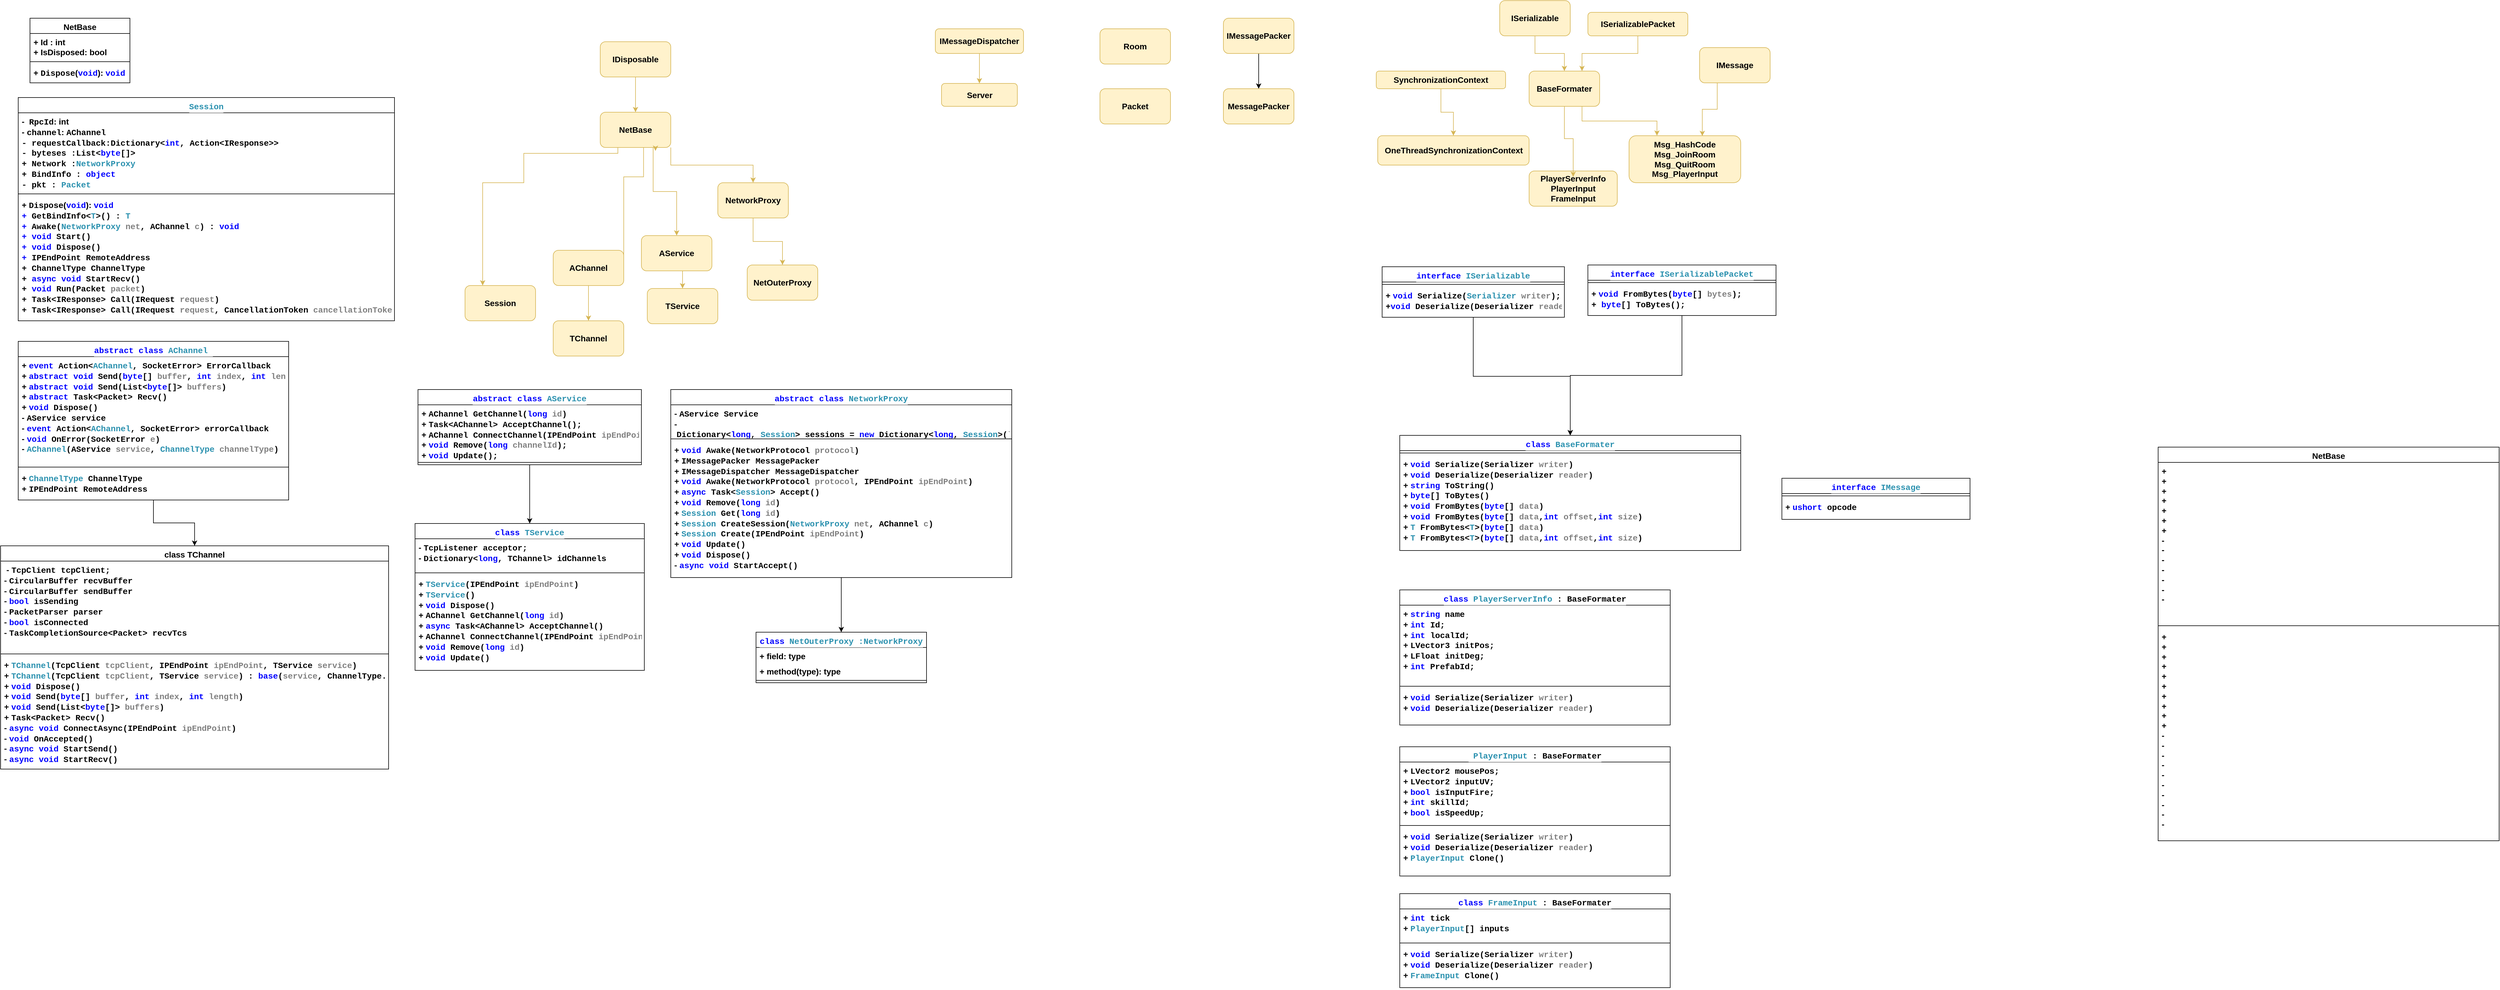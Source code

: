 <mxfile version="24.2.3" type="github">
  <diagram name="第 1 页" id="qLS_Zn4WvnMbw0IKk3QI">
    <mxGraphModel dx="2686" dy="806" grid="1" gridSize="10" guides="1" tooltips="1" connect="1" arrows="1" fold="1" page="1" pageScale="1" pageWidth="900" pageHeight="1600" math="0" shadow="0">
      <root>
        <mxCell id="0" />
        <mxCell id="1" parent="0" />
        <mxCell id="1aPzRMcFkdKcqwK_a0E8-6" style="edgeStyle=orthogonalEdgeStyle;rounded=0;orthogonalLoop=1;jettySize=auto;html=1;exitX=0.5;exitY=1;exitDx=0;exitDy=0;fontStyle=1;fontSize=14;horizontal=1;align=center;fillColor=#fff2cc;strokeColor=#d6b656;" parent="1" source="1aPzRMcFkdKcqwK_a0E8-1" target="1aPzRMcFkdKcqwK_a0E8-5" edge="1">
          <mxGeometry relative="1" as="geometry" />
        </mxCell>
        <mxCell id="1aPzRMcFkdKcqwK_a0E8-1" value="IDisposable" style="rounded=1;whiteSpace=wrap;html=1;fontStyle=1;fontSize=14;horizontal=1;align=center;fillColor=#fff2cc;strokeColor=#d6b656;" parent="1" vertex="1">
          <mxGeometry x="180" y="80" width="120" height="60" as="geometry" />
        </mxCell>
        <mxCell id="1aPzRMcFkdKcqwK_a0E8-10" style="edgeStyle=orthogonalEdgeStyle;rounded=0;orthogonalLoop=1;jettySize=auto;html=1;exitX=0.614;exitY=0.996;exitDx=0;exitDy=0;entryX=0;entryY=0.5;entryDx=0;entryDy=0;exitPerimeter=0;fontStyle=1;fontSize=14;horizontal=1;align=center;fillColor=#fff2cc;strokeColor=#d6b656;" parent="1" source="1aPzRMcFkdKcqwK_a0E8-5" target="1aPzRMcFkdKcqwK_a0E8-9" edge="1">
          <mxGeometry relative="1" as="geometry">
            <Array as="points">
              <mxPoint x="224" y="310" />
              <mxPoint x="220" y="310" />
              <mxPoint x="220" y="400" />
            </Array>
          </mxGeometry>
        </mxCell>
        <mxCell id="1aPzRMcFkdKcqwK_a0E8-19" style="edgeStyle=orthogonalEdgeStyle;rounded=0;orthogonalLoop=1;jettySize=auto;html=1;exitX=0.75;exitY=1;exitDx=0;exitDy=0;fontStyle=1;fontSize=14;horizontal=1;align=center;fillColor=#fff2cc;strokeColor=#d6b656;" parent="1" source="1aPzRMcFkdKcqwK_a0E8-5" target="1aPzRMcFkdKcqwK_a0E8-17" edge="1">
          <mxGeometry relative="1" as="geometry" />
        </mxCell>
        <mxCell id="1aPzRMcFkdKcqwK_a0E8-22" style="edgeStyle=orthogonalEdgeStyle;rounded=0;orthogonalLoop=1;jettySize=auto;html=1;exitX=0.25;exitY=1;exitDx=0;exitDy=0;fontStyle=1;fontSize=14;horizontal=1;align=center;fillColor=#fff2cc;strokeColor=#d6b656;" parent="1" source="1aPzRMcFkdKcqwK_a0E8-5" target="1aPzRMcFkdKcqwK_a0E8-21" edge="1">
          <mxGeometry relative="1" as="geometry">
            <Array as="points">
              <mxPoint x="50" y="270" />
              <mxPoint x="50" y="320" />
              <mxPoint x="-20" y="320" />
            </Array>
          </mxGeometry>
        </mxCell>
        <mxCell id="1aPzRMcFkdKcqwK_a0E8-24" style="edgeStyle=orthogonalEdgeStyle;rounded=0;orthogonalLoop=1;jettySize=auto;html=1;exitX=1;exitY=1;exitDx=0;exitDy=0;fontStyle=1;fontSize=14;horizontal=1;align=center;fillColor=#fff2cc;strokeColor=#d6b656;" parent="1" source="1aPzRMcFkdKcqwK_a0E8-5" target="1aPzRMcFkdKcqwK_a0E8-23" edge="1">
          <mxGeometry relative="1" as="geometry" />
        </mxCell>
        <mxCell id="1aPzRMcFkdKcqwK_a0E8-5" value="NetBase" style="rounded=1;whiteSpace=wrap;html=1;fontStyle=1;fontSize=14;horizontal=1;align=center;fillColor=#fff2cc;strokeColor=#d6b656;" parent="1" vertex="1">
          <mxGeometry x="180" y="200" width="120" height="60" as="geometry" />
        </mxCell>
        <mxCell id="1aPzRMcFkdKcqwK_a0E8-15" style="edgeStyle=orthogonalEdgeStyle;rounded=0;orthogonalLoop=1;jettySize=auto;html=1;exitX=0.5;exitY=1;exitDx=0;exitDy=0;entryX=0.5;entryY=0;entryDx=0;entryDy=0;fontStyle=1;fontSize=14;horizontal=1;align=center;fillColor=#fff2cc;strokeColor=#d6b656;" parent="1" source="1aPzRMcFkdKcqwK_a0E8-9" target="1aPzRMcFkdKcqwK_a0E8-14" edge="1">
          <mxGeometry relative="1" as="geometry" />
        </mxCell>
        <mxCell id="1aPzRMcFkdKcqwK_a0E8-9" value="AChannel" style="rounded=1;whiteSpace=wrap;html=1;fontStyle=1;fontSize=14;horizontal=1;align=center;fillColor=#fff2cc;strokeColor=#d6b656;" parent="1" vertex="1">
          <mxGeometry x="100" y="435" width="120" height="60" as="geometry" />
        </mxCell>
        <mxCell id="1aPzRMcFkdKcqwK_a0E8-14" value="TChannel" style="rounded=1;whiteSpace=wrap;html=1;fontStyle=1;fontSize=14;horizontal=1;align=center;fillColor=#fff2cc;strokeColor=#d6b656;" parent="1" vertex="1">
          <mxGeometry x="100" y="555" width="120" height="60" as="geometry" />
        </mxCell>
        <mxCell id="1aPzRMcFkdKcqwK_a0E8-16" value="TService" style="rounded=1;whiteSpace=wrap;html=1;fontStyle=1;fontSize=14;horizontal=1;align=center;fillColor=#fff2cc;strokeColor=#d6b656;" parent="1" vertex="1">
          <mxGeometry x="260" y="500" width="120" height="60" as="geometry" />
        </mxCell>
        <mxCell id="1aPzRMcFkdKcqwK_a0E8-18" style="edgeStyle=orthogonalEdgeStyle;rounded=0;orthogonalLoop=1;jettySize=auto;html=1;exitX=0.5;exitY=1;exitDx=0;exitDy=0;entryX=0.5;entryY=0;entryDx=0;entryDy=0;fontStyle=1;fontSize=14;horizontal=1;align=center;fillColor=#fff2cc;strokeColor=#d6b656;" parent="1" source="1aPzRMcFkdKcqwK_a0E8-17" target="1aPzRMcFkdKcqwK_a0E8-16" edge="1">
          <mxGeometry relative="1" as="geometry" />
        </mxCell>
        <mxCell id="1aPzRMcFkdKcqwK_a0E8-17" value="AService" style="rounded=1;whiteSpace=wrap;html=1;fontStyle=1;fontSize=14;horizontal=1;align=center;fillColor=#fff2cc;strokeColor=#d6b656;" parent="1" vertex="1">
          <mxGeometry x="250" y="410" width="120" height="60" as="geometry" />
        </mxCell>
        <mxCell id="1aPzRMcFkdKcqwK_a0E8-20" style="edgeStyle=orthogonalEdgeStyle;rounded=0;orthogonalLoop=1;jettySize=auto;html=1;exitX=0.75;exitY=1;exitDx=0;exitDy=0;entryX=0.783;entryY=1.097;entryDx=0;entryDy=0;entryPerimeter=0;fontStyle=1;fontSize=14;horizontal=1;align=center;fillColor=#fff2cc;strokeColor=#d6b656;" parent="1" source="1aPzRMcFkdKcqwK_a0E8-5" target="1aPzRMcFkdKcqwK_a0E8-5" edge="1">
          <mxGeometry relative="1" as="geometry" />
        </mxCell>
        <mxCell id="1aPzRMcFkdKcqwK_a0E8-21" value="Session" style="rounded=1;whiteSpace=wrap;html=1;fontStyle=1;fontSize=14;horizontal=1;align=center;fillColor=#fff2cc;strokeColor=#d6b656;" parent="1" vertex="1">
          <mxGeometry x="-50" y="495" width="120" height="60" as="geometry" />
        </mxCell>
        <mxCell id="1aPzRMcFkdKcqwK_a0E8-27" style="edgeStyle=orthogonalEdgeStyle;rounded=0;orthogonalLoop=1;jettySize=auto;html=1;exitX=0.5;exitY=1;exitDx=0;exitDy=0;fontStyle=1;fontSize=14;horizontal=1;align=center;fillColor=#fff2cc;strokeColor=#d6b656;" parent="1" source="1aPzRMcFkdKcqwK_a0E8-23" target="1aPzRMcFkdKcqwK_a0E8-26" edge="1">
          <mxGeometry relative="1" as="geometry" />
        </mxCell>
        <mxCell id="1aPzRMcFkdKcqwK_a0E8-23" value="NetworkProxy" style="rounded=1;whiteSpace=wrap;html=1;fontStyle=1;fontSize=14;horizontal=1;align=center;fillColor=#fff2cc;strokeColor=#d6b656;" parent="1" vertex="1">
          <mxGeometry x="380" y="320" width="120" height="60" as="geometry" />
        </mxCell>
        <mxCell id="1aPzRMcFkdKcqwK_a0E8-26" value="NetOuterProxy" style="rounded=1;whiteSpace=wrap;html=1;fontStyle=1;fontSize=14;horizontal=1;align=center;fillColor=#fff2cc;strokeColor=#d6b656;" parent="1" vertex="1">
          <mxGeometry x="430" y="460" width="120" height="60" as="geometry" />
        </mxCell>
        <mxCell id="1aPzRMcFkdKcqwK_a0E8-28" value="OneThreadSynchronizationContext" style="rounded=1;whiteSpace=wrap;html=1;fontStyle=1;fontSize=14;horizontal=1;align=center;fillColor=#fff2cc;strokeColor=#d6b656;" parent="1" vertex="1">
          <mxGeometry x="1502.5" y="240" width="257.5" height="50" as="geometry" />
        </mxCell>
        <mxCell id="1aPzRMcFkdKcqwK_a0E8-30" style="edgeStyle=orthogonalEdgeStyle;rounded=0;orthogonalLoop=1;jettySize=auto;html=1;exitX=0.5;exitY=1;exitDx=0;exitDy=0;fontStyle=1;fontSize=14;horizontal=1;align=center;fillColor=#fff2cc;strokeColor=#d6b656;" parent="1" source="1aPzRMcFkdKcqwK_a0E8-29" target="1aPzRMcFkdKcqwK_a0E8-28" edge="1">
          <mxGeometry relative="1" as="geometry" />
        </mxCell>
        <mxCell id="1aPzRMcFkdKcqwK_a0E8-29" value="SynchronizationContext" style="rounded=1;whiteSpace=wrap;html=1;fontStyle=1;fontSize=14;horizontal=1;align=center;fillColor=#fff2cc;strokeColor=#d6b656;" parent="1" vertex="1">
          <mxGeometry x="1500" y="130" width="220" height="30" as="geometry" />
        </mxCell>
        <mxCell id="1aPzRMcFkdKcqwK_a0E8-31" value="Msg_HashCode&lt;div style=&quot;font-size: 14px;&quot;&gt;Msg_JoinRoom&lt;br style=&quot;font-size: 14px;&quot;&gt;&lt;/div&gt;&lt;div style=&quot;font-size: 14px;&quot;&gt;Msg_QuitRoom&lt;br style=&quot;font-size: 14px;&quot;&gt;&lt;/div&gt;&lt;div style=&quot;font-size: 14px;&quot;&gt;Msg_PlayerInput&lt;br style=&quot;font-size: 14px;&quot;&gt;&lt;/div&gt;" style="rounded=1;whiteSpace=wrap;html=1;fontStyle=1;fontSize=14;horizontal=1;align=center;fillColor=#fff2cc;strokeColor=#d6b656;" parent="1" vertex="1">
          <mxGeometry x="1930" y="240" width="190" height="80" as="geometry" />
        </mxCell>
        <mxCell id="1aPzRMcFkdKcqwK_a0E8-34" style="edgeStyle=orthogonalEdgeStyle;rounded=0;orthogonalLoop=1;jettySize=auto;html=1;entryX=0.25;entryY=0;entryDx=0;entryDy=0;exitX=0.75;exitY=1;exitDx=0;exitDy=0;fontStyle=1;fontSize=14;horizontal=1;align=center;fillColor=#fff2cc;strokeColor=#d6b656;" parent="1" source="1aPzRMcFkdKcqwK_a0E8-32" target="1aPzRMcFkdKcqwK_a0E8-31" edge="1">
          <mxGeometry relative="1" as="geometry">
            <mxPoint x="1830" y="200" as="sourcePoint" />
          </mxGeometry>
        </mxCell>
        <mxCell id="1aPzRMcFkdKcqwK_a0E8-32" value="BaseFormater" style="rounded=1;whiteSpace=wrap;html=1;fontStyle=1;fontSize=14;horizontal=1;align=center;fillColor=#fff2cc;strokeColor=#d6b656;" parent="1" vertex="1">
          <mxGeometry x="1760" y="130" width="120" height="60" as="geometry" />
        </mxCell>
        <mxCell id="1aPzRMcFkdKcqwK_a0E8-33" value="IMessage" style="rounded=1;whiteSpace=wrap;html=1;fontStyle=1;fontSize=14;horizontal=1;align=center;fillColor=#fff2cc;strokeColor=#d6b656;" parent="1" vertex="1">
          <mxGeometry x="2050" y="90" width="120" height="60" as="geometry" />
        </mxCell>
        <mxCell id="1aPzRMcFkdKcqwK_a0E8-35" style="edgeStyle=orthogonalEdgeStyle;rounded=0;orthogonalLoop=1;jettySize=auto;html=1;exitX=0.25;exitY=1;exitDx=0;exitDy=0;entryX=0.656;entryY=0.007;entryDx=0;entryDy=0;entryPerimeter=0;fontStyle=1;fontSize=14;horizontal=1;align=center;fillColor=#fff2cc;strokeColor=#d6b656;" parent="1" source="1aPzRMcFkdKcqwK_a0E8-33" target="1aPzRMcFkdKcqwK_a0E8-31" edge="1">
          <mxGeometry relative="1" as="geometry" />
        </mxCell>
        <mxCell id="1aPzRMcFkdKcqwK_a0E8-39" value="PlayerServerInfo&lt;div style=&quot;font-size: 14px;&quot;&gt;PlayerInput&lt;br style=&quot;font-size: 14px;&quot;&gt;&lt;/div&gt;&lt;div style=&quot;font-size: 14px;&quot;&gt;FrameInput&lt;br style=&quot;font-size: 14px;&quot;&gt;&lt;/div&gt;" style="rounded=1;whiteSpace=wrap;html=1;fontStyle=1;fontSize=14;horizontal=1;align=center;fillColor=#fff2cc;strokeColor=#d6b656;" parent="1" vertex="1">
          <mxGeometry x="1760" y="300" width="150" height="60" as="geometry" />
        </mxCell>
        <mxCell id="1aPzRMcFkdKcqwK_a0E8-40" style="edgeStyle=orthogonalEdgeStyle;rounded=0;orthogonalLoop=1;jettySize=auto;html=1;exitX=0.5;exitY=1;exitDx=0;exitDy=0;entryX=0.5;entryY=0.167;entryDx=0;entryDy=0;entryPerimeter=0;fontStyle=1;fontSize=14;horizontal=1;align=center;fillColor=#fff2cc;strokeColor=#d6b656;" parent="1" source="1aPzRMcFkdKcqwK_a0E8-32" target="1aPzRMcFkdKcqwK_a0E8-39" edge="1">
          <mxGeometry relative="1" as="geometry" />
        </mxCell>
        <mxCell id="1aPzRMcFkdKcqwK_a0E8-43" style="edgeStyle=orthogonalEdgeStyle;rounded=0;orthogonalLoop=1;jettySize=auto;html=1;exitX=0.5;exitY=1;exitDx=0;exitDy=0;fontStyle=1;fontSize=14;horizontal=1;align=center;fillColor=#fff2cc;strokeColor=#d6b656;" parent="1" source="1aPzRMcFkdKcqwK_a0E8-41" target="1aPzRMcFkdKcqwK_a0E8-32" edge="1">
          <mxGeometry relative="1" as="geometry" />
        </mxCell>
        <mxCell id="1aPzRMcFkdKcqwK_a0E8-41" value="ISerializable" style="rounded=1;whiteSpace=wrap;html=1;fontStyle=1;fontSize=14;horizontal=1;align=center;fillColor=#fff2cc;strokeColor=#d6b656;" parent="1" vertex="1">
          <mxGeometry x="1710" y="10" width="120" height="60" as="geometry" />
        </mxCell>
        <mxCell id="1aPzRMcFkdKcqwK_a0E8-44" style="edgeStyle=orthogonalEdgeStyle;rounded=0;orthogonalLoop=1;jettySize=auto;html=1;exitX=0.5;exitY=1;exitDx=0;exitDy=0;entryX=0.75;entryY=0;entryDx=0;entryDy=0;fontStyle=1;fontSize=14;horizontal=1;align=center;fillColor=#fff2cc;strokeColor=#d6b656;" parent="1" source="1aPzRMcFkdKcqwK_a0E8-42" target="1aPzRMcFkdKcqwK_a0E8-32" edge="1">
          <mxGeometry relative="1" as="geometry" />
        </mxCell>
        <mxCell id="1aPzRMcFkdKcqwK_a0E8-42" value="ISerializablePacket" style="rounded=1;whiteSpace=wrap;html=1;fontStyle=1;fontSize=14;horizontal=1;align=center;fillColor=#fff2cc;strokeColor=#d6b656;" parent="1" vertex="1">
          <mxGeometry x="1860" y="30" width="170" height="40" as="geometry" />
        </mxCell>
        <mxCell id="wbuLznath_k8Y6raX3qd-1" value="&lt;span style=&quot;font-size: 14px;&quot;&gt;NetBase&lt;/span&gt;" style="swimlane;fontStyle=1;align=center;verticalAlign=top;childLayout=stackLayout;horizontal=1;startSize=26;horizontalStack=0;resizeParent=1;resizeParentMax=0;resizeLast=0;collapsible=1;marginBottom=0;whiteSpace=wrap;html=1;fontSize=14;" parent="1" vertex="1">
          <mxGeometry x="-790" y="40" width="170" height="110" as="geometry" />
        </mxCell>
        <mxCell id="wbuLznath_k8Y6raX3qd-2" value="+ Id : int&lt;div style=&quot;font-size: 14px;&quot;&gt;+ IsDisposed: bool&lt;/div&gt;" style="text;align=left;verticalAlign=top;spacingLeft=4;spacingRight=4;overflow=hidden;rotatable=0;points=[[0,0.5],[1,0.5]];portConstraint=eastwest;whiteSpace=wrap;html=1;fontStyle=1;fontSize=14;horizontal=1;" parent="wbuLznath_k8Y6raX3qd-1" vertex="1">
          <mxGeometry y="26" width="170" height="44" as="geometry" />
        </mxCell>
        <mxCell id="wbuLznath_k8Y6raX3qd-3" value="" style="line;strokeWidth=1;align=center;verticalAlign=middle;spacingTop=-1;spacingLeft=3;spacingRight=3;rotatable=0;labelPosition=right;points=[];portConstraint=eastwest;fontStyle=1;fontSize=14;horizontal=1;" parent="wbuLznath_k8Y6raX3qd-1" vertex="1">
          <mxGeometry y="70" width="170" height="8" as="geometry" />
        </mxCell>
        <mxCell id="wbuLznath_k8Y6raX3qd-4" value="+&amp;nbsp;&lt;span style=&quot;background-color: rgb(255, 255, 255); font-family: Consolas, &amp;quot;Courier New&amp;quot;, monospace; font-size: 14px; white-space: pre;&quot;&gt;Dispose&lt;/span&gt;&lt;span style=&quot;background-color: initial; font-size: 14px;&quot;&gt;(&lt;/span&gt;&lt;span style=&quot;color: rgb(0, 0, 255); background-color: rgb(255, 255, 255); font-family: Consolas, &amp;quot;Courier New&amp;quot;, monospace; font-size: 14px; white-space: pre;&quot;&gt;void&lt;/span&gt;&lt;span style=&quot;background-color: initial; font-size: 14px;&quot;&gt;):&amp;nbsp;&lt;/span&gt;&lt;span style=&quot;color: rgb(0, 0, 255); background-color: rgb(255, 255, 255); font-family: Consolas, &amp;quot;Courier New&amp;quot;, monospace; font-size: 14px; white-space: pre;&quot;&gt;void&lt;/span&gt;" style="text;align=left;verticalAlign=top;spacingLeft=4;spacingRight=4;overflow=hidden;rotatable=0;points=[[0,0.5],[1,0.5]];portConstraint=eastwest;whiteSpace=wrap;html=1;fontStyle=1;fontSize=14;horizontal=1;" parent="wbuLznath_k8Y6raX3qd-1" vertex="1">
          <mxGeometry y="78" width="170" height="32" as="geometry" />
        </mxCell>
        <mxCell id="wbuLznath_k8Y6raX3qd-5" value="&lt;div style=&quot;background-color: rgb(255, 255, 255); font-family: Consolas, &amp;quot;Courier New&amp;quot;, monospace; font-size: 14px; line-height: 19px; white-space: pre;&quot;&gt;&lt;span style=&quot;color: rgb(43, 145, 175); font-size: 14px;&quot;&gt;Session&lt;/span&gt;&lt;/div&gt;" style="swimlane;fontStyle=1;align=center;verticalAlign=top;childLayout=stackLayout;horizontal=1;startSize=26;horizontalStack=0;resizeParent=1;resizeParentMax=0;resizeLast=0;collapsible=1;marginBottom=0;whiteSpace=wrap;html=1;fontSize=14;" parent="1" vertex="1">
          <mxGeometry x="-810" y="175" width="640" height="380" as="geometry" />
        </mxCell>
        <mxCell id="wbuLznath_k8Y6raX3qd-6" value="-&amp;nbsp;&amp;nbsp;&lt;span style=&quot;background-color: rgb(255, 255, 255); font-family: Consolas, &amp;quot;Courier New&amp;quot;, monospace; font-size: 14px; white-space: pre;&quot;&gt;RpcId&lt;/span&gt;&lt;span style=&quot;background-color: initial; font-size: 14px;&quot;&gt;: int&lt;/span&gt;&lt;br style=&quot;font-size: 14px;&quot;&gt;&lt;div style=&quot;font-size: 14px;&quot;&gt;-&amp;nbsp;&lt;span style=&quot;background-color: rgb(255, 255, 255); font-family: Consolas, &amp;quot;Courier New&amp;quot;, monospace; font-size: 14px; white-space: pre;&quot;&gt;channel&lt;/span&gt;&lt;span style=&quot;background-color: initial; font-size: 14px;&quot;&gt;:&amp;nbsp;&lt;/span&gt;&lt;span style=&quot;background-color: rgb(255, 255, 255); font-family: Consolas, &amp;quot;Courier New&amp;quot;, monospace; font-size: 14px; white-space: pre;&quot;&gt;AChannel&lt;/span&gt;&lt;/div&gt;&lt;div style=&quot;font-size: 14px;&quot;&gt;&lt;span style=&quot;background-color: rgb(255, 255, 255); font-family: Consolas, &amp;quot;Courier New&amp;quot;, monospace; font-size: 14px; white-space: pre;&quot;&gt;- &lt;/span&gt;&lt;span style=&quot;background-color: rgb(255, 255, 255); font-family: Consolas, &amp;quot;Courier New&amp;quot;, monospace; font-size: 14px; white-space: pre;&quot;&gt;requestCallback:&lt;/span&gt;&lt;span style=&quot;background-color: rgb(255, 255, 255); font-family: Consolas, &amp;quot;Courier New&amp;quot;, monospace; font-size: 14px; white-space: pre;&quot;&gt;Dictionary&lt;/span&gt;&lt;span style=&quot;background-color: rgb(255, 255, 255); font-family: Consolas, &amp;quot;Courier New&amp;quot;, monospace; font-size: 14px; white-space: pre;&quot;&gt;&amp;lt;&lt;/span&gt;&lt;span style=&quot;font-family: Consolas, &amp;quot;Courier New&amp;quot;, monospace; font-size: 14px; white-space: pre; color: rgb(0, 0, 255);&quot;&gt;int&lt;/span&gt;&lt;span style=&quot;background-color: rgb(255, 255, 255); font-family: Consolas, &amp;quot;Courier New&amp;quot;, monospace; font-size: 14px; white-space: pre;&quot;&gt;, &lt;/span&gt;&lt;span style=&quot;background-color: rgb(255, 255, 255); font-family: Consolas, &amp;quot;Courier New&amp;quot;, monospace; font-size: 14px; white-space: pre;&quot;&gt;Action&lt;/span&gt;&lt;span style=&quot;background-color: rgb(255, 255, 255); font-family: Consolas, &amp;quot;Courier New&amp;quot;, monospace; font-size: 14px; white-space: pre;&quot;&gt;&amp;lt;&lt;/span&gt;&lt;span style=&quot;background-color: rgb(255, 255, 255); font-family: Consolas, &amp;quot;Courier New&amp;quot;, monospace; font-size: 14px; white-space: pre;&quot;&gt;IResponse&lt;/span&gt;&lt;span style=&quot;background-color: rgb(255, 255, 255); font-family: Consolas, &amp;quot;Courier New&amp;quot;, monospace; font-size: 14px; white-space: pre;&quot;&gt;&amp;gt;&amp;gt;&lt;/span&gt;&lt;/div&gt;&lt;div style=&quot;font-size: 14px;&quot;&gt;&lt;span style=&quot;background-color: rgb(255, 255, 255); font-family: Consolas, &amp;quot;Courier New&amp;quot;, monospace; font-size: 14px; white-space: pre;&quot;&gt;- &lt;/span&gt;&lt;span style=&quot;background-color: rgb(255, 255, 255); font-family: Consolas, &amp;quot;Courier New&amp;quot;, monospace; font-size: 14px; white-space: pre;&quot;&gt;byteses :&lt;/span&gt;&lt;span style=&quot;background-color: rgb(255, 255, 255); font-family: Consolas, &amp;quot;Courier New&amp;quot;, monospace; font-size: 14px; white-space: pre;&quot;&gt;List&lt;/span&gt;&lt;span style=&quot;background-color: rgb(255, 255, 255); font-family: Consolas, &amp;quot;Courier New&amp;quot;, monospace; font-size: 14px; white-space: pre;&quot;&gt;&amp;lt;&lt;/span&gt;&lt;span style=&quot;font-family: Consolas, &amp;quot;Courier New&amp;quot;, monospace; font-size: 14px; white-space: pre; color: rgb(0, 0, 255);&quot;&gt;byte&lt;/span&gt;&lt;span style=&quot;background-color: rgb(255, 255, 255); font-family: Consolas, &amp;quot;Courier New&amp;quot;, monospace; font-size: 14px; white-space: pre;&quot;&gt;[]&amp;gt;&lt;/span&gt;&lt;/div&gt;&lt;div style=&quot;font-size: 14px;&quot;&gt;&lt;span style=&quot;background-color: rgb(255, 255, 255); font-family: Consolas, &amp;quot;Courier New&amp;quot;, monospace; font-size: 14px; white-space: pre;&quot;&gt;+ &lt;/span&gt;&lt;span style=&quot;background-color: rgb(255, 255, 255); font-family: Consolas, &amp;quot;Courier New&amp;quot;, monospace; font-size: 14px; white-space: pre;&quot;&gt;Network :&lt;/span&gt;&lt;span style=&quot;color: rgb(43, 145, 175); background-color: rgb(255, 255, 255); font-family: Consolas, &amp;quot;Courier New&amp;quot;, monospace; font-size: 14px; white-space: pre;&quot;&gt;NetworkProxy&lt;/span&gt;&lt;/div&gt;&lt;div style=&quot;font-size: 14px;&quot;&gt;&lt;span style=&quot;background-color: rgb(255, 255, 255); font-family: Consolas, &amp;quot;Courier New&amp;quot;, monospace; font-size: 14px; white-space: pre;&quot;&gt;+ &lt;/span&gt;&lt;span style=&quot;background-color: rgb(255, 255, 255); font-family: Consolas, &amp;quot;Courier New&amp;quot;, monospace; font-size: 14px; white-space: pre;&quot;&gt;BindInfo : &lt;/span&gt;&lt;span style=&quot;color: rgb(0, 0, 255); background-color: rgb(255, 255, 255); font-family: Consolas, &amp;quot;Courier New&amp;quot;, monospace; font-size: 14px; white-space: pre;&quot;&gt;object&lt;/span&gt;&lt;/div&gt;&lt;div style=&quot;font-size: 14px;&quot;&gt;&lt;span style=&quot;background-color: rgb(255, 255, 255); font-family: Consolas, &amp;quot;Courier New&amp;quot;, monospace; font-size: 14px; white-space: pre;&quot;&gt;- &lt;/span&gt;&lt;span style=&quot;background-color: rgb(255, 255, 255); font-family: Consolas, &amp;quot;Courier New&amp;quot;, monospace; font-size: 14px; white-space: pre;&quot;&gt;pkt : &lt;/span&gt;&lt;span style=&quot;color: rgb(43, 145, 175); background-color: rgb(255, 255, 255); font-family: Consolas, &amp;quot;Courier New&amp;quot;, monospace; font-size: 14px; white-space: pre;&quot;&gt;Packet&lt;/span&gt;&lt;/div&gt;" style="text;align=left;verticalAlign=top;spacingLeft=4;spacingRight=4;overflow=hidden;rotatable=0;points=[[0,0.5],[1,0.5]];portConstraint=eastwest;whiteSpace=wrap;html=1;fontStyle=1;fontSize=14;horizontal=1;" parent="wbuLznath_k8Y6raX3qd-5" vertex="1">
          <mxGeometry y="26" width="640" height="134" as="geometry" />
        </mxCell>
        <mxCell id="wbuLznath_k8Y6raX3qd-7" value="" style="line;strokeWidth=1;align=center;verticalAlign=middle;spacingTop=-1;spacingLeft=3;spacingRight=3;rotatable=0;labelPosition=right;points=[];portConstraint=eastwest;fontStyle=1;fontSize=14;horizontal=1;" parent="wbuLznath_k8Y6raX3qd-5" vertex="1">
          <mxGeometry y="160" width="640" height="8" as="geometry" />
        </mxCell>
        <mxCell id="wbuLznath_k8Y6raX3qd-8" value="+&amp;nbsp;&lt;span style=&quot;background-color: rgb(255, 255, 255); font-family: Consolas, &amp;quot;Courier New&amp;quot;, monospace; font-size: 14px; white-space: pre;&quot;&gt;Dispose&lt;/span&gt;&lt;span style=&quot;background-color: initial; font-size: 14px;&quot;&gt;(&lt;/span&gt;&lt;span style=&quot;color: rgb(0, 0, 255); background-color: rgb(255, 255, 255); font-family: Consolas, &amp;quot;Courier New&amp;quot;, monospace; font-size: 14px; white-space: pre;&quot;&gt;void&lt;/span&gt;&lt;span style=&quot;background-color: initial; font-size: 14px;&quot;&gt;):&amp;nbsp;&lt;/span&gt;&lt;span style=&quot;color: rgb(0, 0, 255); background-color: rgb(255, 255, 255); font-family: Consolas, &amp;quot;Courier New&amp;quot;, monospace; font-size: 14px; white-space: pre;&quot;&gt;void&lt;/span&gt;&lt;div style=&quot;font-size: 14px;&quot;&gt;&lt;span style=&quot;color: rgb(0, 0, 255); background-color: rgb(255, 255, 255); font-family: Consolas, &amp;quot;Courier New&amp;quot;, monospace; font-size: 14px; white-space: pre;&quot;&gt;+ &lt;/span&gt;&lt;span style=&quot;background-color: rgb(255, 255, 255); font-family: Consolas, &amp;quot;Courier New&amp;quot;, monospace; font-size: 14px; white-space: pre;&quot;&gt;GetBindInfo&lt;/span&gt;&lt;span style=&quot;background-color: rgb(255, 255, 255); font-family: Consolas, &amp;quot;Courier New&amp;quot;, monospace; font-size: 14px; white-space: pre;&quot;&gt;&amp;lt;&lt;/span&gt;&lt;span style=&quot;font-family: Consolas, &amp;quot;Courier New&amp;quot;, monospace; font-size: 14px; white-space: pre; color: rgb(43, 145, 175);&quot;&gt;T&lt;/span&gt;&lt;span style=&quot;background-color: rgb(255, 255, 255); font-family: Consolas, &amp;quot;Courier New&amp;quot;, monospace; font-size: 14px; white-space: pre;&quot;&gt;&amp;gt;() : &lt;/span&gt;&lt;span style=&quot;color: rgb(43, 145, 175); background-color: rgb(255, 255, 255); font-family: Consolas, &amp;quot;Courier New&amp;quot;, monospace; font-size: 14px; white-space: pre;&quot;&gt;T&lt;/span&gt;&lt;/div&gt;&lt;div style=&quot;font-size: 14px;&quot;&gt;&lt;span style=&quot;color: rgb(0, 0, 255); font-family: Consolas, &amp;quot;Courier New&amp;quot;, monospace; font-size: 14px; white-space: pre; background-color: rgb(255, 255, 255);&quot;&gt;+ &lt;/span&gt;&lt;span style=&quot;background-color: rgb(255, 255, 255); font-family: Consolas, &amp;quot;Courier New&amp;quot;, monospace; font-size: 14px; white-space: pre;&quot;&gt;Awake&lt;/span&gt;&lt;span style=&quot;background-color: rgb(255, 255, 255); font-family: Consolas, &amp;quot;Courier New&amp;quot;, monospace; font-size: 14px; white-space: pre;&quot;&gt;(&lt;/span&gt;&lt;span style=&quot;font-family: Consolas, &amp;quot;Courier New&amp;quot;, monospace; font-size: 14px; white-space: pre; color: rgb(43, 145, 175);&quot;&gt;NetworkProxy&lt;/span&gt;&lt;span style=&quot;background-color: rgb(255, 255, 255); font-family: Consolas, &amp;quot;Courier New&amp;quot;, monospace; font-size: 14px; white-space: pre;&quot;&gt; &lt;/span&gt;&lt;span style=&quot;font-family: Consolas, &amp;quot;Courier New&amp;quot;, monospace; font-size: 14px; white-space: pre; color: rgb(128, 128, 128);&quot;&gt;net&lt;/span&gt;&lt;span style=&quot;background-color: rgb(255, 255, 255); font-family: Consolas, &amp;quot;Courier New&amp;quot;, monospace; font-size: 14px; white-space: pre;&quot;&gt;, &lt;/span&gt;&lt;span style=&quot;background-color: rgb(255, 255, 255); font-family: Consolas, &amp;quot;Courier New&amp;quot;, monospace; font-size: 14px; white-space: pre;&quot;&gt;AChannel&lt;/span&gt;&lt;span style=&quot;background-color: rgb(255, 255, 255); font-family: Consolas, &amp;quot;Courier New&amp;quot;, monospace; font-size: 14px; white-space: pre;&quot;&gt; &lt;/span&gt;&lt;span style=&quot;font-family: Consolas, &amp;quot;Courier New&amp;quot;, monospace; font-size: 14px; white-space: pre; color: rgb(128, 128, 128);&quot;&gt;c&lt;/span&gt;&lt;span style=&quot;background-color: rgb(255, 255, 255); font-family: Consolas, &amp;quot;Courier New&amp;quot;, monospace; font-size: 14px; white-space: pre;&quot;&gt;) : &lt;/span&gt;&lt;span style=&quot;color: rgb(0, 0, 255); background-color: rgb(255, 255, 255); font-family: Consolas, &amp;quot;Courier New&amp;quot;, monospace; font-size: 14px; white-space: pre;&quot;&gt;void&lt;/span&gt;&lt;/div&gt;&lt;div style=&quot;font-size: 14px;&quot;&gt;&lt;span style=&quot;color: rgb(0, 0, 255); font-family: Consolas, &amp;quot;Courier New&amp;quot;, monospace; font-size: 14px; white-space: pre; background-color: rgb(255, 255, 255);&quot;&gt;+ &lt;/span&gt;&lt;span style=&quot;font-family: Consolas, &amp;quot;Courier New&amp;quot;, monospace; font-size: 14px; white-space: pre; color: rgb(0, 0, 255);&quot;&gt;void&lt;/span&gt;&lt;span style=&quot;background-color: rgb(255, 255, 255); font-family: Consolas, &amp;quot;Courier New&amp;quot;, monospace; font-size: 14px; white-space: pre;&quot;&gt; &lt;/span&gt;&lt;span style=&quot;background-color: rgb(255, 255, 255); font-family: Consolas, &amp;quot;Courier New&amp;quot;, monospace; font-size: 14px; white-space: pre;&quot;&gt;Start&lt;/span&gt;&lt;span style=&quot;background-color: rgb(255, 255, 255); font-family: Consolas, &amp;quot;Courier New&amp;quot;, monospace; font-size: 14px; white-space: pre;&quot;&gt;()&lt;/span&gt;&lt;/div&gt;&lt;div style=&quot;font-size: 14px;&quot;&gt;&lt;span style=&quot;color: rgb(0, 0, 255); font-family: Consolas, &amp;quot;Courier New&amp;quot;, monospace; font-size: 14px; white-space: pre; background-color: rgb(255, 255, 255);&quot;&gt;+ &lt;/span&gt;&lt;span style=&quot;font-family: Consolas, &amp;quot;Courier New&amp;quot;, monospace; font-size: 14px; white-space: pre; color: rgb(0, 0, 255);&quot;&gt;void&lt;/span&gt;&lt;span style=&quot;background-color: rgb(255, 255, 255); font-family: Consolas, &amp;quot;Courier New&amp;quot;, monospace; font-size: 14px; white-space: pre;&quot;&gt; &lt;/span&gt;&lt;span style=&quot;background-color: rgb(255, 255, 255); font-family: Consolas, &amp;quot;Courier New&amp;quot;, monospace; font-size: 14px; white-space: pre;&quot;&gt;Dispose&lt;/span&gt;&lt;span style=&quot;background-color: rgb(255, 255, 255); font-family: Consolas, &amp;quot;Courier New&amp;quot;, monospace; font-size: 14px; white-space: pre;&quot;&gt;()&lt;/span&gt;&lt;/div&gt;&lt;div style=&quot;font-size: 14px;&quot;&gt;&lt;span style=&quot;color: rgb(0, 0, 255); font-family: Consolas, &amp;quot;Courier New&amp;quot;, monospace; font-size: 14px; white-space: pre; background-color: rgb(255, 255, 255);&quot;&gt;+ &lt;/span&gt;&lt;span style=&quot;background-color: rgb(255, 255, 255); font-family: Consolas, &amp;quot;Courier New&amp;quot;, monospace; font-size: 14px; white-space: pre;&quot;&gt;IPEndPoint&lt;/span&gt;&lt;span style=&quot;background-color: rgb(255, 255, 255); font-family: Consolas, &amp;quot;Courier New&amp;quot;, monospace; font-size: 14px; white-space: pre;&quot;&gt; &lt;/span&gt;&lt;span style=&quot;background-color: rgb(255, 255, 255); font-family: Consolas, &amp;quot;Courier New&amp;quot;, monospace; font-size: 14px; white-space: pre;&quot;&gt;RemoteAddress&lt;/span&gt;&lt;/div&gt;&lt;div style=&quot;font-size: 14px;&quot;&gt;&lt;span style=&quot;background-color: rgb(255, 255, 255); font-family: Consolas, &amp;quot;Courier New&amp;quot;, monospace; font-size: 14px; white-space: pre;&quot;&gt;+ &lt;/span&gt;&lt;span style=&quot;background-color: rgb(255, 255, 255); font-family: Consolas, &amp;quot;Courier New&amp;quot;, monospace; font-size: 14px; white-space: pre;&quot;&gt;ChannelType&lt;/span&gt;&lt;span style=&quot;background-color: rgb(255, 255, 255); font-family: Consolas, &amp;quot;Courier New&amp;quot;, monospace; font-size: 14px; white-space: pre;&quot;&gt; &lt;/span&gt;&lt;span style=&quot;background-color: rgb(255, 255, 255); font-family: Consolas, &amp;quot;Courier New&amp;quot;, monospace; font-size: 14px; white-space: pre;&quot;&gt;ChannelType&lt;/span&gt;&lt;/div&gt;&lt;div style=&quot;font-size: 14px;&quot;&gt;&lt;span style=&quot;font-family: Consolas, &amp;quot;Courier New&amp;quot;, monospace; font-size: 14px; white-space: pre; background-color: rgb(255, 255, 255);&quot;&gt;+ &lt;/span&gt;&lt;span style=&quot;font-family: Consolas, &amp;quot;Courier New&amp;quot;, monospace; font-size: 14px; white-space: pre; color: rgb(0, 0, 255);&quot;&gt;async&lt;/span&gt;&lt;span style=&quot;background-color: rgb(255, 255, 255); font-family: Consolas, &amp;quot;Courier New&amp;quot;, monospace; font-size: 14px; white-space: pre;&quot;&gt; &lt;/span&gt;&lt;span style=&quot;font-family: Consolas, &amp;quot;Courier New&amp;quot;, monospace; font-size: 14px; white-space: pre; color: rgb(0, 0, 255);&quot;&gt;void&lt;/span&gt;&lt;span style=&quot;background-color: rgb(255, 255, 255); font-family: Consolas, &amp;quot;Courier New&amp;quot;, monospace; font-size: 14px; white-space: pre;&quot;&gt; &lt;/span&gt;&lt;span style=&quot;background-color: rgb(255, 255, 255); font-family: Consolas, &amp;quot;Courier New&amp;quot;, monospace; font-size: 14px; white-space: pre;&quot;&gt;StartRecv&lt;/span&gt;&lt;span style=&quot;background-color: rgb(255, 255, 255); font-family: Consolas, &amp;quot;Courier New&amp;quot;, monospace; font-size: 14px; white-space: pre;&quot;&gt;()&lt;/span&gt;&lt;/div&gt;&lt;div style=&quot;font-size: 14px;&quot;&gt;&lt;span style=&quot;font-family: Consolas, &amp;quot;Courier New&amp;quot;, monospace; font-size: 14px; white-space: pre; background-color: rgb(255, 255, 255);&quot;&gt;+ &lt;/span&gt;&lt;span style=&quot;font-family: Consolas, &amp;quot;Courier New&amp;quot;, monospace; font-size: 14px; white-space: pre; color: rgb(0, 0, 255);&quot;&gt;void&lt;/span&gt;&lt;span style=&quot;background-color: rgb(255, 255, 255); font-family: Consolas, &amp;quot;Courier New&amp;quot;, monospace; font-size: 14px; white-space: pre;&quot;&gt; &lt;/span&gt;&lt;span style=&quot;background-color: rgb(255, 255, 255); font-family: Consolas, &amp;quot;Courier New&amp;quot;, monospace; font-size: 14px; white-space: pre;&quot;&gt;Run&lt;/span&gt;&lt;span style=&quot;background-color: rgb(255, 255, 255); font-family: Consolas, &amp;quot;Courier New&amp;quot;, monospace; font-size: 14px; white-space: pre;&quot;&gt;(&lt;/span&gt;&lt;span style=&quot;background-color: rgb(255, 255, 255); font-family: Consolas, &amp;quot;Courier New&amp;quot;, monospace; font-size: 14px; white-space: pre;&quot;&gt;Packet&lt;/span&gt;&lt;span style=&quot;background-color: rgb(255, 255, 255); font-family: Consolas, &amp;quot;Courier New&amp;quot;, monospace; font-size: 14px; white-space: pre;&quot;&gt; &lt;/span&gt;&lt;span style=&quot;font-family: Consolas, &amp;quot;Courier New&amp;quot;, monospace; font-size: 14px; white-space: pre; color: rgb(128, 128, 128);&quot;&gt;packet&lt;/span&gt;&lt;span style=&quot;background-color: rgb(255, 255, 255); font-family: Consolas, &amp;quot;Courier New&amp;quot;, monospace; font-size: 14px; white-space: pre;&quot;&gt;)&lt;/span&gt;&lt;/div&gt;&lt;div style=&quot;font-size: 14px;&quot;&gt;&lt;span style=&quot;font-family: Consolas, &amp;quot;Courier New&amp;quot;, monospace; font-size: 14px; white-space: pre; background-color: rgb(255, 255, 255);&quot;&gt;+ &lt;/span&gt;&lt;span style=&quot;background-color: rgb(255, 255, 255); font-family: Consolas, &amp;quot;Courier New&amp;quot;, monospace; font-size: 14px; white-space: pre;&quot;&gt;Task&lt;/span&gt;&lt;span style=&quot;background-color: rgb(255, 255, 255); font-family: Consolas, &amp;quot;Courier New&amp;quot;, monospace; font-size: 14px; white-space: pre;&quot;&gt;&amp;lt;&lt;/span&gt;&lt;span style=&quot;background-color: rgb(255, 255, 255); font-family: Consolas, &amp;quot;Courier New&amp;quot;, monospace; font-size: 14px; white-space: pre;&quot;&gt;IResponse&lt;/span&gt;&lt;span style=&quot;background-color: rgb(255, 255, 255); font-family: Consolas, &amp;quot;Courier New&amp;quot;, monospace; font-size: 14px; white-space: pre;&quot;&gt;&amp;gt; &lt;/span&gt;&lt;span style=&quot;background-color: rgb(255, 255, 255); font-family: Consolas, &amp;quot;Courier New&amp;quot;, monospace; font-size: 14px; white-space: pre;&quot;&gt;Call&lt;/span&gt;&lt;span style=&quot;background-color: rgb(255, 255, 255); font-family: Consolas, &amp;quot;Courier New&amp;quot;, monospace; font-size: 14px; white-space: pre;&quot;&gt;(&lt;/span&gt;&lt;span style=&quot;background-color: rgb(255, 255, 255); font-family: Consolas, &amp;quot;Courier New&amp;quot;, monospace; font-size: 14px; white-space: pre;&quot;&gt;IRequest&lt;/span&gt;&lt;span style=&quot;background-color: rgb(255, 255, 255); font-family: Consolas, &amp;quot;Courier New&amp;quot;, monospace; font-size: 14px; white-space: pre;&quot;&gt; &lt;/span&gt;&lt;span style=&quot;font-family: Consolas, &amp;quot;Courier New&amp;quot;, monospace; font-size: 14px; white-space: pre; color: rgb(128, 128, 128);&quot;&gt;request&lt;/span&gt;&lt;span style=&quot;background-color: rgb(255, 255, 255); font-family: Consolas, &amp;quot;Courier New&amp;quot;, monospace; font-size: 14px; white-space: pre;&quot;&gt;)&lt;/span&gt;&lt;/div&gt;&lt;div style=&quot;font-size: 14px;&quot;&gt;&lt;span style=&quot;font-family: Consolas, &amp;quot;Courier New&amp;quot;, monospace; font-size: 14px; white-space: pre; background-color: rgb(255, 255, 255);&quot;&gt;+ &lt;/span&gt;&lt;span style=&quot;background-color: rgb(255, 255, 255); font-family: Consolas, &amp;quot;Courier New&amp;quot;, monospace; font-size: 14px; white-space: pre;&quot;&gt;Task&lt;/span&gt;&lt;span style=&quot;background-color: rgb(255, 255, 255); font-family: Consolas, &amp;quot;Courier New&amp;quot;, monospace; font-size: 14px; white-space: pre;&quot;&gt;&amp;lt;&lt;/span&gt;&lt;span style=&quot;background-color: rgb(255, 255, 255); font-family: Consolas, &amp;quot;Courier New&amp;quot;, monospace; font-size: 14px; white-space: pre;&quot;&gt;IResponse&lt;/span&gt;&lt;span style=&quot;background-color: rgb(255, 255, 255); font-family: Consolas, &amp;quot;Courier New&amp;quot;, monospace; font-size: 14px; white-space: pre;&quot;&gt;&amp;gt; &lt;/span&gt;&lt;span style=&quot;background-color: rgb(255, 255, 255); font-family: Consolas, &amp;quot;Courier New&amp;quot;, monospace; font-size: 14px; white-space: pre;&quot;&gt;Call&lt;/span&gt;&lt;span style=&quot;background-color: rgb(255, 255, 255); font-family: Consolas, &amp;quot;Courier New&amp;quot;, monospace; font-size: 14px; white-space: pre;&quot;&gt;(&lt;/span&gt;&lt;span style=&quot;background-color: rgb(255, 255, 255); font-family: Consolas, &amp;quot;Courier New&amp;quot;, monospace; font-size: 14px; white-space: pre;&quot;&gt;IRequest&lt;/span&gt;&lt;span style=&quot;background-color: rgb(255, 255, 255); font-family: Consolas, &amp;quot;Courier New&amp;quot;, monospace; font-size: 14px; white-space: pre;&quot;&gt; &lt;/span&gt;&lt;span style=&quot;font-family: Consolas, &amp;quot;Courier New&amp;quot;, monospace; font-size: 14px; white-space: pre; color: rgb(128, 128, 128);&quot;&gt;request&lt;/span&gt;&lt;span style=&quot;background-color: rgb(255, 255, 255); font-family: Consolas, &amp;quot;Courier New&amp;quot;, monospace; font-size: 14px; white-space: pre;&quot;&gt;, &lt;/span&gt;&lt;span style=&quot;background-color: rgb(255, 255, 255); font-family: Consolas, &amp;quot;Courier New&amp;quot;, monospace; font-size: 14px; white-space: pre;&quot;&gt;CancellationToken&lt;/span&gt;&lt;span style=&quot;background-color: rgb(255, 255, 255); font-family: Consolas, &amp;quot;Courier New&amp;quot;, monospace; font-size: 14px; white-space: pre;&quot;&gt; &lt;/span&gt;&lt;span style=&quot;font-family: Consolas, &amp;quot;Courier New&amp;quot;, monospace; font-size: 14px; white-space: pre; color: rgb(128, 128, 128);&quot;&gt;cancellationToken&lt;/span&gt;&lt;span style=&quot;background-color: rgb(255, 255, 255); font-family: Consolas, &amp;quot;Courier New&amp;quot;, monospace; font-size: 14px; white-space: pre;&quot;&gt;)&lt;/span&gt;&lt;/div&gt;" style="text;align=left;verticalAlign=top;spacingLeft=4;spacingRight=4;overflow=hidden;rotatable=0;points=[[0,0.5],[1,0.5]];portConstraint=eastwest;whiteSpace=wrap;html=1;fontStyle=1;fontSize=14;horizontal=1;" parent="wbuLznath_k8Y6raX3qd-5" vertex="1">
          <mxGeometry y="168" width="640" height="212" as="geometry" />
        </mxCell>
        <mxCell id="IGjexnP_S8u4E8IzITDW-28" style="edgeStyle=orthogonalEdgeStyle;rounded=0;orthogonalLoop=1;jettySize=auto;html=1;" edge="1" parent="1" source="wbuLznath_k8Y6raX3qd-14" target="wbuLznath_k8Y6raX3qd-23">
          <mxGeometry relative="1" as="geometry" />
        </mxCell>
        <mxCell id="wbuLznath_k8Y6raX3qd-14" value="&lt;div style=&quot;background-color: rgb(255, 255, 255); font-family: Consolas, &amp;quot;Courier New&amp;quot;, monospace; line-height: 19px; white-space: pre; font-size: 14px;&quot;&gt;&lt;span style=&quot;color: rgb(0, 0, 255); font-size: 14px;&quot;&gt;abstract&lt;/span&gt; &lt;span style=&quot;color: rgb(0, 0, 255); font-size: 14px;&quot;&gt;class&lt;/span&gt; &lt;span style=&quot;color: rgb(43, 145, 175); font-size: 14px;&quot;&gt;AChannel&lt;/span&gt; &lt;/div&gt;" style="swimlane;fontStyle=1;align=center;verticalAlign=top;childLayout=stackLayout;horizontal=1;startSize=26;horizontalStack=0;resizeParent=1;resizeParentMax=0;resizeLast=0;collapsible=1;marginBottom=0;whiteSpace=wrap;html=1;fontSize=14;" parent="1" vertex="1">
          <mxGeometry x="-810" y="590" width="460" height="270" as="geometry" />
        </mxCell>
        <mxCell id="wbuLznath_k8Y6raX3qd-15" value="+&amp;nbsp;&lt;span style=&quot;font-family: Consolas, &amp;quot;Courier New&amp;quot;, monospace; white-space: pre; color: rgb(0, 0, 255); font-size: 14px;&quot;&gt;event&lt;/span&gt;&lt;span style=&quot;background-color: rgb(255, 255, 255); font-family: Consolas, &amp;quot;Courier New&amp;quot;, monospace; white-space: pre; font-size: 14px;&quot;&gt; &lt;/span&gt;&lt;span style=&quot;background-color: rgb(255, 255, 255); font-family: Consolas, &amp;quot;Courier New&amp;quot;, monospace; white-space: pre; font-size: 14px;&quot;&gt;Action&lt;/span&gt;&lt;span style=&quot;background-color: rgb(255, 255, 255); font-family: Consolas, &amp;quot;Courier New&amp;quot;, monospace; white-space: pre; font-size: 14px;&quot;&gt;&amp;lt;&lt;/span&gt;&lt;span style=&quot;font-family: Consolas, &amp;quot;Courier New&amp;quot;, monospace; white-space: pre; color: rgb(43, 145, 175); font-size: 14px;&quot;&gt;AChannel&lt;/span&gt;&lt;span style=&quot;background-color: rgb(255, 255, 255); font-family: Consolas, &amp;quot;Courier New&amp;quot;, monospace; white-space: pre; font-size: 14px;&quot;&gt;, &lt;/span&gt;&lt;span style=&quot;background-color: rgb(255, 255, 255); font-family: Consolas, &amp;quot;Courier New&amp;quot;, monospace; white-space: pre; font-size: 14px;&quot;&gt;SocketError&lt;/span&gt;&lt;span style=&quot;background-color: rgb(255, 255, 255); font-family: Consolas, &amp;quot;Courier New&amp;quot;, monospace; white-space: pre; font-size: 14px;&quot;&gt;&amp;gt; &lt;/span&gt;&lt;span style=&quot;background-color: rgb(255, 255, 255); font-family: Consolas, &amp;quot;Courier New&amp;quot;, monospace; white-space: pre; font-size: 14px;&quot;&gt;ErrorCallback&lt;/span&gt;&lt;span style=&quot;background-color: initial; font-size: 14px;&quot;&gt;&amp;nbsp;&lt;/span&gt;&lt;br style=&quot;font-size: 14px;&quot;&gt;&lt;div style=&quot;font-size: 14px;&quot;&gt;&lt;span style=&quot;background-color: initial; font-size: 14px;&quot;&gt;+&amp;nbsp;&lt;/span&gt;&lt;span style=&quot;font-family: Consolas, &amp;quot;Courier New&amp;quot;, monospace; white-space: pre; color: rgb(0, 0, 255); font-size: 14px;&quot;&gt;abstract&lt;/span&gt;&lt;span style=&quot;background-color: rgb(255, 255, 255); font-family: Consolas, &amp;quot;Courier New&amp;quot;, monospace; white-space: pre; font-size: 14px;&quot;&gt; &lt;/span&gt;&lt;span style=&quot;font-family: Consolas, &amp;quot;Courier New&amp;quot;, monospace; white-space: pre; color: rgb(0, 0, 255); font-size: 14px;&quot;&gt;void&lt;/span&gt;&lt;span style=&quot;background-color: rgb(255, 255, 255); font-family: Consolas, &amp;quot;Courier New&amp;quot;, monospace; white-space: pre; font-size: 14px;&quot;&gt; &lt;/span&gt;&lt;span style=&quot;background-color: rgb(255, 255, 255); font-family: Consolas, &amp;quot;Courier New&amp;quot;, monospace; white-space: pre; font-size: 14px;&quot;&gt;Send&lt;/span&gt;&lt;span style=&quot;background-color: rgb(255, 255, 255); font-family: Consolas, &amp;quot;Courier New&amp;quot;, monospace; white-space: pre; font-size: 14px;&quot;&gt;(&lt;/span&gt;&lt;span style=&quot;font-family: Consolas, &amp;quot;Courier New&amp;quot;, monospace; white-space: pre; color: rgb(0, 0, 255); font-size: 14px;&quot;&gt;byte&lt;/span&gt;&lt;span style=&quot;background-color: rgb(255, 255, 255); font-family: Consolas, &amp;quot;Courier New&amp;quot;, monospace; white-space: pre; font-size: 14px;&quot;&gt;[] &lt;/span&gt;&lt;span style=&quot;font-family: Consolas, &amp;quot;Courier New&amp;quot;, monospace; white-space: pre; color: rgb(128, 128, 128); font-size: 14px;&quot;&gt;buffer&lt;/span&gt;&lt;span style=&quot;background-color: rgb(255, 255, 255); font-family: Consolas, &amp;quot;Courier New&amp;quot;, monospace; white-space: pre; font-size: 14px;&quot;&gt;, &lt;/span&gt;&lt;span style=&quot;font-family: Consolas, &amp;quot;Courier New&amp;quot;, monospace; white-space: pre; color: rgb(0, 0, 255); font-size: 14px;&quot;&gt;int&lt;/span&gt;&lt;span style=&quot;background-color: rgb(255, 255, 255); font-family: Consolas, &amp;quot;Courier New&amp;quot;, monospace; white-space: pre; font-size: 14px;&quot;&gt; &lt;/span&gt;&lt;span style=&quot;font-family: Consolas, &amp;quot;Courier New&amp;quot;, monospace; white-space: pre; color: rgb(128, 128, 128); font-size: 14px;&quot;&gt;index&lt;/span&gt;&lt;span style=&quot;background-color: rgb(255, 255, 255); font-family: Consolas, &amp;quot;Courier New&amp;quot;, monospace; white-space: pre; font-size: 14px;&quot;&gt;, &lt;/span&gt;&lt;span style=&quot;font-family: Consolas, &amp;quot;Courier New&amp;quot;, monospace; white-space: pre; color: rgb(0, 0, 255); font-size: 14px;&quot;&gt;int&lt;/span&gt;&lt;span style=&quot;background-color: rgb(255, 255, 255); font-family: Consolas, &amp;quot;Courier New&amp;quot;, monospace; white-space: pre; font-size: 14px;&quot;&gt; &lt;/span&gt;&lt;span style=&quot;font-family: Consolas, &amp;quot;Courier New&amp;quot;, monospace; white-space: pre; color: rgb(128, 128, 128); font-size: 14px;&quot;&gt;length&lt;/span&gt;&lt;span style=&quot;background-color: rgb(255, 255, 255); font-family: Consolas, &amp;quot;Courier New&amp;quot;, monospace; white-space: pre; font-size: 14px;&quot;&gt;)&lt;/span&gt;&lt;/div&gt;&lt;div style=&quot;font-size: 14px;&quot;&gt;&lt;span style=&quot;background-color: initial; font-size: 14px;&quot;&gt;+&amp;nbsp;&lt;/span&gt;&lt;span style=&quot;font-family: Consolas, &amp;quot;Courier New&amp;quot;, monospace; white-space: pre; color: rgb(0, 0, 255); font-size: 14px;&quot;&gt;abstract&lt;/span&gt;&lt;span style=&quot;background-color: rgb(255, 255, 255); font-family: Consolas, &amp;quot;Courier New&amp;quot;, monospace; white-space: pre; font-size: 14px;&quot;&gt; &lt;/span&gt;&lt;span style=&quot;font-family: Consolas, &amp;quot;Courier New&amp;quot;, monospace; white-space: pre; color: rgb(0, 0, 255); font-size: 14px;&quot;&gt;void&lt;/span&gt;&lt;span style=&quot;background-color: rgb(255, 255, 255); font-family: Consolas, &amp;quot;Courier New&amp;quot;, monospace; white-space: pre; font-size: 14px;&quot;&gt; &lt;/span&gt;&lt;span style=&quot;background-color: rgb(255, 255, 255); font-family: Consolas, &amp;quot;Courier New&amp;quot;, monospace; white-space: pre; font-size: 14px;&quot;&gt;Send&lt;/span&gt;&lt;span style=&quot;background-color: rgb(255, 255, 255); font-family: Consolas, &amp;quot;Courier New&amp;quot;, monospace; white-space: pre; font-size: 14px;&quot;&gt;(&lt;/span&gt;&lt;span style=&quot;background-color: rgb(255, 255, 255); font-family: Consolas, &amp;quot;Courier New&amp;quot;, monospace; white-space: pre; font-size: 14px;&quot;&gt;List&lt;/span&gt;&lt;span style=&quot;background-color: rgb(255, 255, 255); font-family: Consolas, &amp;quot;Courier New&amp;quot;, monospace; white-space: pre; font-size: 14px;&quot;&gt;&amp;lt;&lt;/span&gt;&lt;span style=&quot;font-family: Consolas, &amp;quot;Courier New&amp;quot;, monospace; white-space: pre; color: rgb(0, 0, 255); font-size: 14px;&quot;&gt;byte&lt;/span&gt;&lt;span style=&quot;background-color: rgb(255, 255, 255); font-family: Consolas, &amp;quot;Courier New&amp;quot;, monospace; white-space: pre; font-size: 14px;&quot;&gt;[]&amp;gt; &lt;/span&gt;&lt;span style=&quot;font-family: Consolas, &amp;quot;Courier New&amp;quot;, monospace; white-space: pre; color: rgb(128, 128, 128); font-size: 14px;&quot;&gt;buffers&lt;/span&gt;&lt;span style=&quot;background-color: rgb(255, 255, 255); font-family: Consolas, &amp;quot;Courier New&amp;quot;, monospace; white-space: pre; font-size: 14px;&quot;&gt;)&lt;/span&gt;&lt;/div&gt;&lt;div style=&quot;font-size: 14px;&quot;&gt;&lt;span style=&quot;background-color: initial; font-size: 14px;&quot;&gt;+&amp;nbsp;&lt;/span&gt;&lt;span style=&quot;font-family: Consolas, &amp;quot;Courier New&amp;quot;, monospace; white-space: pre; color: rgb(0, 0, 255); font-size: 14px;&quot;&gt;abstract&lt;/span&gt;&lt;span style=&quot;background-color: rgb(255, 255, 255); font-family: Consolas, &amp;quot;Courier New&amp;quot;, monospace; white-space: pre; font-size: 14px;&quot;&gt; &lt;/span&gt;&lt;span style=&quot;background-color: rgb(255, 255, 255); font-family: Consolas, &amp;quot;Courier New&amp;quot;, monospace; white-space: pre; font-size: 14px;&quot;&gt;Task&lt;/span&gt;&lt;span style=&quot;background-color: rgb(255, 255, 255); font-family: Consolas, &amp;quot;Courier New&amp;quot;, monospace; white-space: pre; font-size: 14px;&quot;&gt;&amp;lt;&lt;/span&gt;&lt;span style=&quot;background-color: rgb(255, 255, 255); font-family: Consolas, &amp;quot;Courier New&amp;quot;, monospace; white-space: pre; font-size: 14px;&quot;&gt;Packet&lt;/span&gt;&lt;span style=&quot;background-color: rgb(255, 255, 255); font-family: Consolas, &amp;quot;Courier New&amp;quot;, monospace; white-space: pre; font-size: 14px;&quot;&gt;&amp;gt; &lt;/span&gt;&lt;span style=&quot;background-color: rgb(255, 255, 255); font-family: Consolas, &amp;quot;Courier New&amp;quot;, monospace; white-space: pre; font-size: 14px;&quot;&gt;Recv&lt;/span&gt;&lt;span style=&quot;background-color: rgb(255, 255, 255); font-family: Consolas, &amp;quot;Courier New&amp;quot;, monospace; white-space: pre; font-size: 14px;&quot;&gt;()&lt;/span&gt;&lt;/div&gt;&lt;div style=&quot;font-size: 14px;&quot;&gt;&lt;span style=&quot;background-color: initial; font-size: 14px;&quot;&gt;+&amp;nbsp;&lt;/span&gt;&lt;span style=&quot;font-family: Consolas, &amp;quot;Courier New&amp;quot;, monospace; white-space: pre; color: rgb(0, 0, 255); font-size: 14px;&quot;&gt;void&lt;/span&gt;&lt;span style=&quot;background-color: rgb(255, 255, 255); font-family: Consolas, &amp;quot;Courier New&amp;quot;, monospace; white-space: pre; font-size: 14px;&quot;&gt; &lt;/span&gt;&lt;span style=&quot;background-color: rgb(255, 255, 255); font-family: Consolas, &amp;quot;Courier New&amp;quot;, monospace; white-space: pre; font-size: 14px;&quot;&gt;Dispose&lt;/span&gt;&lt;span style=&quot;background-color: rgb(255, 255, 255); font-family: Consolas, &amp;quot;Courier New&amp;quot;, monospace; white-space: pre; font-size: 14px;&quot;&gt;()&lt;/span&gt;&lt;/div&gt;&lt;div style=&quot;font-size: 14px;&quot;&gt;&lt;span style=&quot;background-color: initial; font-size: 14px;&quot;&gt;-&amp;nbsp;&lt;/span&gt;&lt;span style=&quot;background-color: rgb(255, 255, 255); font-family: Consolas, &amp;quot;Courier New&amp;quot;, monospace; white-space: pre; font-size: 14px;&quot;&gt;AService&lt;/span&gt;&lt;span style=&quot;background-color: rgb(255, 255, 255); font-family: Consolas, &amp;quot;Courier New&amp;quot;, monospace; white-space: pre; font-size: 14px;&quot;&gt; &lt;/span&gt;&lt;span style=&quot;background-color: rgb(255, 255, 255); font-family: Consolas, &amp;quot;Courier New&amp;quot;, monospace; white-space: pre; font-size: 14px;&quot;&gt;service&lt;/span&gt;&lt;/div&gt;&lt;div style=&quot;font-size: 14px;&quot;&gt;-&amp;nbsp;&lt;span style=&quot;font-family: Consolas, &amp;quot;Courier New&amp;quot;, monospace; white-space: pre; color: rgb(0, 0, 255); font-size: 14px;&quot;&gt;event&lt;/span&gt;&lt;span style=&quot;background-color: rgb(255, 255, 255); font-family: Consolas, &amp;quot;Courier New&amp;quot;, monospace; white-space: pre; font-size: 14px;&quot;&gt; &lt;/span&gt;&lt;span style=&quot;background-color: rgb(255, 255, 255); font-family: Consolas, &amp;quot;Courier New&amp;quot;, monospace; white-space: pre; font-size: 14px;&quot;&gt;Action&lt;/span&gt;&lt;span style=&quot;background-color: rgb(255, 255, 255); font-family: Consolas, &amp;quot;Courier New&amp;quot;, monospace; white-space: pre; font-size: 14px;&quot;&gt;&amp;lt;&lt;/span&gt;&lt;span style=&quot;font-family: Consolas, &amp;quot;Courier New&amp;quot;, monospace; white-space: pre; color: rgb(43, 145, 175); font-size: 14px;&quot;&gt;AChannel&lt;/span&gt;&lt;span style=&quot;background-color: rgb(255, 255, 255); font-family: Consolas, &amp;quot;Courier New&amp;quot;, monospace; white-space: pre; font-size: 14px;&quot;&gt;, &lt;/span&gt;&lt;span style=&quot;background-color: rgb(255, 255, 255); font-family: Consolas, &amp;quot;Courier New&amp;quot;, monospace; white-space: pre; font-size: 14px;&quot;&gt;SocketError&lt;/span&gt;&lt;span style=&quot;background-color: rgb(255, 255, 255); font-family: Consolas, &amp;quot;Courier New&amp;quot;, monospace; white-space: pre; font-size: 14px;&quot;&gt;&amp;gt; &lt;/span&gt;&lt;span style=&quot;background-color: rgb(255, 255, 255); font-family: Consolas, &amp;quot;Courier New&amp;quot;, monospace; white-space: pre; font-size: 14px;&quot;&gt;errorCallback&lt;/span&gt;&lt;/div&gt;&lt;div style=&quot;font-size: 14px;&quot;&gt;-&amp;nbsp;&lt;span style=&quot;background-color: initial; font-family: Consolas, &amp;quot;Courier New&amp;quot;, monospace; white-space: pre; color: rgb(0, 0, 255); font-size: 14px;&quot;&gt;void&lt;/span&gt;&lt;span style=&quot;background-color: rgb(255, 255, 255); font-family: Consolas, &amp;quot;Courier New&amp;quot;, monospace; white-space: pre; font-size: 14px;&quot;&gt; &lt;/span&gt;&lt;span style=&quot;background-color: rgb(255, 255, 255); font-family: Consolas, &amp;quot;Courier New&amp;quot;, monospace; white-space: pre; font-size: 14px;&quot;&gt;OnError&lt;/span&gt;&lt;span style=&quot;background-color: rgb(255, 255, 255); font-family: Consolas, &amp;quot;Courier New&amp;quot;, monospace; white-space: pre; font-size: 14px;&quot;&gt;(&lt;/span&gt;&lt;span style=&quot;background-color: rgb(255, 255, 255); font-family: Consolas, &amp;quot;Courier New&amp;quot;, monospace; white-space: pre; font-size: 14px;&quot;&gt;SocketError&lt;/span&gt;&lt;span style=&quot;background-color: rgb(255, 255, 255); font-family: Consolas, &amp;quot;Courier New&amp;quot;, monospace; white-space: pre; font-size: 14px;&quot;&gt; &lt;/span&gt;&lt;span style=&quot;background-color: initial; font-family: Consolas, &amp;quot;Courier New&amp;quot;, monospace; white-space: pre; color: rgb(128, 128, 128); font-size: 14px;&quot;&gt;e&lt;/span&gt;&lt;span style=&quot;background-color: rgb(255, 255, 255); font-family: Consolas, &amp;quot;Courier New&amp;quot;, monospace; white-space: pre; font-size: 14px;&quot;&gt;)&lt;/span&gt;&lt;br style=&quot;font-size: 14px;&quot;&gt;&lt;/div&gt;&lt;div style=&quot;font-size: 14px;&quot;&gt;-&amp;nbsp;&lt;span style=&quot;font-family: Consolas, &amp;quot;Courier New&amp;quot;, monospace; white-space: pre; color: rgb(43, 145, 175); font-size: 14px;&quot;&gt;AChannel&lt;/span&gt;&lt;span style=&quot;background-color: rgb(255, 255, 255); font-family: Consolas, &amp;quot;Courier New&amp;quot;, monospace; white-space: pre; font-size: 14px;&quot;&gt;(&lt;/span&gt;&lt;span style=&quot;background-color: rgb(255, 255, 255); font-family: Consolas, &amp;quot;Courier New&amp;quot;, monospace; white-space: pre; font-size: 14px;&quot;&gt;AService&lt;/span&gt;&lt;span style=&quot;background-color: rgb(255, 255, 255); font-family: Consolas, &amp;quot;Courier New&amp;quot;, monospace; white-space: pre; font-size: 14px;&quot;&gt; &lt;/span&gt;&lt;span style=&quot;font-family: Consolas, &amp;quot;Courier New&amp;quot;, monospace; white-space: pre; color: rgb(128, 128, 128); font-size: 14px;&quot;&gt;service&lt;/span&gt;&lt;span style=&quot;background-color: rgb(255, 255, 255); font-family: Consolas, &amp;quot;Courier New&amp;quot;, monospace; white-space: pre; font-size: 14px;&quot;&gt;, &lt;/span&gt;&lt;span style=&quot;font-family: Consolas, &amp;quot;Courier New&amp;quot;, monospace; white-space: pre; color: rgb(43, 145, 175); font-size: 14px;&quot;&gt;ChannelType&lt;/span&gt;&lt;span style=&quot;background-color: rgb(255, 255, 255); font-family: Consolas, &amp;quot;Courier New&amp;quot;, monospace; white-space: pre; font-size: 14px;&quot;&gt; &lt;/span&gt;&lt;span style=&quot;font-family: Consolas, &amp;quot;Courier New&amp;quot;, monospace; white-space: pre; color: rgb(128, 128, 128); font-size: 14px;&quot;&gt;channelType&lt;/span&gt;&lt;span style=&quot;background-color: rgb(255, 255, 255); font-family: Consolas, &amp;quot;Courier New&amp;quot;, monospace; white-space: pre; font-size: 14px;&quot;&gt;)&lt;/span&gt;&lt;/div&gt;" style="text;align=left;verticalAlign=top;spacingLeft=4;spacingRight=4;overflow=hidden;rotatable=0;points=[[0,0.5],[1,0.5]];portConstraint=eastwest;whiteSpace=wrap;html=1;fontStyle=1;fontSize=14;horizontal=1;" parent="wbuLznath_k8Y6raX3qd-14" vertex="1">
          <mxGeometry y="26" width="460" height="184" as="geometry" />
        </mxCell>
        <mxCell id="wbuLznath_k8Y6raX3qd-16" value="" style="line;strokeWidth=1;align=center;verticalAlign=middle;spacingTop=-1;spacingLeft=3;spacingRight=3;rotatable=0;labelPosition=right;points=[];portConstraint=eastwest;fontStyle=1;fontSize=14;horizontal=1;" parent="wbuLznath_k8Y6raX3qd-14" vertex="1">
          <mxGeometry y="210" width="460" height="8" as="geometry" />
        </mxCell>
        <mxCell id="wbuLznath_k8Y6raX3qd-17" value="+&amp;nbsp;&lt;span style=&quot;font-family: Consolas, &amp;quot;Courier New&amp;quot;, monospace; white-space: pre; color: rgb(43, 145, 175); font-size: 14px;&quot;&gt;ChannelType&lt;/span&gt;&lt;span style=&quot;background-color: rgb(255, 255, 255); font-family: Consolas, &amp;quot;Courier New&amp;quot;, monospace; white-space: pre; font-size: 14px;&quot;&gt; &lt;/span&gt;&lt;span style=&quot;background-color: rgb(255, 255, 255); font-family: Consolas, &amp;quot;Courier New&amp;quot;, monospace; white-space: pre; font-size: 14px;&quot;&gt;ChannelType&lt;/span&gt;&lt;div style=&quot;font-size: 14px;&quot;&gt;&lt;span style=&quot;background-color: initial; font-size: 14px;&quot;&gt;+&amp;nbsp;&lt;/span&gt;&lt;span style=&quot;background-color: rgb(255, 255, 255); font-family: Consolas, &amp;quot;Courier New&amp;quot;, monospace; white-space: pre; font-size: 14px;&quot;&gt;IPEndPoint&lt;/span&gt;&lt;span style=&quot;background-color: rgb(255, 255, 255); font-family: Consolas, &amp;quot;Courier New&amp;quot;, monospace; white-space: pre; font-size: 14px;&quot;&gt; &lt;/span&gt;&lt;span style=&quot;background-color: rgb(255, 255, 255); font-family: Consolas, &amp;quot;Courier New&amp;quot;, monospace; white-space: pre; font-size: 14px;&quot;&gt;RemoteAddress&lt;/span&gt;&lt;/div&gt;" style="text;align=left;verticalAlign=top;spacingLeft=4;spacingRight=4;overflow=hidden;rotatable=0;points=[[0,0.5],[1,0.5]];portConstraint=eastwest;whiteSpace=wrap;html=1;fontStyle=1;fontSize=14;horizontal=1;" parent="wbuLznath_k8Y6raX3qd-14" vertex="1">
          <mxGeometry y="218" width="460" height="52" as="geometry" />
        </mxCell>
        <mxCell id="wbuLznath_k8Y6raX3qd-18" value="&lt;div style=&quot;background-color: rgb(255, 255, 255); font-family: Consolas, &amp;quot;Courier New&amp;quot;, monospace; line-height: 19px; white-space: pre; font-size: 14px;&quot;&gt;&lt;span style=&quot;color: rgb(0, 0, 255); font-size: 14px;&quot;&gt;class&lt;/span&gt; &lt;span style=&quot;color: rgb(43, 145, 175); font-size: 14px;&quot;&gt;BaseFormater&lt;/span&gt;&lt;/div&gt;" style="swimlane;fontStyle=1;align=center;verticalAlign=top;childLayout=stackLayout;horizontal=1;startSize=26;horizontalStack=0;resizeParent=1;resizeParentMax=0;resizeLast=0;collapsible=1;marginBottom=0;whiteSpace=wrap;html=1;fontSize=14;" parent="1" vertex="1">
          <mxGeometry x="1540" y="750" width="580" height="196" as="geometry" />
        </mxCell>
        <mxCell id="wbuLznath_k8Y6raX3qd-20" value="" style="line;strokeWidth=1;fillColor=none;align=center;verticalAlign=middle;spacingTop=-1;spacingLeft=3;spacingRight=3;rotatable=0;labelPosition=right;points=[];portConstraint=eastwest;strokeColor=inherit;fontStyle=1;fontSize=14;horizontal=1;" parent="wbuLznath_k8Y6raX3qd-18" vertex="1">
          <mxGeometry y="26" width="580" height="8" as="geometry" />
        </mxCell>
        <mxCell id="wbuLznath_k8Y6raX3qd-21" value="+&amp;nbsp;&lt;span style=&quot;font-family: Consolas, &amp;quot;Courier New&amp;quot;, monospace; white-space: pre; color: rgb(0, 0, 255); font-size: 14px;&quot;&gt;void&lt;/span&gt;&lt;span style=&quot;background-color: rgb(255, 255, 255); font-family: Consolas, &amp;quot;Courier New&amp;quot;, monospace; white-space: pre; font-size: 14px;&quot;&gt; &lt;/span&gt;&lt;span style=&quot;background-color: rgb(255, 255, 255); font-family: Consolas, &amp;quot;Courier New&amp;quot;, monospace; white-space: pre; font-size: 14px;&quot;&gt;Serialize&lt;/span&gt;&lt;span style=&quot;background-color: rgb(255, 255, 255); font-family: Consolas, &amp;quot;Courier New&amp;quot;, monospace; white-space: pre; font-size: 14px;&quot;&gt;(&lt;/span&gt;&lt;span style=&quot;background-color: rgb(255, 255, 255); font-family: Consolas, &amp;quot;Courier New&amp;quot;, monospace; white-space: pre; font-size: 14px;&quot;&gt;Serializer&lt;/span&gt;&lt;span style=&quot;background-color: rgb(255, 255, 255); font-family: Consolas, &amp;quot;Courier New&amp;quot;, monospace; white-space: pre; font-size: 14px;&quot;&gt; &lt;/span&gt;&lt;span style=&quot;font-family: Consolas, &amp;quot;Courier New&amp;quot;, monospace; white-space: pre; color: rgb(128, 128, 128); font-size: 14px;&quot;&gt;writer&lt;/span&gt;&lt;span style=&quot;background-color: rgb(255, 255, 255); font-family: Consolas, &amp;quot;Courier New&amp;quot;, monospace; white-space: pre; font-size: 14px;&quot;&gt;)&lt;/span&gt;&lt;div style=&quot;font-size: 14px;&quot;&gt;+&amp;nbsp;&lt;span style=&quot;font-family: Consolas, &amp;quot;Courier New&amp;quot;, monospace; white-space: pre; color: rgb(0, 0, 255); font-size: 14px;&quot;&gt;void&lt;/span&gt;&lt;span style=&quot;background-color: rgb(255, 255, 255); font-family: Consolas, &amp;quot;Courier New&amp;quot;, monospace; white-space: pre; font-size: 14px;&quot;&gt; &lt;/span&gt;&lt;span style=&quot;background-color: rgb(255, 255, 255); font-family: Consolas, &amp;quot;Courier New&amp;quot;, monospace; white-space: pre; font-size: 14px;&quot;&gt;Deserialize&lt;/span&gt;&lt;span style=&quot;background-color: rgb(255, 255, 255); font-family: Consolas, &amp;quot;Courier New&amp;quot;, monospace; white-space: pre; font-size: 14px;&quot;&gt;(&lt;/span&gt;&lt;span style=&quot;background-color: rgb(255, 255, 255); font-family: Consolas, &amp;quot;Courier New&amp;quot;, monospace; white-space: pre; font-size: 14px;&quot;&gt;Deserializer&lt;/span&gt;&lt;span style=&quot;background-color: rgb(255, 255, 255); font-family: Consolas, &amp;quot;Courier New&amp;quot;, monospace; white-space: pre; font-size: 14px;&quot;&gt; &lt;/span&gt;&lt;span style=&quot;font-family: Consolas, &amp;quot;Courier New&amp;quot;, monospace; white-space: pre; color: rgb(128, 128, 128); font-size: 14px;&quot;&gt;reader&lt;/span&gt;&lt;span style=&quot;background-color: rgb(255, 255, 255); font-family: Consolas, &amp;quot;Courier New&amp;quot;, monospace; white-space: pre; font-size: 14px;&quot;&gt;)&lt;/span&gt;&lt;/div&gt;&lt;div style=&quot;font-size: 14px;&quot;&gt;+&amp;nbsp;&lt;span style=&quot;font-family: Consolas, &amp;quot;Courier New&amp;quot;, monospace; white-space: pre; color: rgb(0, 0, 255); font-size: 14px;&quot;&gt;string&lt;/span&gt;&lt;span style=&quot;background-color: rgb(255, 255, 255); font-family: Consolas, &amp;quot;Courier New&amp;quot;, monospace; white-space: pre; font-size: 14px;&quot;&gt; &lt;/span&gt;&lt;span style=&quot;background-color: rgb(255, 255, 255); font-family: Consolas, &amp;quot;Courier New&amp;quot;, monospace; white-space: pre; font-size: 14px;&quot;&gt;ToString&lt;/span&gt;&lt;span style=&quot;background-color: rgb(255, 255, 255); font-family: Consolas, &amp;quot;Courier New&amp;quot;, monospace; white-space: pre; font-size: 14px;&quot;&gt;()&lt;/span&gt;&lt;/div&gt;&lt;div style=&quot;font-size: 14px;&quot;&gt;+&amp;nbsp;&lt;span style=&quot;font-family: Consolas, &amp;quot;Courier New&amp;quot;, monospace; white-space: pre; color: rgb(0, 0, 255); font-size: 14px;&quot;&gt;byte&lt;/span&gt;&lt;span style=&quot;background-color: rgb(255, 255, 255); font-family: Consolas, &amp;quot;Courier New&amp;quot;, monospace; white-space: pre; font-size: 14px;&quot;&gt;[] &lt;/span&gt;&lt;span style=&quot;background-color: rgb(255, 255, 255); font-family: Consolas, &amp;quot;Courier New&amp;quot;, monospace; white-space: pre; font-size: 14px;&quot;&gt;ToBytes&lt;/span&gt;&lt;span style=&quot;background-color: rgb(255, 255, 255); font-family: Consolas, &amp;quot;Courier New&amp;quot;, monospace; white-space: pre; font-size: 14px;&quot;&gt;()&lt;/span&gt;&lt;/div&gt;&lt;div style=&quot;font-size: 14px;&quot;&gt;+&amp;nbsp;&lt;span style=&quot;font-family: Consolas, &amp;quot;Courier New&amp;quot;, monospace; white-space: pre; color: rgb(0, 0, 255); font-size: 14px;&quot;&gt;void&lt;/span&gt;&lt;span style=&quot;background-color: rgb(255, 255, 255); font-family: Consolas, &amp;quot;Courier New&amp;quot;, monospace; white-space: pre; font-size: 14px;&quot;&gt; &lt;/span&gt;&lt;span style=&quot;background-color: rgb(255, 255, 255); font-family: Consolas, &amp;quot;Courier New&amp;quot;, monospace; white-space: pre; font-size: 14px;&quot;&gt;FromBytes&lt;/span&gt;&lt;span style=&quot;background-color: rgb(255, 255, 255); font-family: Consolas, &amp;quot;Courier New&amp;quot;, monospace; white-space: pre; font-size: 14px;&quot;&gt;(&lt;/span&gt;&lt;span style=&quot;font-family: Consolas, &amp;quot;Courier New&amp;quot;, monospace; white-space: pre; color: rgb(0, 0, 255); font-size: 14px;&quot;&gt;byte&lt;/span&gt;&lt;span style=&quot;background-color: rgb(255, 255, 255); font-family: Consolas, &amp;quot;Courier New&amp;quot;, monospace; white-space: pre; font-size: 14px;&quot;&gt;[] &lt;/span&gt;&lt;span style=&quot;font-family: Consolas, &amp;quot;Courier New&amp;quot;, monospace; white-space: pre; color: rgb(128, 128, 128); font-size: 14px;&quot;&gt;data&lt;/span&gt;&lt;span style=&quot;background-color: rgb(255, 255, 255); font-family: Consolas, &amp;quot;Courier New&amp;quot;, monospace; white-space: pre; font-size: 14px;&quot;&gt;)&lt;/span&gt;&lt;/div&gt;&lt;div style=&quot;font-size: 14px;&quot;&gt;+&amp;nbsp;&lt;span style=&quot;font-family: Consolas, &amp;quot;Courier New&amp;quot;, monospace; white-space: pre; color: rgb(0, 0, 255); font-size: 14px;&quot;&gt;void&lt;/span&gt;&lt;span style=&quot;background-color: rgb(255, 255, 255); font-family: Consolas, &amp;quot;Courier New&amp;quot;, monospace; white-space: pre; font-size: 14px;&quot;&gt; &lt;/span&gt;&lt;span style=&quot;background-color: rgb(255, 255, 255); font-family: Consolas, &amp;quot;Courier New&amp;quot;, monospace; white-space: pre; font-size: 14px;&quot;&gt;FromBytes&lt;/span&gt;&lt;span style=&quot;background-color: rgb(255, 255, 255); font-family: Consolas, &amp;quot;Courier New&amp;quot;, monospace; white-space: pre; font-size: 14px;&quot;&gt;(&lt;/span&gt;&lt;span style=&quot;font-family: Consolas, &amp;quot;Courier New&amp;quot;, monospace; white-space: pre; color: rgb(0, 0, 255); font-size: 14px;&quot;&gt;byte&lt;/span&gt;&lt;span style=&quot;background-color: rgb(255, 255, 255); font-family: Consolas, &amp;quot;Courier New&amp;quot;, monospace; white-space: pre; font-size: 14px;&quot;&gt;[] &lt;/span&gt;&lt;span style=&quot;font-family: Consolas, &amp;quot;Courier New&amp;quot;, monospace; white-space: pre; color: rgb(128, 128, 128); font-size: 14px;&quot;&gt;data&lt;/span&gt;&lt;span style=&quot;background-color: rgb(255, 255, 255); font-family: Consolas, &amp;quot;Courier New&amp;quot;, monospace; white-space: pre; font-size: 14px;&quot;&gt;,&lt;/span&gt;&lt;span style=&quot;font-family: Consolas, &amp;quot;Courier New&amp;quot;, monospace; white-space: pre; color: rgb(0, 0, 255); font-size: 14px;&quot;&gt;int&lt;/span&gt;&lt;span style=&quot;background-color: rgb(255, 255, 255); font-family: Consolas, &amp;quot;Courier New&amp;quot;, monospace; white-space: pre; font-size: 14px;&quot;&gt; &lt;/span&gt;&lt;span style=&quot;font-family: Consolas, &amp;quot;Courier New&amp;quot;, monospace; white-space: pre; color: rgb(128, 128, 128); font-size: 14px;&quot;&gt;offset&lt;/span&gt;&lt;span style=&quot;background-color: rgb(255, 255, 255); font-family: Consolas, &amp;quot;Courier New&amp;quot;, monospace; white-space: pre; font-size: 14px;&quot;&gt;,&lt;/span&gt;&lt;span style=&quot;font-family: Consolas, &amp;quot;Courier New&amp;quot;, monospace; white-space: pre; color: rgb(0, 0, 255); font-size: 14px;&quot;&gt;int&lt;/span&gt;&lt;span style=&quot;background-color: rgb(255, 255, 255); font-family: Consolas, &amp;quot;Courier New&amp;quot;, monospace; white-space: pre; font-size: 14px;&quot;&gt; &lt;/span&gt;&lt;span style=&quot;font-family: Consolas, &amp;quot;Courier New&amp;quot;, monospace; white-space: pre; color: rgb(128, 128, 128); font-size: 14px;&quot;&gt;size&lt;/span&gt;&lt;span style=&quot;background-color: rgb(255, 255, 255); font-family: Consolas, &amp;quot;Courier New&amp;quot;, monospace; white-space: pre; font-size: 14px;&quot;&gt;)&lt;/span&gt;&lt;div style=&quot;font-size: 14px;&quot;&gt;+&amp;nbsp;&lt;span style=&quot;font-family: Consolas, &amp;quot;Courier New&amp;quot;, monospace; white-space: pre; color: rgb(43, 145, 175); font-size: 14px;&quot;&gt;T&lt;/span&gt;&lt;span style=&quot;background-color: rgb(255, 255, 255); font-family: Consolas, &amp;quot;Courier New&amp;quot;, monospace; white-space: pre; font-size: 14px;&quot;&gt; &lt;/span&gt;&lt;span style=&quot;background-color: rgb(255, 255, 255); font-family: Consolas, &amp;quot;Courier New&amp;quot;, monospace; white-space: pre; font-size: 14px;&quot;&gt;FromBytes&lt;/span&gt;&lt;span style=&quot;background-color: rgb(255, 255, 255); font-family: Consolas, &amp;quot;Courier New&amp;quot;, monospace; white-space: pre; font-size: 14px;&quot;&gt;&amp;lt;&lt;/span&gt;&lt;span style=&quot;font-family: Consolas, &amp;quot;Courier New&amp;quot;, monospace; white-space: pre; color: rgb(43, 145, 175); font-size: 14px;&quot;&gt;T&lt;/span&gt;&lt;span style=&quot;background-color: rgb(255, 255, 255); font-family: Consolas, &amp;quot;Courier New&amp;quot;, monospace; white-space: pre; font-size: 14px;&quot;&gt;&amp;gt;(&lt;/span&gt;&lt;span style=&quot;font-family: Consolas, &amp;quot;Courier New&amp;quot;, monospace; white-space: pre; color: rgb(0, 0, 255); font-size: 14px;&quot;&gt;byte&lt;/span&gt;&lt;span style=&quot;background-color: rgb(255, 255, 255); font-family: Consolas, &amp;quot;Courier New&amp;quot;, monospace; white-space: pre; font-size: 14px;&quot;&gt;[] &lt;/span&gt;&lt;span style=&quot;font-family: Consolas, &amp;quot;Courier New&amp;quot;, monospace; white-space: pre; color: rgb(128, 128, 128); font-size: 14px;&quot;&gt;data&lt;/span&gt;&lt;span style=&quot;background-color: rgb(255, 255, 255); font-family: Consolas, &amp;quot;Courier New&amp;quot;, monospace; white-space: pre; font-size: 14px;&quot;&gt;)&lt;/span&gt;&lt;/div&gt;&lt;div style=&quot;font-size: 14px;&quot;&gt;+&amp;nbsp;&lt;span style=&quot;font-family: Consolas, &amp;quot;Courier New&amp;quot;, monospace; white-space: pre; color: rgb(43, 145, 175); font-size: 14px;&quot;&gt;T&lt;/span&gt;&lt;span style=&quot;background-color: rgb(255, 255, 255); font-family: Consolas, &amp;quot;Courier New&amp;quot;, monospace; white-space: pre; font-size: 14px;&quot;&gt; &lt;/span&gt;&lt;span style=&quot;background-color: rgb(255, 255, 255); font-family: Consolas, &amp;quot;Courier New&amp;quot;, monospace; white-space: pre; font-size: 14px;&quot;&gt;FromBytes&lt;/span&gt;&lt;span style=&quot;background-color: rgb(255, 255, 255); font-family: Consolas, &amp;quot;Courier New&amp;quot;, monospace; white-space: pre; font-size: 14px;&quot;&gt;&amp;lt;&lt;/span&gt;&lt;span style=&quot;font-family: Consolas, &amp;quot;Courier New&amp;quot;, monospace; white-space: pre; color: rgb(43, 145, 175); font-size: 14px;&quot;&gt;T&lt;/span&gt;&lt;span style=&quot;background-color: rgb(255, 255, 255); font-family: Consolas, &amp;quot;Courier New&amp;quot;, monospace; white-space: pre; font-size: 14px;&quot;&gt;&amp;gt;(&lt;/span&gt;&lt;span style=&quot;font-family: Consolas, &amp;quot;Courier New&amp;quot;, monospace; white-space: pre; color: rgb(0, 0, 255); font-size: 14px;&quot;&gt;byte&lt;/span&gt;&lt;span style=&quot;background-color: rgb(255, 255, 255); font-family: Consolas, &amp;quot;Courier New&amp;quot;, monospace; white-space: pre; font-size: 14px;&quot;&gt;[] &lt;/span&gt;&lt;span style=&quot;font-family: Consolas, &amp;quot;Courier New&amp;quot;, monospace; white-space: pre; color: rgb(128, 128, 128); font-size: 14px;&quot;&gt;data&lt;/span&gt;&lt;span style=&quot;background-color: rgb(255, 255, 255); font-family: Consolas, &amp;quot;Courier New&amp;quot;, monospace; white-space: pre; font-size: 14px;&quot;&gt;,&lt;/span&gt;&lt;span style=&quot;font-family: Consolas, &amp;quot;Courier New&amp;quot;, monospace; white-space: pre; color: rgb(0, 0, 255); font-size: 14px;&quot;&gt;int&lt;/span&gt;&lt;span style=&quot;background-color: rgb(255, 255, 255); font-family: Consolas, &amp;quot;Courier New&amp;quot;, monospace; white-space: pre; font-size: 14px;&quot;&gt; &lt;/span&gt;&lt;span style=&quot;font-family: Consolas, &amp;quot;Courier New&amp;quot;, monospace; white-space: pre; color: rgb(128, 128, 128); font-size: 14px;&quot;&gt;offset&lt;/span&gt;&lt;span style=&quot;background-color: rgb(255, 255, 255); font-family: Consolas, &amp;quot;Courier New&amp;quot;, monospace; white-space: pre; font-size: 14px;&quot;&gt;,&lt;/span&gt;&lt;span style=&quot;font-family: Consolas, &amp;quot;Courier New&amp;quot;, monospace; white-space: pre; color: rgb(0, 0, 255); font-size: 14px;&quot;&gt;int&lt;/span&gt;&lt;span style=&quot;background-color: rgb(255, 255, 255); font-family: Consolas, &amp;quot;Courier New&amp;quot;, monospace; white-space: pre; font-size: 14px;&quot;&gt; &lt;/span&gt;&lt;span style=&quot;font-family: Consolas, &amp;quot;Courier New&amp;quot;, monospace; white-space: pre; color: rgb(128, 128, 128); font-size: 14px;&quot;&gt;size&lt;/span&gt;&lt;span style=&quot;background-color: rgb(255, 255, 255); font-family: Consolas, &amp;quot;Courier New&amp;quot;, monospace; white-space: pre; font-size: 14px;&quot;&gt;)&lt;/span&gt;&lt;/div&gt;&lt;div style=&quot;font-size: 14px;&quot;&gt;&lt;br style=&quot;font-size: 14px;&quot;&gt;&lt;/div&gt;&lt;/div&gt;" style="text;strokeColor=none;fillColor=none;align=left;verticalAlign=top;spacingLeft=4;spacingRight=4;overflow=hidden;rotatable=0;points=[[0,0.5],[1,0.5]];portConstraint=eastwest;whiteSpace=wrap;html=1;fontStyle=1;fontSize=14;horizontal=1;" parent="wbuLznath_k8Y6raX3qd-18" vertex="1">
          <mxGeometry y="34" width="580" height="162" as="geometry" />
        </mxCell>
        <mxCell id="wbuLznath_k8Y6raX3qd-23" value="class TChannel" style="swimlane;fontStyle=1;align=center;verticalAlign=top;childLayout=stackLayout;horizontal=1;startSize=26;horizontalStack=0;resizeParent=1;resizeParentMax=0;resizeLast=0;collapsible=1;marginBottom=0;whiteSpace=wrap;html=1;fontSize=14;" parent="1" vertex="1">
          <mxGeometry x="-840" y="938" width="660" height="380" as="geometry" />
        </mxCell>
        <mxCell id="wbuLznath_k8Y6raX3qd-24" value="&lt;div style=&quot;font-size: 14px;&quot;&gt;&lt;span style=&quot;background-color: initial; font-size: 14px;&quot;&gt;&amp;nbsp;&lt;/span&gt;&lt;span style=&quot;background-color: initial; font-size: 14px;&quot;&gt;-&amp;nbsp;&lt;/span&gt;&lt;span style=&quot;background-color: rgb(255, 255, 255); font-family: Consolas, &amp;quot;Courier New&amp;quot;, monospace; white-space: pre; font-size: 14px;&quot;&gt;TcpClient&lt;/span&gt;&lt;span style=&quot;background-color: rgb(255, 255, 255); font-family: Consolas, &amp;quot;Courier New&amp;quot;, monospace; white-space: pre; font-size: 14px;&quot;&gt; &lt;/span&gt;&lt;span style=&quot;background-color: rgb(255, 255, 255); font-family: Consolas, &amp;quot;Courier New&amp;quot;, monospace; white-space: pre; font-size: 14px;&quot;&gt;tcpClient&lt;/span&gt;&lt;span style=&quot;background-color: rgb(255, 255, 255); font-family: Consolas, &amp;quot;Courier New&amp;quot;, monospace; white-space: pre; font-size: 14px;&quot;&gt;;&lt;/span&gt;&lt;/div&gt;&lt;div style=&quot;font-size: 14px;&quot;&gt;-&amp;nbsp;&lt;span style=&quot;background-color: rgb(255, 255, 255); font-family: Consolas, &amp;quot;Courier New&amp;quot;, monospace; white-space: pre; font-size: 14px;&quot;&gt;CircularBuffer&lt;/span&gt;&lt;span style=&quot;background-color: rgb(255, 255, 255); font-family: Consolas, &amp;quot;Courier New&amp;quot;, monospace; white-space: pre; font-size: 14px;&quot;&gt; &lt;/span&gt;&lt;span style=&quot;background-color: rgb(255, 255, 255); font-family: Consolas, &amp;quot;Courier New&amp;quot;, monospace; white-space: pre; font-size: 14px;&quot;&gt;recvBuffer&lt;/span&gt;&lt;/div&gt;&lt;div style=&quot;font-size: 14px;&quot;&gt;-&amp;nbsp;&lt;span style=&quot;background-color: rgb(255, 255, 255); font-family: Consolas, &amp;quot;Courier New&amp;quot;, monospace; white-space: pre; font-size: 14px;&quot;&gt;CircularBuffer&lt;/span&gt;&lt;span style=&quot;background-color: rgb(255, 255, 255); font-family: Consolas, &amp;quot;Courier New&amp;quot;, monospace; white-space: pre; font-size: 14px;&quot;&gt; &lt;/span&gt;&lt;span style=&quot;background-color: rgb(255, 255, 255); font-family: Consolas, &amp;quot;Courier New&amp;quot;, monospace; white-space: pre; font-size: 14px;&quot;&gt;sendBuffer&lt;/span&gt;&lt;/div&gt;&lt;div style=&quot;font-size: 14px;&quot;&gt;-&amp;nbsp;&lt;span style=&quot;font-family: Consolas, &amp;quot;Courier New&amp;quot;, monospace; white-space: pre; color: rgb(0, 0, 255); font-size: 14px;&quot;&gt;bool&lt;/span&gt;&lt;span style=&quot;background-color: rgb(255, 255, 255); font-family: Consolas, &amp;quot;Courier New&amp;quot;, monospace; white-space: pre; font-size: 14px;&quot;&gt; &lt;/span&gt;&lt;span style=&quot;background-color: rgb(255, 255, 255); font-family: Consolas, &amp;quot;Courier New&amp;quot;, monospace; white-space: pre; font-size: 14px;&quot;&gt;isSending&lt;/span&gt;&lt;/div&gt;&lt;div style=&quot;font-size: 14px;&quot;&gt;-&amp;nbsp;&lt;span style=&quot;background-color: rgb(255, 255, 255); font-family: Consolas, &amp;quot;Courier New&amp;quot;, monospace; white-space: pre; font-size: 14px;&quot;&gt;PacketParser&lt;/span&gt;&lt;span style=&quot;background-color: rgb(255, 255, 255); font-family: Consolas, &amp;quot;Courier New&amp;quot;, monospace; white-space: pre; font-size: 14px;&quot;&gt; &lt;/span&gt;&lt;span style=&quot;background-color: rgb(255, 255, 255); font-family: Consolas, &amp;quot;Courier New&amp;quot;, monospace; white-space: pre; font-size: 14px;&quot;&gt;parser&lt;/span&gt;&lt;/div&gt;&lt;div style=&quot;font-size: 14px;&quot;&gt;-&amp;nbsp;&lt;span style=&quot;font-family: Consolas, &amp;quot;Courier New&amp;quot;, monospace; white-space: pre; color: rgb(0, 0, 255); font-size: 14px;&quot;&gt;bool&lt;/span&gt;&lt;span style=&quot;background-color: rgb(255, 255, 255); font-family: Consolas, &amp;quot;Courier New&amp;quot;, monospace; white-space: pre; font-size: 14px;&quot;&gt; &lt;/span&gt;&lt;span style=&quot;background-color: rgb(255, 255, 255); font-family: Consolas, &amp;quot;Courier New&amp;quot;, monospace; white-space: pre; font-size: 14px;&quot;&gt;isConnected&lt;/span&gt;&lt;/div&gt;&lt;div style=&quot;font-size: 14px;&quot;&gt;-&amp;nbsp;&lt;span style=&quot;background-color: rgb(255, 255, 255); font-family: Consolas, &amp;quot;Courier New&amp;quot;, monospace; white-space: pre; font-size: 14px;&quot;&gt;TaskCompletionSource&lt;/span&gt;&lt;span style=&quot;background-color: rgb(255, 255, 255); font-family: Consolas, &amp;quot;Courier New&amp;quot;, monospace; white-space: pre; font-size: 14px;&quot;&gt;&amp;lt;&lt;/span&gt;&lt;span style=&quot;background-color: rgb(255, 255, 255); font-family: Consolas, &amp;quot;Courier New&amp;quot;, monospace; white-space: pre; font-size: 14px;&quot;&gt;Packet&lt;/span&gt;&lt;span style=&quot;background-color: rgb(255, 255, 255); font-family: Consolas, &amp;quot;Courier New&amp;quot;, monospace; white-space: pre; font-size: 14px;&quot;&gt;&amp;gt; &lt;/span&gt;&lt;span style=&quot;background-color: rgb(255, 255, 255); font-family: Consolas, &amp;quot;Courier New&amp;quot;, monospace; white-space: pre; font-size: 14px;&quot;&gt;recvTcs&lt;/span&gt;&lt;/div&gt;" style="text;align=left;verticalAlign=top;spacingLeft=4;spacingRight=4;overflow=hidden;rotatable=0;points=[[0,0.5],[1,0.5]];portConstraint=eastwest;whiteSpace=wrap;html=1;fontStyle=1;fontSize=14;horizontal=1;" parent="wbuLznath_k8Y6raX3qd-23" vertex="1">
          <mxGeometry y="26" width="660" height="154" as="geometry" />
        </mxCell>
        <mxCell id="wbuLznath_k8Y6raX3qd-25" value="" style="line;strokeWidth=1;align=center;verticalAlign=middle;spacingTop=-1;spacingLeft=3;spacingRight=3;rotatable=0;labelPosition=right;points=[];portConstraint=eastwest;fontStyle=1;fontSize=14;horizontal=1;" parent="wbuLznath_k8Y6raX3qd-23" vertex="1">
          <mxGeometry y="180" width="660" height="8" as="geometry" />
        </mxCell>
        <mxCell id="wbuLznath_k8Y6raX3qd-26" value="+&amp;nbsp;&lt;span style=&quot;font-family: Consolas, &amp;quot;Courier New&amp;quot;, monospace; white-space: pre; color: rgb(43, 145, 175); font-size: 14px;&quot;&gt;TChannel&lt;/span&gt;&lt;span style=&quot;background-color: rgb(255, 255, 255); font-family: Consolas, &amp;quot;Courier New&amp;quot;, monospace; white-space: pre; font-size: 14px;&quot;&gt;(&lt;/span&gt;&lt;span style=&quot;background-color: rgb(255, 255, 255); font-family: Consolas, &amp;quot;Courier New&amp;quot;, monospace; white-space: pre; font-size: 14px;&quot;&gt;TcpClient&lt;/span&gt;&lt;span style=&quot;background-color: rgb(255, 255, 255); font-family: Consolas, &amp;quot;Courier New&amp;quot;, monospace; white-space: pre; font-size: 14px;&quot;&gt; &lt;/span&gt;&lt;span style=&quot;font-family: Consolas, &amp;quot;Courier New&amp;quot;, monospace; white-space: pre; color: rgb(128, 128, 128); font-size: 14px;&quot;&gt;tcpClient&lt;/span&gt;&lt;span style=&quot;background-color: rgb(255, 255, 255); font-family: Consolas, &amp;quot;Courier New&amp;quot;, monospace; white-space: pre; font-size: 14px;&quot;&gt;, &lt;/span&gt;&lt;span style=&quot;background-color: rgb(255, 255, 255); font-family: Consolas, &amp;quot;Courier New&amp;quot;, monospace; white-space: pre; font-size: 14px;&quot;&gt;IPEndPoint&lt;/span&gt;&lt;span style=&quot;background-color: rgb(255, 255, 255); font-family: Consolas, &amp;quot;Courier New&amp;quot;, monospace; white-space: pre; font-size: 14px;&quot;&gt; &lt;/span&gt;&lt;span style=&quot;font-family: Consolas, &amp;quot;Courier New&amp;quot;, monospace; white-space: pre; color: rgb(128, 128, 128); font-size: 14px;&quot;&gt;ipEndPoint&lt;/span&gt;&lt;span style=&quot;background-color: rgb(255, 255, 255); font-family: Consolas, &amp;quot;Courier New&amp;quot;, monospace; white-space: pre; font-size: 14px;&quot;&gt;, &lt;/span&gt;&lt;span style=&quot;background-color: rgb(255, 255, 255); font-family: Consolas, &amp;quot;Courier New&amp;quot;, monospace; white-space: pre; font-size: 14px;&quot;&gt;TService&lt;/span&gt;&lt;span style=&quot;background-color: rgb(255, 255, 255); font-family: Consolas, &amp;quot;Courier New&amp;quot;, monospace; white-space: pre; font-size: 14px;&quot;&gt; &lt;/span&gt;&lt;span style=&quot;font-family: Consolas, &amp;quot;Courier New&amp;quot;, monospace; white-space: pre; color: rgb(128, 128, 128); font-size: 14px;&quot;&gt;service&lt;/span&gt;&lt;span style=&quot;background-color: rgb(255, 255, 255); font-family: Consolas, &amp;quot;Courier New&amp;quot;, monospace; white-space: pre; font-size: 14px;&quot;&gt;)&lt;/span&gt;&lt;div style=&quot;font-size: 14px;&quot;&gt;+&amp;nbsp;&lt;span style=&quot;font-family: Consolas, &amp;quot;Courier New&amp;quot;, monospace; white-space: pre; color: rgb(43, 145, 175); font-size: 14px;&quot;&gt;TChannel&lt;/span&gt;&lt;span style=&quot;background-color: rgb(255, 255, 255); font-family: Consolas, &amp;quot;Courier New&amp;quot;, monospace; white-space: pre; font-size: 14px;&quot;&gt;(&lt;/span&gt;&lt;span style=&quot;background-color: rgb(255, 255, 255); font-family: Consolas, &amp;quot;Courier New&amp;quot;, monospace; white-space: pre; font-size: 14px;&quot;&gt;TcpClient&lt;/span&gt;&lt;span style=&quot;background-color: rgb(255, 255, 255); font-family: Consolas, &amp;quot;Courier New&amp;quot;, monospace; white-space: pre; font-size: 14px;&quot;&gt; &lt;/span&gt;&lt;span style=&quot;font-family: Consolas, &amp;quot;Courier New&amp;quot;, monospace; white-space: pre; color: rgb(128, 128, 128); font-size: 14px;&quot;&gt;tcpClient&lt;/span&gt;&lt;span style=&quot;background-color: rgb(255, 255, 255); font-family: Consolas, &amp;quot;Courier New&amp;quot;, monospace; white-space: pre; font-size: 14px;&quot;&gt;, &lt;/span&gt;&lt;span style=&quot;background-color: rgb(255, 255, 255); font-family: Consolas, &amp;quot;Courier New&amp;quot;, monospace; white-space: pre; font-size: 14px;&quot;&gt;TService&lt;/span&gt;&lt;span style=&quot;background-color: rgb(255, 255, 255); font-family: Consolas, &amp;quot;Courier New&amp;quot;, monospace; white-space: pre; font-size: 14px;&quot;&gt; &lt;/span&gt;&lt;span style=&quot;font-family: Consolas, &amp;quot;Courier New&amp;quot;, monospace; white-space: pre; color: rgb(128, 128, 128); font-size: 14px;&quot;&gt;service&lt;/span&gt;&lt;span style=&quot;background-color: rgb(255, 255, 255); font-family: Consolas, &amp;quot;Courier New&amp;quot;, monospace; white-space: pre; font-size: 14px;&quot;&gt;) : &lt;/span&gt;&lt;span style=&quot;font-family: Consolas, &amp;quot;Courier New&amp;quot;, monospace; white-space: pre; color: rgb(0, 0, 255); font-size: 14px;&quot;&gt;base&lt;/span&gt;&lt;span style=&quot;background-color: rgb(255, 255, 255); font-family: Consolas, &amp;quot;Courier New&amp;quot;, monospace; white-space: pre; font-size: 14px;&quot;&gt;(&lt;/span&gt;&lt;span style=&quot;font-family: Consolas, &amp;quot;Courier New&amp;quot;, monospace; white-space: pre; color: rgb(128, 128, 128); font-size: 14px;&quot;&gt;service&lt;/span&gt;&lt;span style=&quot;background-color: rgb(255, 255, 255); font-family: Consolas, &amp;quot;Courier New&amp;quot;, monospace; white-space: pre; font-size: 14px;&quot;&gt;, &lt;/span&gt;&lt;span style=&quot;background-color: rgb(255, 255, 255); font-family: Consolas, &amp;quot;Courier New&amp;quot;, monospace; white-space: pre; font-size: 14px;&quot;&gt;ChannelType&lt;/span&gt;&lt;span style=&quot;background-color: rgb(255, 255, 255); font-family: Consolas, &amp;quot;Courier New&amp;quot;, monospace; white-space: pre; font-size: 14px;&quot;&gt;.&lt;/span&gt;&lt;span style=&quot;background-color: rgb(255, 255, 255); font-family: Consolas, &amp;quot;Courier New&amp;quot;, monospace; white-space: pre; font-size: 14px;&quot;&gt;Accept&lt;/span&gt;&lt;span style=&quot;background-color: rgb(255, 255, 255); font-family: Consolas, &amp;quot;Courier New&amp;quot;, monospace; white-space: pre; font-size: 14px;&quot;&gt;)&lt;/span&gt;&lt;/div&gt;&lt;div style=&quot;font-size: 14px;&quot;&gt;&lt;span style=&quot;background-color: initial; font-size: 14px;&quot;&gt;+&amp;nbsp;&lt;/span&gt;&lt;span style=&quot;font-family: Consolas, &amp;quot;Courier New&amp;quot;, monospace; white-space: pre; color: rgb(0, 0, 255); font-size: 14px;&quot;&gt;void&lt;/span&gt;&lt;span style=&quot;background-color: rgb(255, 255, 255); font-family: Consolas, &amp;quot;Courier New&amp;quot;, monospace; white-space: pre; font-size: 14px;&quot;&gt; &lt;/span&gt;&lt;span style=&quot;background-color: rgb(255, 255, 255); font-family: Consolas, &amp;quot;Courier New&amp;quot;, monospace; white-space: pre; font-size: 14px;&quot;&gt;Dispose&lt;/span&gt;&lt;span style=&quot;background-color: rgb(255, 255, 255); font-family: Consolas, &amp;quot;Courier New&amp;quot;, monospace; white-space: pre; font-size: 14px;&quot;&gt;()&lt;/span&gt;&lt;span style=&quot;background-color: initial; font-size: 14px;&quot;&gt;&amp;nbsp;&lt;/span&gt;&lt;/div&gt;&lt;div style=&quot;font-size: 14px;&quot;&gt;+&amp;nbsp;&lt;span style=&quot;font-family: Consolas, &amp;quot;Courier New&amp;quot;, monospace; white-space: pre; color: rgb(0, 0, 255); font-size: 14px;&quot;&gt;void&lt;/span&gt;&lt;span style=&quot;background-color: rgb(255, 255, 255); font-family: Consolas, &amp;quot;Courier New&amp;quot;, monospace; white-space: pre; font-size: 14px;&quot;&gt; &lt;/span&gt;&lt;span style=&quot;background-color: rgb(255, 255, 255); font-family: Consolas, &amp;quot;Courier New&amp;quot;, monospace; white-space: pre; font-size: 14px;&quot;&gt;Send&lt;/span&gt;&lt;span style=&quot;background-color: rgb(255, 255, 255); font-family: Consolas, &amp;quot;Courier New&amp;quot;, monospace; white-space: pre; font-size: 14px;&quot;&gt;(&lt;/span&gt;&lt;span style=&quot;font-family: Consolas, &amp;quot;Courier New&amp;quot;, monospace; white-space: pre; color: rgb(0, 0, 255); font-size: 14px;&quot;&gt;byte&lt;/span&gt;&lt;span style=&quot;background-color: rgb(255, 255, 255); font-family: Consolas, &amp;quot;Courier New&amp;quot;, monospace; white-space: pre; font-size: 14px;&quot;&gt;[] &lt;/span&gt;&lt;span style=&quot;font-family: Consolas, &amp;quot;Courier New&amp;quot;, monospace; white-space: pre; color: rgb(128, 128, 128); font-size: 14px;&quot;&gt;buffer&lt;/span&gt;&lt;span style=&quot;background-color: rgb(255, 255, 255); font-family: Consolas, &amp;quot;Courier New&amp;quot;, monospace; white-space: pre; font-size: 14px;&quot;&gt;, &lt;/span&gt;&lt;span style=&quot;font-family: Consolas, &amp;quot;Courier New&amp;quot;, monospace; white-space: pre; color: rgb(0, 0, 255); font-size: 14px;&quot;&gt;int&lt;/span&gt;&lt;span style=&quot;background-color: rgb(255, 255, 255); font-family: Consolas, &amp;quot;Courier New&amp;quot;, monospace; white-space: pre; font-size: 14px;&quot;&gt; &lt;/span&gt;&lt;span style=&quot;font-family: Consolas, &amp;quot;Courier New&amp;quot;, monospace; white-space: pre; color: rgb(128, 128, 128); font-size: 14px;&quot;&gt;index&lt;/span&gt;&lt;span style=&quot;background-color: rgb(255, 255, 255); font-family: Consolas, &amp;quot;Courier New&amp;quot;, monospace; white-space: pre; font-size: 14px;&quot;&gt;, &lt;/span&gt;&lt;span style=&quot;font-family: Consolas, &amp;quot;Courier New&amp;quot;, monospace; white-space: pre; color: rgb(0, 0, 255); font-size: 14px;&quot;&gt;int&lt;/span&gt;&lt;span style=&quot;background-color: rgb(255, 255, 255); font-family: Consolas, &amp;quot;Courier New&amp;quot;, monospace; white-space: pre; font-size: 14px;&quot;&gt; &lt;/span&gt;&lt;span style=&quot;font-family: Consolas, &amp;quot;Courier New&amp;quot;, monospace; white-space: pre; color: rgb(128, 128, 128); font-size: 14px;&quot;&gt;length&lt;/span&gt;&lt;span style=&quot;background-color: rgb(255, 255, 255); font-family: Consolas, &amp;quot;Courier New&amp;quot;, monospace; white-space: pre; font-size: 14px;&quot;&gt;)&lt;/span&gt;&lt;/div&gt;&lt;div style=&quot;font-size: 14px;&quot;&gt;+&amp;nbsp;&lt;span style=&quot;font-family: Consolas, &amp;quot;Courier New&amp;quot;, monospace; white-space: pre; color: rgb(0, 0, 255); font-size: 14px;&quot;&gt;void&lt;/span&gt;&lt;span style=&quot;background-color: rgb(255, 255, 255); font-family: Consolas, &amp;quot;Courier New&amp;quot;, monospace; white-space: pre; font-size: 14px;&quot;&gt; &lt;/span&gt;&lt;span style=&quot;background-color: rgb(255, 255, 255); font-family: Consolas, &amp;quot;Courier New&amp;quot;, monospace; white-space: pre; font-size: 14px;&quot;&gt;Send&lt;/span&gt;&lt;span style=&quot;background-color: rgb(255, 255, 255); font-family: Consolas, &amp;quot;Courier New&amp;quot;, monospace; white-space: pre; font-size: 14px;&quot;&gt;(&lt;/span&gt;&lt;span style=&quot;background-color: rgb(255, 255, 255); font-family: Consolas, &amp;quot;Courier New&amp;quot;, monospace; white-space: pre; font-size: 14px;&quot;&gt;List&lt;/span&gt;&lt;span style=&quot;background-color: rgb(255, 255, 255); font-family: Consolas, &amp;quot;Courier New&amp;quot;, monospace; white-space: pre; font-size: 14px;&quot;&gt;&amp;lt;&lt;/span&gt;&lt;span style=&quot;font-family: Consolas, &amp;quot;Courier New&amp;quot;, monospace; white-space: pre; color: rgb(0, 0, 255); font-size: 14px;&quot;&gt;byte&lt;/span&gt;&lt;span style=&quot;background-color: rgb(255, 255, 255); font-family: Consolas, &amp;quot;Courier New&amp;quot;, monospace; white-space: pre; font-size: 14px;&quot;&gt;[]&amp;gt; &lt;/span&gt;&lt;span style=&quot;font-family: Consolas, &amp;quot;Courier New&amp;quot;, monospace; white-space: pre; color: rgb(128, 128, 128); font-size: 14px;&quot;&gt;buffers&lt;/span&gt;&lt;span style=&quot;background-color: rgb(255, 255, 255); font-family: Consolas, &amp;quot;Courier New&amp;quot;, monospace; white-space: pre; font-size: 14px;&quot;&gt;)&lt;/span&gt;&lt;/div&gt;&lt;div style=&quot;font-size: 14px;&quot;&gt;+&amp;nbsp;&lt;span style=&quot;background-color: rgb(255, 255, 255); font-family: Consolas, &amp;quot;Courier New&amp;quot;, monospace; white-space: pre; font-size: 14px;&quot;&gt;Task&lt;/span&gt;&lt;span style=&quot;background-color: rgb(255, 255, 255); font-family: Consolas, &amp;quot;Courier New&amp;quot;, monospace; white-space: pre; font-size: 14px;&quot;&gt;&amp;lt;&lt;/span&gt;&lt;span style=&quot;background-color: rgb(255, 255, 255); font-family: Consolas, &amp;quot;Courier New&amp;quot;, monospace; white-space: pre; font-size: 14px;&quot;&gt;Packet&lt;/span&gt;&lt;span style=&quot;background-color: rgb(255, 255, 255); font-family: Consolas, &amp;quot;Courier New&amp;quot;, monospace; white-space: pre; font-size: 14px;&quot;&gt;&amp;gt; &lt;/span&gt;&lt;span style=&quot;background-color: rgb(255, 255, 255); font-family: Consolas, &amp;quot;Courier New&amp;quot;, monospace; white-space: pre; font-size: 14px;&quot;&gt;Recv&lt;/span&gt;&lt;span style=&quot;background-color: rgb(255, 255, 255); font-family: Consolas, &amp;quot;Courier New&amp;quot;, monospace; white-space: pre; font-size: 14px;&quot;&gt;()&lt;br style=&quot;font-size: 14px;&quot;&gt;&lt;/span&gt;&lt;/div&gt;-&amp;nbsp;&lt;span style=&quot;font-family: Consolas, &amp;quot;Courier New&amp;quot;, monospace; white-space: pre; color: rgb(0, 0, 255); font-size: 14px;&quot;&gt;async&lt;/span&gt;&lt;span style=&quot;background-color: rgb(255, 255, 255); font-family: Consolas, &amp;quot;Courier New&amp;quot;, monospace; white-space: pre; font-size: 14px;&quot;&gt; &lt;/span&gt;&lt;span style=&quot;font-family: Consolas, &amp;quot;Courier New&amp;quot;, monospace; white-space: pre; color: rgb(0, 0, 255); font-size: 14px;&quot;&gt;void&lt;/span&gt;&lt;span style=&quot;background-color: rgb(255, 255, 255); font-family: Consolas, &amp;quot;Courier New&amp;quot;, monospace; white-space: pre; font-size: 14px;&quot;&gt; &lt;/span&gt;&lt;span style=&quot;background-color: rgb(255, 255, 255); font-family: Consolas, &amp;quot;Courier New&amp;quot;, monospace; white-space: pre; font-size: 14px;&quot;&gt;ConnectAsync&lt;/span&gt;&lt;span style=&quot;background-color: rgb(255, 255, 255); font-family: Consolas, &amp;quot;Courier New&amp;quot;, monospace; white-space: pre; font-size: 14px;&quot;&gt;(&lt;/span&gt;&lt;span style=&quot;background-color: rgb(255, 255, 255); font-family: Consolas, &amp;quot;Courier New&amp;quot;, monospace; white-space: pre; font-size: 14px;&quot;&gt;IPEndPoint&lt;/span&gt;&lt;span style=&quot;background-color: rgb(255, 255, 255); font-family: Consolas, &amp;quot;Courier New&amp;quot;, monospace; white-space: pre; font-size: 14px;&quot;&gt; &lt;/span&gt;&lt;span style=&quot;font-family: Consolas, &amp;quot;Courier New&amp;quot;, monospace; white-space: pre; color: rgb(128, 128, 128); font-size: 14px;&quot;&gt;ipEndPoint&lt;/span&gt;&lt;span style=&quot;background-color: rgb(255, 255, 255); font-family: Consolas, &amp;quot;Courier New&amp;quot;, monospace; white-space: pre; font-size: 14px;&quot;&gt;)&lt;br style=&quot;font-size: 14px;&quot;&gt;&lt;/span&gt;&lt;div style=&quot;font-size: 14px;&quot;&gt;-&amp;nbsp;&lt;span style=&quot;font-family: Consolas, &amp;quot;Courier New&amp;quot;, monospace; white-space: pre; color: rgb(0, 0, 255); font-size: 14px;&quot;&gt;void&lt;/span&gt;&lt;span style=&quot;background-color: rgb(255, 255, 255); font-family: Consolas, &amp;quot;Courier New&amp;quot;, monospace; white-space: pre; font-size: 14px;&quot;&gt; &lt;/span&gt;&lt;span style=&quot;background-color: rgb(255, 255, 255); font-family: Consolas, &amp;quot;Courier New&amp;quot;, monospace; white-space: pre; font-size: 14px;&quot;&gt;OnAccepted&lt;/span&gt;&lt;span style=&quot;background-color: rgb(255, 255, 255); font-family: Consolas, &amp;quot;Courier New&amp;quot;, monospace; white-space: pre; font-size: 14px;&quot;&gt;()&lt;/span&gt;&lt;/div&gt;&lt;div style=&quot;font-size: 14px;&quot;&gt;-&amp;nbsp;&lt;span style=&quot;font-family: Consolas, &amp;quot;Courier New&amp;quot;, monospace; white-space: pre; color: rgb(0, 0, 255); font-size: 14px;&quot;&gt;async&lt;/span&gt;&lt;span style=&quot;background-color: rgb(255, 255, 255); font-family: Consolas, &amp;quot;Courier New&amp;quot;, monospace; white-space: pre; font-size: 14px;&quot;&gt; &lt;/span&gt;&lt;span style=&quot;font-family: Consolas, &amp;quot;Courier New&amp;quot;, monospace; white-space: pre; color: rgb(0, 0, 255); font-size: 14px;&quot;&gt;void&lt;/span&gt;&lt;span style=&quot;background-color: rgb(255, 255, 255); font-family: Consolas, &amp;quot;Courier New&amp;quot;, monospace; white-space: pre; font-size: 14px;&quot;&gt; &lt;/span&gt;&lt;span style=&quot;background-color: rgb(255, 255, 255); font-family: Consolas, &amp;quot;Courier New&amp;quot;, monospace; white-space: pre; font-size: 14px;&quot;&gt;StartSend&lt;/span&gt;&lt;span style=&quot;background-color: rgb(255, 255, 255); font-family: Consolas, &amp;quot;Courier New&amp;quot;, monospace; white-space: pre; font-size: 14px;&quot;&gt;()&lt;/span&gt;&lt;/div&gt;&lt;div style=&quot;font-size: 14px;&quot;&gt;-&amp;nbsp;&lt;span style=&quot;font-family: Consolas, &amp;quot;Courier New&amp;quot;, monospace; white-space: pre; color: rgb(0, 0, 255); font-size: 14px;&quot;&gt;async&lt;/span&gt;&lt;span style=&quot;background-color: rgb(255, 255, 255); font-family: Consolas, &amp;quot;Courier New&amp;quot;, monospace; white-space: pre; font-size: 14px;&quot;&gt; &lt;/span&gt;&lt;span style=&quot;font-family: Consolas, &amp;quot;Courier New&amp;quot;, monospace; white-space: pre; color: rgb(0, 0, 255); font-size: 14px;&quot;&gt;void&lt;/span&gt;&lt;span style=&quot;background-color: rgb(255, 255, 255); font-family: Consolas, &amp;quot;Courier New&amp;quot;, monospace; white-space: pre; font-size: 14px;&quot;&gt; &lt;/span&gt;&lt;span style=&quot;background-color: rgb(255, 255, 255); font-family: Consolas, &amp;quot;Courier New&amp;quot;, monospace; white-space: pre; font-size: 14px;&quot;&gt;StartRecv&lt;/span&gt;&lt;span style=&quot;background-color: rgb(255, 255, 255); font-family: Consolas, &amp;quot;Courier New&amp;quot;, monospace; white-space: pre; font-size: 14px;&quot;&gt;()&lt;/span&gt;&lt;/div&gt;" style="text;align=left;verticalAlign=top;spacingLeft=4;spacingRight=4;overflow=hidden;rotatable=0;points=[[0,0.5],[1,0.5]];portConstraint=eastwest;whiteSpace=wrap;html=1;fontStyle=1;fontSize=14;horizontal=1;" parent="wbuLznath_k8Y6raX3qd-23" vertex="1">
          <mxGeometry y="188" width="660" height="192" as="geometry" />
        </mxCell>
        <mxCell id="IGjexnP_S8u4E8IzITDW-26" style="edgeStyle=orthogonalEdgeStyle;rounded=0;orthogonalLoop=1;jettySize=auto;html=1;exitX=0.5;exitY=1;exitDx=0;exitDy=0;" edge="1" parent="1" source="wbuLznath_k8Y6raX3qd-27" target="wbuLznath_k8Y6raX3qd-37">
          <mxGeometry relative="1" as="geometry" />
        </mxCell>
        <mxCell id="wbuLznath_k8Y6raX3qd-27" value="&lt;div style=&quot;background-color: rgb(255, 255, 255); font-family: Consolas, &amp;quot;Courier New&amp;quot;, monospace; line-height: 19px; white-space: pre; font-size: 14px;&quot;&gt;&lt;span style=&quot;color: rgb(0, 0, 255); font-size: 14px;&quot;&gt;abstract&lt;/span&gt; &lt;span style=&quot;color: rgb(0, 0, 255); font-size: 14px;&quot;&gt;class&lt;/span&gt; &lt;span style=&quot;color: rgb(43, 145, 175); font-size: 14px;&quot;&gt;AService&lt;/span&gt;&lt;/div&gt;" style="swimlane;fontStyle=1;align=center;verticalAlign=top;childLayout=stackLayout;horizontal=1;startSize=26;horizontalStack=0;resizeParent=1;resizeParentMax=0;resizeLast=0;collapsible=1;marginBottom=0;whiteSpace=wrap;html=1;fontSize=14;" parent="1" vertex="1">
          <mxGeometry x="-130" y="672" width="380" height="128" as="geometry" />
        </mxCell>
        <mxCell id="wbuLznath_k8Y6raX3qd-28" value="+&amp;nbsp;&lt;span style=&quot;background-color: rgb(255, 255, 255); font-family: Consolas, &amp;quot;Courier New&amp;quot;, monospace; white-space: pre; font-size: 14px;&quot;&gt;AChannel&lt;/span&gt;&lt;span style=&quot;background-color: rgb(255, 255, 255); font-family: Consolas, &amp;quot;Courier New&amp;quot;, monospace; white-space: pre; font-size: 14px;&quot;&gt; &lt;/span&gt;&lt;span style=&quot;background-color: rgb(255, 255, 255); font-family: Consolas, &amp;quot;Courier New&amp;quot;, monospace; white-space: pre; font-size: 14px;&quot;&gt;GetChannel&lt;/span&gt;&lt;span style=&quot;background-color: rgb(255, 255, 255); font-family: Consolas, &amp;quot;Courier New&amp;quot;, monospace; white-space: pre; font-size: 14px;&quot;&gt;(&lt;/span&gt;&lt;span style=&quot;font-family: Consolas, &amp;quot;Courier New&amp;quot;, monospace; white-space: pre; color: rgb(0, 0, 255); font-size: 14px;&quot;&gt;long&lt;/span&gt;&lt;span style=&quot;background-color: rgb(255, 255, 255); font-family: Consolas, &amp;quot;Courier New&amp;quot;, monospace; white-space: pre; font-size: 14px;&quot;&gt; &lt;/span&gt;&lt;span style=&quot;font-family: Consolas, &amp;quot;Courier New&amp;quot;, monospace; white-space: pre; color: rgb(128, 128, 128); font-size: 14px;&quot;&gt;id&lt;/span&gt;&lt;span style=&quot;background-color: rgb(255, 255, 255); font-family: Consolas, &amp;quot;Courier New&amp;quot;, monospace; white-space: pre; font-size: 14px;&quot;&gt;)&lt;/span&gt;&lt;div style=&quot;font-size: 14px;&quot;&gt;+&amp;nbsp;&lt;span style=&quot;background-color: rgb(255, 255, 255); font-family: Consolas, &amp;quot;Courier New&amp;quot;, monospace; white-space: pre; font-size: 14px;&quot;&gt;Task&lt;/span&gt;&lt;span style=&quot;background-color: rgb(255, 255, 255); font-family: Consolas, &amp;quot;Courier New&amp;quot;, monospace; white-space: pre; font-size: 14px;&quot;&gt;&amp;lt;&lt;/span&gt;&lt;span style=&quot;background-color: rgb(255, 255, 255); font-family: Consolas, &amp;quot;Courier New&amp;quot;, monospace; white-space: pre; font-size: 14px;&quot;&gt;AChannel&lt;/span&gt;&lt;span style=&quot;background-color: rgb(255, 255, 255); font-family: Consolas, &amp;quot;Courier New&amp;quot;, monospace; white-space: pre; font-size: 14px;&quot;&gt;&amp;gt; &lt;/span&gt;&lt;span style=&quot;background-color: rgb(255, 255, 255); font-family: Consolas, &amp;quot;Courier New&amp;quot;, monospace; white-space: pre; font-size: 14px;&quot;&gt;AcceptChannel&lt;/span&gt;&lt;span style=&quot;background-color: rgb(255, 255, 255); font-family: Consolas, &amp;quot;Courier New&amp;quot;, monospace; white-space: pre; font-size: 14px;&quot;&gt;();&lt;/span&gt;&lt;/div&gt;&lt;div style=&quot;font-size: 14px;&quot;&gt;+&amp;nbsp;&lt;span style=&quot;background-color: rgb(255, 255, 255); font-family: Consolas, &amp;quot;Courier New&amp;quot;, monospace; white-space: pre; font-size: 14px;&quot;&gt;AChannel&lt;/span&gt;&lt;span style=&quot;background-color: rgb(255, 255, 255); font-family: Consolas, &amp;quot;Courier New&amp;quot;, monospace; white-space: pre; font-size: 14px;&quot;&gt; &lt;/span&gt;&lt;span style=&quot;background-color: rgb(255, 255, 255); font-family: Consolas, &amp;quot;Courier New&amp;quot;, monospace; white-space: pre; font-size: 14px;&quot;&gt;ConnectChannel&lt;/span&gt;&lt;span style=&quot;background-color: rgb(255, 255, 255); font-family: Consolas, &amp;quot;Courier New&amp;quot;, monospace; white-space: pre; font-size: 14px;&quot;&gt;(&lt;/span&gt;&lt;span style=&quot;background-color: rgb(255, 255, 255); font-family: Consolas, &amp;quot;Courier New&amp;quot;, monospace; white-space: pre; font-size: 14px;&quot;&gt;IPEndPoint&lt;/span&gt;&lt;span style=&quot;background-color: rgb(255, 255, 255); font-family: Consolas, &amp;quot;Courier New&amp;quot;, monospace; white-space: pre; font-size: 14px;&quot;&gt; &lt;/span&gt;&lt;span style=&quot;font-family: Consolas, &amp;quot;Courier New&amp;quot;, monospace; white-space: pre; color: rgb(128, 128, 128); font-size: 14px;&quot;&gt;ipEndPoint&lt;/span&gt;&lt;span style=&quot;background-color: rgb(255, 255, 255); font-family: Consolas, &amp;quot;Courier New&amp;quot;, monospace; white-space: pre; font-size: 14px;&quot;&gt;);&lt;/span&gt;&lt;/div&gt;&lt;div style=&quot;font-size: 14px;&quot;&gt;+&amp;nbsp;&lt;span style=&quot;font-family: Consolas, &amp;quot;Courier New&amp;quot;, monospace; white-space: pre; color: rgb(0, 0, 255); font-size: 14px;&quot;&gt;void&lt;/span&gt;&lt;span style=&quot;background-color: rgb(255, 255, 255); font-family: Consolas, &amp;quot;Courier New&amp;quot;, monospace; white-space: pre; font-size: 14px;&quot;&gt; &lt;/span&gt;&lt;span style=&quot;background-color: rgb(255, 255, 255); font-family: Consolas, &amp;quot;Courier New&amp;quot;, monospace; white-space: pre; font-size: 14px;&quot;&gt;Remove&lt;/span&gt;&lt;span style=&quot;background-color: rgb(255, 255, 255); font-family: Consolas, &amp;quot;Courier New&amp;quot;, monospace; white-space: pre; font-size: 14px;&quot;&gt;(&lt;/span&gt;&lt;span style=&quot;font-family: Consolas, &amp;quot;Courier New&amp;quot;, monospace; white-space: pre; color: rgb(0, 0, 255); font-size: 14px;&quot;&gt;long&lt;/span&gt;&lt;span style=&quot;background-color: rgb(255, 255, 255); font-family: Consolas, &amp;quot;Courier New&amp;quot;, monospace; white-space: pre; font-size: 14px;&quot;&gt; &lt;/span&gt;&lt;span style=&quot;font-family: Consolas, &amp;quot;Courier New&amp;quot;, monospace; white-space: pre; color: rgb(128, 128, 128); font-size: 14px;&quot;&gt;channelId&lt;/span&gt;&lt;span style=&quot;background-color: rgb(255, 255, 255); font-family: Consolas, &amp;quot;Courier New&amp;quot;, monospace; white-space: pre; font-size: 14px;&quot;&gt;);&lt;/span&gt;&lt;/div&gt;&lt;div style=&quot;font-size: 14px;&quot;&gt;+&amp;nbsp;&lt;span style=&quot;font-family: Consolas, &amp;quot;Courier New&amp;quot;, monospace; white-space: pre; color: rgb(0, 0, 255); font-size: 14px;&quot;&gt;void&lt;/span&gt;&lt;span style=&quot;background-color: rgb(255, 255, 255); font-family: Consolas, &amp;quot;Courier New&amp;quot;, monospace; white-space: pre; font-size: 14px;&quot;&gt; &lt;/span&gt;&lt;span style=&quot;background-color: rgb(255, 255, 255); font-family: Consolas, &amp;quot;Courier New&amp;quot;, monospace; white-space: pre; font-size: 14px;&quot;&gt;Update&lt;/span&gt;&lt;span style=&quot;background-color: rgb(255, 255, 255); font-family: Consolas, &amp;quot;Courier New&amp;quot;, monospace; white-space: pre; font-size: 14px;&quot;&gt;();&lt;/span&gt;&lt;/div&gt;" style="text;strokeColor=none;fillColor=none;align=left;verticalAlign=top;spacingLeft=4;spacingRight=4;overflow=hidden;rotatable=0;points=[[0,0.5],[1,0.5]];portConstraint=eastwest;whiteSpace=wrap;html=1;fontStyle=1;fontSize=14;horizontal=1;" parent="wbuLznath_k8Y6raX3qd-27" vertex="1">
          <mxGeometry y="26" width="380" height="94" as="geometry" />
        </mxCell>
        <mxCell id="wbuLznath_k8Y6raX3qd-29" value="" style="line;strokeWidth=1;fillColor=none;align=center;verticalAlign=middle;spacingTop=-1;spacingLeft=3;spacingRight=3;rotatable=0;labelPosition=right;points=[];portConstraint=eastwest;strokeColor=inherit;fontStyle=1;fontSize=14;horizontal=1;" parent="wbuLznath_k8Y6raX3qd-27" vertex="1">
          <mxGeometry y="120" width="380" height="8" as="geometry" />
        </mxCell>
        <mxCell id="wbuLznath_k8Y6raX3qd-37" value="&lt;div style=&quot;background-color: rgb(255, 255, 255); font-family: Consolas, &amp;quot;Courier New&amp;quot;, monospace; line-height: 19px; white-space: pre; font-size: 14px;&quot;&gt;&lt;span style=&quot;color: rgb(0, 0, 255); font-size: 14px;&quot;&gt;class&lt;/span&gt; &lt;span style=&quot;color: rgb(43, 145, 175); font-size: 14px;&quot;&gt;TService&lt;/span&gt;&lt;/div&gt;" style="swimlane;fontStyle=1;align=center;verticalAlign=top;childLayout=stackLayout;horizontal=1;startSize=26;horizontalStack=0;resizeParent=1;resizeParentMax=0;resizeLast=0;collapsible=1;marginBottom=0;whiteSpace=wrap;html=1;fontSize=14;" parent="1" vertex="1">
          <mxGeometry x="-135" y="900" width="390" height="250" as="geometry" />
        </mxCell>
        <mxCell id="wbuLznath_k8Y6raX3qd-38" value="&lt;div style=&quot;font-size: 14px;&quot;&gt;&lt;div style=&quot;font-size: 14px;&quot;&gt;-&amp;nbsp;&lt;span style=&quot;background-color: rgb(255, 255, 255); font-family: Consolas, &amp;quot;Courier New&amp;quot;, monospace; white-space: pre; font-size: 14px;&quot;&gt;TcpListener&lt;/span&gt;&lt;span style=&quot;background-color: rgb(255, 255, 255); font-family: Consolas, &amp;quot;Courier New&amp;quot;, monospace; white-space: pre; font-size: 14px;&quot;&gt; &lt;/span&gt;&lt;span style=&quot;background-color: rgb(255, 255, 255); font-family: Consolas, &amp;quot;Courier New&amp;quot;, monospace; white-space: pre; font-size: 14px;&quot;&gt;acceptor&lt;/span&gt;&lt;span style=&quot;background-color: rgb(255, 255, 255); font-family: Consolas, &amp;quot;Courier New&amp;quot;, monospace; white-space: pre; font-size: 14px;&quot;&gt;;&lt;/span&gt;&lt;/div&gt;&lt;/div&gt;&lt;div style=&quot;font-size: 14px;&quot;&gt;-&amp;nbsp;&lt;span style=&quot;background-color: rgb(255, 255, 255); font-family: Consolas, &amp;quot;Courier New&amp;quot;, monospace; white-space: pre; font-size: 14px;&quot;&gt;Dictionary&lt;/span&gt;&lt;span style=&quot;background-color: rgb(255, 255, 255); font-family: Consolas, &amp;quot;Courier New&amp;quot;, monospace; white-space: pre; font-size: 14px;&quot;&gt;&amp;lt;&lt;/span&gt;&lt;span style=&quot;font-family: Consolas, &amp;quot;Courier New&amp;quot;, monospace; white-space: pre; color: rgb(0, 0, 255); font-size: 14px;&quot;&gt;long&lt;/span&gt;&lt;span style=&quot;background-color: rgb(255, 255, 255); font-family: Consolas, &amp;quot;Courier New&amp;quot;, monospace; white-space: pre; font-size: 14px;&quot;&gt;, &lt;/span&gt;&lt;span style=&quot;background-color: rgb(255, 255, 255); font-family: Consolas, &amp;quot;Courier New&amp;quot;, monospace; white-space: pre; font-size: 14px;&quot;&gt;TChannel&lt;/span&gt;&lt;span style=&quot;background-color: rgb(255, 255, 255); font-family: Consolas, &amp;quot;Courier New&amp;quot;, monospace; white-space: pre; font-size: 14px;&quot;&gt;&amp;gt; &lt;/span&gt;&lt;span style=&quot;background-color: rgb(255, 255, 255); font-family: Consolas, &amp;quot;Courier New&amp;quot;, monospace; white-space: pre; font-size: 14px;&quot;&gt;idChannels&lt;/span&gt;&lt;/div&gt;&lt;div style=&quot;font-size: 14px;&quot;&gt;&lt;br style=&quot;font-size: 14px;&quot;&gt;&lt;/div&gt;" style="text;strokeColor=none;fillColor=none;align=left;verticalAlign=top;spacingLeft=4;spacingRight=4;overflow=hidden;rotatable=0;points=[[0,0.5],[1,0.5]];portConstraint=eastwest;whiteSpace=wrap;html=1;fontStyle=1;fontSize=14;horizontal=1;" parent="wbuLznath_k8Y6raX3qd-37" vertex="1">
          <mxGeometry y="26" width="390" height="54" as="geometry" />
        </mxCell>
        <mxCell id="wbuLznath_k8Y6raX3qd-39" value="" style="line;strokeWidth=1;fillColor=none;align=center;verticalAlign=middle;spacingTop=-1;spacingLeft=3;spacingRight=3;rotatable=0;labelPosition=right;points=[];portConstraint=eastwest;strokeColor=inherit;fontStyle=1;fontSize=14;horizontal=1;" parent="wbuLznath_k8Y6raX3qd-37" vertex="1">
          <mxGeometry y="80" width="390" height="8" as="geometry" />
        </mxCell>
        <mxCell id="wbuLznath_k8Y6raX3qd-40" value="+&amp;nbsp;&lt;span style=&quot;font-family: Consolas, &amp;quot;Courier New&amp;quot;, monospace; white-space: pre; color: rgb(43, 145, 175); font-size: 14px;&quot;&gt;TService&lt;/span&gt;&lt;span style=&quot;background-color: rgb(255, 255, 255); font-family: Consolas, &amp;quot;Courier New&amp;quot;, monospace; white-space: pre; font-size: 14px;&quot;&gt;(&lt;/span&gt;&lt;span style=&quot;background-color: rgb(255, 255, 255); font-family: Consolas, &amp;quot;Courier New&amp;quot;, monospace; white-space: pre; font-size: 14px;&quot;&gt;IPEndPoint&lt;/span&gt;&lt;span style=&quot;background-color: rgb(255, 255, 255); font-family: Consolas, &amp;quot;Courier New&amp;quot;, monospace; white-space: pre; font-size: 14px;&quot;&gt; &lt;/span&gt;&lt;span style=&quot;font-family: Consolas, &amp;quot;Courier New&amp;quot;, monospace; white-space: pre; color: rgb(128, 128, 128); font-size: 14px;&quot;&gt;ipEndPoint&lt;/span&gt;&lt;span style=&quot;background-color: rgb(255, 255, 255); font-family: Consolas, &amp;quot;Courier New&amp;quot;, monospace; white-space: pre; font-size: 14px;&quot;&gt;)&lt;/span&gt;&lt;div style=&quot;font-size: 14px;&quot;&gt;+&amp;nbsp;&lt;span style=&quot;font-family: Consolas, &amp;quot;Courier New&amp;quot;, monospace; white-space: pre; color: rgb(43, 145, 175); font-size: 14px;&quot;&gt;TService&lt;/span&gt;&lt;span style=&quot;background-color: rgb(255, 255, 255); font-family: Consolas, &amp;quot;Courier New&amp;quot;, monospace; white-space: pre; font-size: 14px;&quot;&gt;()&lt;/span&gt;&lt;/div&gt;&lt;div style=&quot;font-size: 14px;&quot;&gt;+&amp;nbsp;&lt;span style=&quot;font-family: Consolas, &amp;quot;Courier New&amp;quot;, monospace; white-space: pre; color: rgb(0, 0, 255); font-size: 14px;&quot;&gt;void&lt;/span&gt;&lt;span style=&quot;background-color: rgb(255, 255, 255); font-family: Consolas, &amp;quot;Courier New&amp;quot;, monospace; white-space: pre; font-size: 14px;&quot;&gt; &lt;/span&gt;&lt;span style=&quot;background-color: rgb(255, 255, 255); font-family: Consolas, &amp;quot;Courier New&amp;quot;, monospace; white-space: pre; font-size: 14px;&quot;&gt;Dispose&lt;/span&gt;&lt;span style=&quot;background-color: rgb(255, 255, 255); font-family: Consolas, &amp;quot;Courier New&amp;quot;, monospace; white-space: pre; font-size: 14px;&quot;&gt;()&lt;/span&gt;&lt;/div&gt;&lt;div style=&quot;font-size: 14px;&quot;&gt;+&amp;nbsp;&lt;span style=&quot;background-color: rgb(255, 255, 255); font-family: Consolas, &amp;quot;Courier New&amp;quot;, monospace; white-space: pre; font-size: 14px;&quot;&gt;AChannel&lt;/span&gt;&lt;span style=&quot;background-color: rgb(255, 255, 255); font-family: Consolas, &amp;quot;Courier New&amp;quot;, monospace; white-space: pre; font-size: 14px;&quot;&gt; &lt;/span&gt;&lt;span style=&quot;background-color: rgb(255, 255, 255); font-family: Consolas, &amp;quot;Courier New&amp;quot;, monospace; white-space: pre; font-size: 14px;&quot;&gt;GetChannel&lt;/span&gt;&lt;span style=&quot;background-color: rgb(255, 255, 255); font-family: Consolas, &amp;quot;Courier New&amp;quot;, monospace; white-space: pre; font-size: 14px;&quot;&gt;(&lt;/span&gt;&lt;span style=&quot;font-family: Consolas, &amp;quot;Courier New&amp;quot;, monospace; white-space: pre; color: rgb(0, 0, 255); font-size: 14px;&quot;&gt;long&lt;/span&gt;&lt;span style=&quot;background-color: rgb(255, 255, 255); font-family: Consolas, &amp;quot;Courier New&amp;quot;, monospace; white-space: pre; font-size: 14px;&quot;&gt; &lt;/span&gt;&lt;span style=&quot;font-family: Consolas, &amp;quot;Courier New&amp;quot;, monospace; white-space: pre; color: rgb(128, 128, 128); font-size: 14px;&quot;&gt;id&lt;/span&gt;&lt;span style=&quot;background-color: rgb(255, 255, 255); font-family: Consolas, &amp;quot;Courier New&amp;quot;, monospace; white-space: pre; font-size: 14px;&quot;&gt;)&lt;/span&gt;&lt;/div&gt;&lt;div style=&quot;font-size: 14px;&quot;&gt;+&amp;nbsp;&lt;span style=&quot;font-family: Consolas, &amp;quot;Courier New&amp;quot;, monospace; white-space: pre; color: rgb(0, 0, 255); font-size: 14px;&quot;&gt;async&lt;/span&gt;&lt;span style=&quot;background-color: rgb(255, 255, 255); font-family: Consolas, &amp;quot;Courier New&amp;quot;, monospace; white-space: pre; font-size: 14px;&quot;&gt; &lt;/span&gt;&lt;span style=&quot;background-color: rgb(255, 255, 255); font-family: Consolas, &amp;quot;Courier New&amp;quot;, monospace; white-space: pre; font-size: 14px;&quot;&gt;Task&lt;/span&gt;&lt;span style=&quot;background-color: rgb(255, 255, 255); font-family: Consolas, &amp;quot;Courier New&amp;quot;, monospace; white-space: pre; font-size: 14px;&quot;&gt;&amp;lt;&lt;/span&gt;&lt;span style=&quot;background-color: rgb(255, 255, 255); font-family: Consolas, &amp;quot;Courier New&amp;quot;, monospace; white-space: pre; font-size: 14px;&quot;&gt;AChannel&lt;/span&gt;&lt;span style=&quot;background-color: rgb(255, 255, 255); font-family: Consolas, &amp;quot;Courier New&amp;quot;, monospace; white-space: pre; font-size: 14px;&quot;&gt;&amp;gt; &lt;/span&gt;&lt;span style=&quot;background-color: rgb(255, 255, 255); font-family: Consolas, &amp;quot;Courier New&amp;quot;, monospace; white-space: pre; font-size: 14px;&quot;&gt;AcceptChannel&lt;/span&gt;&lt;span style=&quot;background-color: rgb(255, 255, 255); font-family: Consolas, &amp;quot;Courier New&amp;quot;, monospace; white-space: pre; font-size: 14px;&quot;&gt;()&lt;/span&gt;&lt;/div&gt;&lt;div style=&quot;font-size: 14px;&quot;&gt;+&amp;nbsp;&lt;span style=&quot;background-color: rgb(255, 255, 255); font-family: Consolas, &amp;quot;Courier New&amp;quot;, monospace; white-space: pre; font-size: 14px;&quot;&gt;AChannel&lt;/span&gt;&lt;span style=&quot;background-color: rgb(255, 255, 255); font-family: Consolas, &amp;quot;Courier New&amp;quot;, monospace; white-space: pre; font-size: 14px;&quot;&gt; &lt;/span&gt;&lt;span style=&quot;background-color: rgb(255, 255, 255); font-family: Consolas, &amp;quot;Courier New&amp;quot;, monospace; white-space: pre; font-size: 14px;&quot;&gt;ConnectChannel&lt;/span&gt;&lt;span style=&quot;background-color: rgb(255, 255, 255); font-family: Consolas, &amp;quot;Courier New&amp;quot;, monospace; white-space: pre; font-size: 14px;&quot;&gt;(&lt;/span&gt;&lt;span style=&quot;background-color: rgb(255, 255, 255); font-family: Consolas, &amp;quot;Courier New&amp;quot;, monospace; white-space: pre; font-size: 14px;&quot;&gt;IPEndPoint&lt;/span&gt;&lt;span style=&quot;background-color: rgb(255, 255, 255); font-family: Consolas, &amp;quot;Courier New&amp;quot;, monospace; white-space: pre; font-size: 14px;&quot;&gt; &lt;/span&gt;&lt;span style=&quot;font-family: Consolas, &amp;quot;Courier New&amp;quot;, monospace; white-space: pre; color: rgb(128, 128, 128); font-size: 14px;&quot;&gt;ipEndPoint&lt;/span&gt;&lt;span style=&quot;background-color: rgb(255, 255, 255); font-family: Consolas, &amp;quot;Courier New&amp;quot;, monospace; white-space: pre; font-size: 14px;&quot;&gt;)&lt;/span&gt;&lt;div style=&quot;font-size: 14px;&quot;&gt;+&amp;nbsp;&lt;span style=&quot;font-family: Consolas, &amp;quot;Courier New&amp;quot;, monospace; white-space: pre; color: rgb(0, 0, 255); font-size: 14px;&quot;&gt;void&lt;/span&gt;&lt;span style=&quot;background-color: rgb(255, 255, 255); font-family: Consolas, &amp;quot;Courier New&amp;quot;, monospace; white-space: pre; font-size: 14px;&quot;&gt; &lt;/span&gt;&lt;span style=&quot;background-color: rgb(255, 255, 255); font-family: Consolas, &amp;quot;Courier New&amp;quot;, monospace; white-space: pre; font-size: 14px;&quot;&gt;Remove&lt;/span&gt;&lt;span style=&quot;background-color: rgb(255, 255, 255); font-family: Consolas, &amp;quot;Courier New&amp;quot;, monospace; white-space: pre; font-size: 14px;&quot;&gt;(&lt;/span&gt;&lt;span style=&quot;font-family: Consolas, &amp;quot;Courier New&amp;quot;, monospace; white-space: pre; color: rgb(0, 0, 255); font-size: 14px;&quot;&gt;long&lt;/span&gt;&lt;span style=&quot;background-color: rgb(255, 255, 255); font-family: Consolas, &amp;quot;Courier New&amp;quot;, monospace; white-space: pre; font-size: 14px;&quot;&gt; &lt;/span&gt;&lt;span style=&quot;font-family: Consolas, &amp;quot;Courier New&amp;quot;, monospace; white-space: pre; color: rgb(128, 128, 128); font-size: 14px;&quot;&gt;id&lt;/span&gt;&lt;span style=&quot;background-color: rgb(255, 255, 255); font-family: Consolas, &amp;quot;Courier New&amp;quot;, monospace; white-space: pre; font-size: 14px;&quot;&gt;)&lt;/span&gt;&lt;/div&gt;&lt;div style=&quot;font-size: 14px;&quot;&gt;+&amp;nbsp;&lt;span style=&quot;font-family: Consolas, &amp;quot;Courier New&amp;quot;, monospace; white-space: pre; color: rgb(0, 0, 255); font-size: 14px;&quot;&gt;void&lt;/span&gt;&lt;span style=&quot;background-color: rgb(255, 255, 255); font-family: Consolas, &amp;quot;Courier New&amp;quot;, monospace; white-space: pre; font-size: 14px;&quot;&gt; &lt;/span&gt;&lt;span style=&quot;background-color: rgb(255, 255, 255); font-family: Consolas, &amp;quot;Courier New&amp;quot;, monospace; white-space: pre; font-size: 14px;&quot;&gt;Update&lt;/span&gt;&lt;span style=&quot;background-color: rgb(255, 255, 255); font-family: Consolas, &amp;quot;Courier New&amp;quot;, monospace; white-space: pre; font-size: 14px;&quot;&gt;()&lt;/span&gt;&lt;/div&gt;&lt;div style=&quot;font-size: 14px;&quot;&gt;&lt;br style=&quot;font-size: 14px;&quot;&gt;&lt;/div&gt;&lt;/div&gt;" style="text;strokeColor=none;fillColor=none;align=left;verticalAlign=top;spacingLeft=4;spacingRight=4;overflow=hidden;rotatable=0;points=[[0,0.5],[1,0.5]];portConstraint=eastwest;whiteSpace=wrap;html=1;fontStyle=1;fontSize=14;horizontal=1;" parent="wbuLznath_k8Y6raX3qd-37" vertex="1">
          <mxGeometry y="88" width="390" height="162" as="geometry" />
        </mxCell>
        <mxCell id="IGjexnP_S8u4E8IzITDW-27" style="edgeStyle=orthogonalEdgeStyle;rounded=0;orthogonalLoop=1;jettySize=auto;html=1;" edge="1" parent="1" source="wbuLznath_k8Y6raX3qd-41" target="wbuLznath_k8Y6raX3qd-45">
          <mxGeometry relative="1" as="geometry" />
        </mxCell>
        <mxCell id="wbuLznath_k8Y6raX3qd-41" value="&lt;div style=&quot;background-color: rgb(255, 255, 255); font-family: Consolas, &amp;quot;Courier New&amp;quot;, monospace; line-height: 19px; white-space: pre; font-size: 14px;&quot;&gt;&lt;span style=&quot;color: rgb(0, 0, 255); font-size: 14px;&quot;&gt;abstract&lt;/span&gt; &lt;span style=&quot;color: rgb(0, 0, 255); font-size: 14px;&quot;&gt;class&lt;/span&gt; &lt;span style=&quot;color: rgb(43, 145, 175); font-size: 14px;&quot;&gt;NetworkProxy&lt;/span&gt;&lt;/div&gt;" style="swimlane;fontStyle=1;align=center;verticalAlign=top;childLayout=stackLayout;horizontal=1;startSize=26;horizontalStack=0;resizeParent=1;resizeParentMax=0;resizeLast=0;collapsible=1;marginBottom=0;whiteSpace=wrap;html=1;fontSize=14;" parent="1" vertex="1">
          <mxGeometry x="300" y="672" width="580" height="320" as="geometry" />
        </mxCell>
        <mxCell id="wbuLznath_k8Y6raX3qd-42" value="&lt;div style=&quot;font-size: 14px;&quot;&gt;&lt;div style=&quot;font-size: 14px;&quot;&gt;&lt;span style=&quot;background-color: initial; font-size: 14px;&quot;&gt;-&amp;nbsp;&lt;/span&gt;&lt;span style=&quot;background-color: rgb(255, 255, 255); font-family: Consolas, &amp;quot;Courier New&amp;quot;, monospace; white-space: pre; font-size: 14px;&quot;&gt;AService&lt;/span&gt;&lt;span style=&quot;background-color: rgb(255, 255, 255); font-family: Consolas, &amp;quot;Courier New&amp;quot;, monospace; white-space: pre; font-size: 14px;&quot;&gt; &lt;/span&gt;&lt;span style=&quot;background-color: rgb(255, 255, 255); font-family: Consolas, &amp;quot;Courier New&amp;quot;, monospace; white-space: pre; font-size: 14px;&quot;&gt;Service&lt;/span&gt;&lt;br style=&quot;font-size: 14px;&quot;&gt;&lt;/div&gt;&lt;/div&gt;&lt;div style=&quot;font-size: 14px;&quot;&gt;-&amp;nbsp;&lt;span style=&quot;background-color: rgb(255, 255, 255); font-family: Consolas, &amp;quot;Courier New&amp;quot;, monospace; white-space: pre; font-size: 14px;&quot;&gt;Dictionary&lt;/span&gt;&lt;span style=&quot;background-color: rgb(255, 255, 255); font-family: Consolas, &amp;quot;Courier New&amp;quot;, monospace; white-space: pre; font-size: 14px;&quot;&gt;&amp;lt;&lt;/span&gt;&lt;span style=&quot;font-family: Consolas, &amp;quot;Courier New&amp;quot;, monospace; white-space: pre; color: rgb(0, 0, 255); font-size: 14px;&quot;&gt;long&lt;/span&gt;&lt;span style=&quot;background-color: rgb(255, 255, 255); font-family: Consolas, &amp;quot;Courier New&amp;quot;, monospace; white-space: pre; font-size: 14px;&quot;&gt;, &lt;/span&gt;&lt;span style=&quot;font-family: Consolas, &amp;quot;Courier New&amp;quot;, monospace; white-space: pre; color: rgb(43, 145, 175); font-size: 14px;&quot;&gt;Session&lt;/span&gt;&lt;span style=&quot;background-color: rgb(255, 255, 255); font-family: Consolas, &amp;quot;Courier New&amp;quot;, monospace; white-space: pre; font-size: 14px;&quot;&gt;&amp;gt; &lt;/span&gt;&lt;span style=&quot;background-color: rgb(255, 255, 255); font-family: Consolas, &amp;quot;Courier New&amp;quot;, monospace; white-space: pre; font-size: 14px;&quot;&gt;sessions&lt;/span&gt;&lt;span style=&quot;background-color: rgb(255, 255, 255); font-family: Consolas, &amp;quot;Courier New&amp;quot;, monospace; white-space: pre; font-size: 14px;&quot;&gt; &lt;/span&gt;&lt;span style=&quot;background-color: rgb(255, 255, 255); font-family: Consolas, &amp;quot;Courier New&amp;quot;, monospace; white-space: pre; font-size: 14px;&quot;&gt;=&lt;/span&gt;&lt;span style=&quot;background-color: rgb(255, 255, 255); font-family: Consolas, &amp;quot;Courier New&amp;quot;, monospace; white-space: pre; font-size: 14px;&quot;&gt; &lt;/span&gt;&lt;span style=&quot;font-family: Consolas, &amp;quot;Courier New&amp;quot;, monospace; white-space: pre; color: rgb(0, 0, 255); font-size: 14px;&quot;&gt;new&lt;/span&gt;&lt;span style=&quot;background-color: rgb(255, 255, 255); font-family: Consolas, &amp;quot;Courier New&amp;quot;, monospace; white-space: pre; font-size: 14px;&quot;&gt; &lt;/span&gt;&lt;span style=&quot;background-color: rgb(255, 255, 255); font-family: Consolas, &amp;quot;Courier New&amp;quot;, monospace; white-space: pre; font-size: 14px;&quot;&gt;Dictionary&lt;/span&gt;&lt;span style=&quot;background-color: rgb(255, 255, 255); font-family: Consolas, &amp;quot;Courier New&amp;quot;, monospace; white-space: pre; font-size: 14px;&quot;&gt;&amp;lt;&lt;/span&gt;&lt;span style=&quot;font-family: Consolas, &amp;quot;Courier New&amp;quot;, monospace; white-space: pre; color: rgb(0, 0, 255); font-size: 14px;&quot;&gt;long&lt;/span&gt;&lt;span style=&quot;background-color: rgb(255, 255, 255); font-family: Consolas, &amp;quot;Courier New&amp;quot;, monospace; white-space: pre; font-size: 14px;&quot;&gt;, &lt;/span&gt;&lt;span style=&quot;font-family: Consolas, &amp;quot;Courier New&amp;quot;, monospace; white-space: pre; color: rgb(43, 145, 175); font-size: 14px;&quot;&gt;Session&lt;/span&gt;&lt;span style=&quot;background-color: rgb(255, 255, 255); font-family: Consolas, &amp;quot;Courier New&amp;quot;, monospace; white-space: pre; font-size: 14px;&quot;&gt;&amp;gt;();&lt;/span&gt;&lt;/div&gt;&lt;div style=&quot;font-size: 14px;&quot;&gt;&lt;br style=&quot;font-size: 14px;&quot;&gt;&lt;/div&gt;" style="text;strokeColor=none;fillColor=none;align=left;verticalAlign=top;spacingLeft=4;spacingRight=4;overflow=hidden;rotatable=0;points=[[0,0.5],[1,0.5]];portConstraint=eastwest;whiteSpace=wrap;html=1;fontStyle=1;fontSize=14;horizontal=1;" parent="wbuLznath_k8Y6raX3qd-41" vertex="1">
          <mxGeometry y="26" width="580" height="54" as="geometry" />
        </mxCell>
        <mxCell id="wbuLznath_k8Y6raX3qd-43" value="" style="line;strokeWidth=1;fillColor=none;align=center;verticalAlign=middle;spacingTop=-1;spacingLeft=3;spacingRight=3;rotatable=0;labelPosition=right;points=[];portConstraint=eastwest;strokeColor=inherit;fontStyle=1;fontSize=14;horizontal=1;" parent="wbuLznath_k8Y6raX3qd-41" vertex="1">
          <mxGeometry y="80" width="580" height="8" as="geometry" />
        </mxCell>
        <mxCell id="wbuLznath_k8Y6raX3qd-44" value="+&amp;nbsp;&lt;span style=&quot;font-family: Consolas, &amp;quot;Courier New&amp;quot;, monospace; white-space: pre; color: rgb(0, 0, 255); font-size: 14px;&quot;&gt;void&lt;/span&gt;&lt;span style=&quot;background-color: rgb(255, 255, 255); font-family: Consolas, &amp;quot;Courier New&amp;quot;, monospace; white-space: pre; font-size: 14px;&quot;&gt; &lt;/span&gt;&lt;span style=&quot;background-color: rgb(255, 255, 255); font-family: Consolas, &amp;quot;Courier New&amp;quot;, monospace; white-space: pre; font-size: 14px;&quot;&gt;Awake&lt;/span&gt;&lt;span style=&quot;background-color: rgb(255, 255, 255); font-family: Consolas, &amp;quot;Courier New&amp;quot;, monospace; white-space: pre; font-size: 14px;&quot;&gt;(&lt;/span&gt;&lt;span style=&quot;background-color: rgb(255, 255, 255); font-family: Consolas, &amp;quot;Courier New&amp;quot;, monospace; white-space: pre; font-size: 14px;&quot;&gt;NetworkProtocol&lt;/span&gt;&lt;span style=&quot;background-color: rgb(255, 255, 255); font-family: Consolas, &amp;quot;Courier New&amp;quot;, monospace; white-space: pre; font-size: 14px;&quot;&gt; &lt;/span&gt;&lt;span style=&quot;font-family: Consolas, &amp;quot;Courier New&amp;quot;, monospace; white-space: pre; color: rgb(128, 128, 128); font-size: 14px;&quot;&gt;protocol&lt;/span&gt;&lt;span style=&quot;background-color: rgb(255, 255, 255); font-family: Consolas, &amp;quot;Courier New&amp;quot;, monospace; white-space: pre; font-size: 14px;&quot;&gt;)&lt;/span&gt;&amp;nbsp;&lt;div style=&quot;font-size: 14px;&quot;&gt;+&amp;nbsp;&lt;span style=&quot;background-color: rgb(255, 255, 255); font-family: Consolas, &amp;quot;Courier New&amp;quot;, monospace; white-space: pre; font-size: 14px;&quot;&gt;IMessagePacker&lt;/span&gt;&lt;span style=&quot;background-color: rgb(255, 255, 255); font-family: Consolas, &amp;quot;Courier New&amp;quot;, monospace; white-space: pre; font-size: 14px;&quot;&gt; &lt;/span&gt;&lt;span style=&quot;background-color: rgb(255, 255, 255); font-family: Consolas, &amp;quot;Courier New&amp;quot;, monospace; white-space: pre; font-size: 14px;&quot;&gt;MessagePacker&lt;/span&gt;&lt;br style=&quot;font-size: 14px;&quot;&gt;&lt;/div&gt;&lt;div style=&quot;font-size: 14px;&quot;&gt;+&amp;nbsp;&lt;span style=&quot;background-color: rgb(255, 255, 255); font-family: Consolas, &amp;quot;Courier New&amp;quot;, monospace; white-space: pre; font-size: 14px;&quot;&gt;IMessageDispatcher&lt;/span&gt;&lt;span style=&quot;background-color: rgb(255, 255, 255); font-family: Consolas, &amp;quot;Courier New&amp;quot;, monospace; white-space: pre; font-size: 14px;&quot;&gt; &lt;/span&gt;&lt;span style=&quot;background-color: rgb(255, 255, 255); font-family: Consolas, &amp;quot;Courier New&amp;quot;, monospace; white-space: pre; font-size: 14px;&quot;&gt;MessageDispatcher&lt;/span&gt;&lt;br style=&quot;font-size: 14px;&quot;&gt;&lt;/div&gt;&lt;div style=&quot;font-size: 14px;&quot;&gt;+&amp;nbsp;&lt;span style=&quot;font-family: Consolas, &amp;quot;Courier New&amp;quot;, monospace; white-space: pre; color: rgb(0, 0, 255); font-size: 14px;&quot;&gt;void&lt;/span&gt;&lt;span style=&quot;background-color: rgb(255, 255, 255); font-family: Consolas, &amp;quot;Courier New&amp;quot;, monospace; white-space: pre; font-size: 14px;&quot;&gt; &lt;/span&gt;&lt;span style=&quot;background-color: rgb(255, 255, 255); font-family: Consolas, &amp;quot;Courier New&amp;quot;, monospace; white-space: pre; font-size: 14px;&quot;&gt;Awake&lt;/span&gt;&lt;span style=&quot;background-color: rgb(255, 255, 255); font-family: Consolas, &amp;quot;Courier New&amp;quot;, monospace; white-space: pre; font-size: 14px;&quot;&gt;(&lt;/span&gt;&lt;span style=&quot;background-color: rgb(255, 255, 255); font-family: Consolas, &amp;quot;Courier New&amp;quot;, monospace; white-space: pre; font-size: 14px;&quot;&gt;NetworkProtocol&lt;/span&gt;&lt;span style=&quot;background-color: rgb(255, 255, 255); font-family: Consolas, &amp;quot;Courier New&amp;quot;, monospace; white-space: pre; font-size: 14px;&quot;&gt; &lt;/span&gt;&lt;span style=&quot;font-family: Consolas, &amp;quot;Courier New&amp;quot;, monospace; white-space: pre; color: rgb(128, 128, 128); font-size: 14px;&quot;&gt;protocol&lt;/span&gt;&lt;span style=&quot;background-color: rgb(255, 255, 255); font-family: Consolas, &amp;quot;Courier New&amp;quot;, monospace; white-space: pre; font-size: 14px;&quot;&gt;, &lt;/span&gt;&lt;span style=&quot;background-color: rgb(255, 255, 255); font-family: Consolas, &amp;quot;Courier New&amp;quot;, monospace; white-space: pre; font-size: 14px;&quot;&gt;IPEndPoint&lt;/span&gt;&lt;span style=&quot;background-color: rgb(255, 255, 255); font-family: Consolas, &amp;quot;Courier New&amp;quot;, monospace; white-space: pre; font-size: 14px;&quot;&gt; &lt;/span&gt;&lt;span style=&quot;font-family: Consolas, &amp;quot;Courier New&amp;quot;, monospace; white-space: pre; color: rgb(128, 128, 128); font-size: 14px;&quot;&gt;ipEndPoint&lt;/span&gt;&lt;span style=&quot;background-color: rgb(255, 255, 255); font-family: Consolas, &amp;quot;Courier New&amp;quot;, monospace; white-space: pre; font-size: 14px;&quot;&gt;)&lt;/span&gt;&lt;/div&gt;&lt;div style=&quot;font-size: 14px;&quot;&gt;+&amp;nbsp;&lt;span style=&quot;font-family: Consolas, &amp;quot;Courier New&amp;quot;, monospace; white-space: pre; color: rgb(0, 0, 255); font-size: 14px;&quot;&gt;async&lt;/span&gt;&lt;span style=&quot;background-color: rgb(255, 255, 255); font-family: Consolas, &amp;quot;Courier New&amp;quot;, monospace; white-space: pre; font-size: 14px;&quot;&gt; &lt;/span&gt;&lt;span style=&quot;background-color: rgb(255, 255, 255); font-family: Consolas, &amp;quot;Courier New&amp;quot;, monospace; white-space: pre; font-size: 14px;&quot;&gt;Task&lt;/span&gt;&lt;span style=&quot;background-color: rgb(255, 255, 255); font-family: Consolas, &amp;quot;Courier New&amp;quot;, monospace; white-space: pre; font-size: 14px;&quot;&gt;&amp;lt;&lt;/span&gt;&lt;span style=&quot;font-family: Consolas, &amp;quot;Courier New&amp;quot;, monospace; white-space: pre; color: rgb(43, 145, 175); font-size: 14px;&quot;&gt;Session&lt;/span&gt;&lt;span style=&quot;background-color: rgb(255, 255, 255); font-family: Consolas, &amp;quot;Courier New&amp;quot;, monospace; white-space: pre; font-size: 14px;&quot;&gt;&amp;gt; &lt;/span&gt;&lt;span style=&quot;background-color: rgb(255, 255, 255); font-family: Consolas, &amp;quot;Courier New&amp;quot;, monospace; white-space: pre; font-size: 14px;&quot;&gt;Accept&lt;/span&gt;&lt;span style=&quot;background-color: rgb(255, 255, 255); font-family: Consolas, &amp;quot;Courier New&amp;quot;, monospace; white-space: pre; font-size: 14px;&quot;&gt;()&lt;/span&gt;&lt;/div&gt;&lt;div style=&quot;font-size: 14px;&quot;&gt;+&amp;nbsp;&lt;span style=&quot;font-family: Consolas, &amp;quot;Courier New&amp;quot;, monospace; white-space: pre; color: rgb(0, 0, 255); font-size: 14px;&quot;&gt;void&lt;/span&gt;&lt;span style=&quot;background-color: rgb(255, 255, 255); font-family: Consolas, &amp;quot;Courier New&amp;quot;, monospace; white-space: pre; font-size: 14px;&quot;&gt; &lt;/span&gt;&lt;span style=&quot;background-color: rgb(255, 255, 255); font-family: Consolas, &amp;quot;Courier New&amp;quot;, monospace; white-space: pre; font-size: 14px;&quot;&gt;Remove&lt;/span&gt;&lt;span style=&quot;background-color: rgb(255, 255, 255); font-family: Consolas, &amp;quot;Courier New&amp;quot;, monospace; white-space: pre; font-size: 14px;&quot;&gt;(&lt;/span&gt;&lt;span style=&quot;font-family: Consolas, &amp;quot;Courier New&amp;quot;, monospace; white-space: pre; color: rgb(0, 0, 255); font-size: 14px;&quot;&gt;long&lt;/span&gt;&lt;span style=&quot;background-color: rgb(255, 255, 255); font-family: Consolas, &amp;quot;Courier New&amp;quot;, monospace; white-space: pre; font-size: 14px;&quot;&gt; &lt;/span&gt;&lt;span style=&quot;font-family: Consolas, &amp;quot;Courier New&amp;quot;, monospace; white-space: pre; color: rgb(128, 128, 128); font-size: 14px;&quot;&gt;id&lt;/span&gt;&lt;span style=&quot;background-color: rgb(255, 255, 255); font-family: Consolas, &amp;quot;Courier New&amp;quot;, monospace; white-space: pre; font-size: 14px;&quot;&gt;)&lt;/span&gt;&lt;div style=&quot;font-size: 14px;&quot;&gt;+&amp;nbsp;&lt;span style=&quot;font-family: Consolas, &amp;quot;Courier New&amp;quot;, monospace; white-space: pre; color: rgb(43, 145, 175); font-size: 14px;&quot;&gt;Session&lt;/span&gt;&lt;span style=&quot;background-color: rgb(255, 255, 255); font-family: Consolas, &amp;quot;Courier New&amp;quot;, monospace; white-space: pre; font-size: 14px;&quot;&gt; &lt;/span&gt;&lt;span style=&quot;background-color: rgb(255, 255, 255); font-family: Consolas, &amp;quot;Courier New&amp;quot;, monospace; white-space: pre; font-size: 14px;&quot;&gt;Get&lt;/span&gt;&lt;span style=&quot;background-color: rgb(255, 255, 255); font-family: Consolas, &amp;quot;Courier New&amp;quot;, monospace; white-space: pre; font-size: 14px;&quot;&gt;(&lt;/span&gt;&lt;span style=&quot;font-family: Consolas, &amp;quot;Courier New&amp;quot;, monospace; white-space: pre; color: rgb(0, 0, 255); font-size: 14px;&quot;&gt;long&lt;/span&gt;&lt;span style=&quot;background-color: rgb(255, 255, 255); font-family: Consolas, &amp;quot;Courier New&amp;quot;, monospace; white-space: pre; font-size: 14px;&quot;&gt; &lt;/span&gt;&lt;span style=&quot;font-family: Consolas, &amp;quot;Courier New&amp;quot;, monospace; white-space: pre; color: rgb(128, 128, 128); font-size: 14px;&quot;&gt;id&lt;/span&gt;&lt;span style=&quot;background-color: rgb(255, 255, 255); font-family: Consolas, &amp;quot;Courier New&amp;quot;, monospace; white-space: pre; font-size: 14px;&quot;&gt;)&lt;/span&gt;&lt;/div&gt;&lt;div style=&quot;font-size: 14px;&quot;&gt;+&amp;nbsp;&lt;span style=&quot;font-family: Consolas, &amp;quot;Courier New&amp;quot;, monospace; white-space: pre; color: rgb(43, 145, 175); font-size: 14px;&quot;&gt;Session&lt;/span&gt;&lt;span style=&quot;background-color: rgb(255, 255, 255); font-family: Consolas, &amp;quot;Courier New&amp;quot;, monospace; white-space: pre; font-size: 14px;&quot;&gt; &lt;/span&gt;&lt;span style=&quot;background-color: rgb(255, 255, 255); font-family: Consolas, &amp;quot;Courier New&amp;quot;, monospace; white-space: pre; font-size: 14px;&quot;&gt;CreateSession&lt;/span&gt;&lt;span style=&quot;background-color: rgb(255, 255, 255); font-family: Consolas, &amp;quot;Courier New&amp;quot;, monospace; white-space: pre; font-size: 14px;&quot;&gt;(&lt;/span&gt;&lt;span style=&quot;font-family: Consolas, &amp;quot;Courier New&amp;quot;, monospace; white-space: pre; color: rgb(43, 145, 175); font-size: 14px;&quot;&gt;NetworkProxy&lt;/span&gt;&lt;span style=&quot;background-color: rgb(255, 255, 255); font-family: Consolas, &amp;quot;Courier New&amp;quot;, monospace; white-space: pre; font-size: 14px;&quot;&gt; &lt;/span&gt;&lt;span style=&quot;font-family: Consolas, &amp;quot;Courier New&amp;quot;, monospace; white-space: pre; color: rgb(128, 128, 128); font-size: 14px;&quot;&gt;net&lt;/span&gt;&lt;span style=&quot;background-color: rgb(255, 255, 255); font-family: Consolas, &amp;quot;Courier New&amp;quot;, monospace; white-space: pre; font-size: 14px;&quot;&gt;, &lt;/span&gt;&lt;span style=&quot;background-color: rgb(255, 255, 255); font-family: Consolas, &amp;quot;Courier New&amp;quot;, monospace; white-space: pre; font-size: 14px;&quot;&gt;AChannel&lt;/span&gt;&lt;span style=&quot;background-color: rgb(255, 255, 255); font-family: Consolas, &amp;quot;Courier New&amp;quot;, monospace; white-space: pre; font-size: 14px;&quot;&gt; &lt;/span&gt;&lt;span style=&quot;font-family: Consolas, &amp;quot;Courier New&amp;quot;, monospace; white-space: pre; color: rgb(128, 128, 128); font-size: 14px;&quot;&gt;c&lt;/span&gt;&lt;span style=&quot;background-color: rgb(255, 255, 255); font-family: Consolas, &amp;quot;Courier New&amp;quot;, monospace; white-space: pre; font-size: 14px;&quot;&gt;)&lt;/span&gt;&lt;/div&gt;&lt;div style=&quot;font-size: 14px;&quot;&gt;+&amp;nbsp;&lt;span style=&quot;font-family: Consolas, &amp;quot;Courier New&amp;quot;, monospace; white-space: pre; color: rgb(43, 145, 175); font-size: 14px;&quot;&gt;Session&lt;/span&gt;&lt;span style=&quot;background-color: rgb(255, 255, 255); font-family: Consolas, &amp;quot;Courier New&amp;quot;, monospace; white-space: pre; font-size: 14px;&quot;&gt; &lt;/span&gt;&lt;span style=&quot;background-color: rgb(255, 255, 255); font-family: Consolas, &amp;quot;Courier New&amp;quot;, monospace; white-space: pre; font-size: 14px;&quot;&gt;Create&lt;/span&gt;&lt;span style=&quot;background-color: rgb(255, 255, 255); font-family: Consolas, &amp;quot;Courier New&amp;quot;, monospace; white-space: pre; font-size: 14px;&quot;&gt;(&lt;/span&gt;&lt;span style=&quot;background-color: rgb(255, 255, 255); font-family: Consolas, &amp;quot;Courier New&amp;quot;, monospace; white-space: pre; font-size: 14px;&quot;&gt;IPEndPoint&lt;/span&gt;&lt;span style=&quot;background-color: rgb(255, 255, 255); font-family: Consolas, &amp;quot;Courier New&amp;quot;, monospace; white-space: pre; font-size: 14px;&quot;&gt; &lt;/span&gt;&lt;span style=&quot;font-family: Consolas, &amp;quot;Courier New&amp;quot;, monospace; white-space: pre; color: rgb(128, 128, 128); font-size: 14px;&quot;&gt;ipEndPoint&lt;/span&gt;&lt;span style=&quot;background-color: rgb(255, 255, 255); font-family: Consolas, &amp;quot;Courier New&amp;quot;, monospace; white-space: pre; font-size: 14px;&quot;&gt;)&lt;/span&gt;&lt;/div&gt;&lt;div style=&quot;font-size: 14px;&quot;&gt;+&amp;nbsp;&lt;span style=&quot;font-family: Consolas, &amp;quot;Courier New&amp;quot;, monospace; white-space: pre; color: rgb(0, 0, 255); font-size: 14px;&quot;&gt;void&lt;/span&gt;&lt;span style=&quot;background-color: rgb(255, 255, 255); font-family: Consolas, &amp;quot;Courier New&amp;quot;, monospace; white-space: pre; font-size: 14px;&quot;&gt; &lt;/span&gt;&lt;span style=&quot;background-color: rgb(255, 255, 255); font-family: Consolas, &amp;quot;Courier New&amp;quot;, monospace; white-space: pre; font-size: 14px;&quot;&gt;Update&lt;/span&gt;&lt;span style=&quot;background-color: rgb(255, 255, 255); font-family: Consolas, &amp;quot;Courier New&amp;quot;, monospace; white-space: pre; font-size: 14px;&quot;&gt;()&lt;/span&gt;&lt;/div&gt;&lt;div style=&quot;font-size: 14px;&quot;&gt;+&amp;nbsp;&lt;span style=&quot;font-family: Consolas, &amp;quot;Courier New&amp;quot;, monospace; white-space: pre; color: rgb(0, 0, 255); font-size: 14px;&quot;&gt;void&lt;/span&gt;&lt;span style=&quot;background-color: rgb(255, 255, 255); font-family: Consolas, &amp;quot;Courier New&amp;quot;, monospace; white-space: pre; font-size: 14px;&quot;&gt; &lt;/span&gt;&lt;span style=&quot;background-color: rgb(255, 255, 255); font-family: Consolas, &amp;quot;Courier New&amp;quot;, monospace; white-space: pre; font-size: 14px;&quot;&gt;Dispose&lt;/span&gt;&lt;span style=&quot;background-color: rgb(255, 255, 255); font-family: Consolas, &amp;quot;Courier New&amp;quot;, monospace; white-space: pre; font-size: 14px;&quot;&gt;()&lt;/span&gt;&lt;/div&gt;&lt;/div&gt;&lt;div style=&quot;font-size: 14px;&quot;&gt;-&amp;nbsp;&lt;span style=&quot;font-family: Consolas, &amp;quot;Courier New&amp;quot;, monospace; white-space: pre; color: rgb(0, 0, 255); font-size: 14px;&quot;&gt;async&lt;/span&gt;&lt;span style=&quot;background-color: rgb(255, 255, 255); font-family: Consolas, &amp;quot;Courier New&amp;quot;, monospace; white-space: pre; font-size: 14px;&quot;&gt; &lt;/span&gt;&lt;span style=&quot;font-family: Consolas, &amp;quot;Courier New&amp;quot;, monospace; white-space: pre; color: rgb(0, 0, 255); font-size: 14px;&quot;&gt;void&lt;/span&gt;&lt;span style=&quot;background-color: rgb(255, 255, 255); font-family: Consolas, &amp;quot;Courier New&amp;quot;, monospace; white-space: pre; font-size: 14px;&quot;&gt; &lt;/span&gt;&lt;span style=&quot;background-color: rgb(255, 255, 255); font-family: Consolas, &amp;quot;Courier New&amp;quot;, monospace; white-space: pre; font-size: 14px;&quot;&gt;StartAccept&lt;/span&gt;&lt;span style=&quot;background-color: rgb(255, 255, 255); font-family: Consolas, &amp;quot;Courier New&amp;quot;, monospace; white-space: pre; font-size: 14px;&quot;&gt;()&lt;/span&gt;&lt;/div&gt;" style="text;strokeColor=none;fillColor=none;align=left;verticalAlign=top;spacingLeft=4;spacingRight=4;overflow=hidden;rotatable=0;points=[[0,0.5],[1,0.5]];portConstraint=eastwest;whiteSpace=wrap;html=1;fontStyle=1;fontSize=14;horizontal=1;" parent="wbuLznath_k8Y6raX3qd-41" vertex="1">
          <mxGeometry y="88" width="580" height="232" as="geometry" />
        </mxCell>
        <mxCell id="wbuLznath_k8Y6raX3qd-45" value="&lt;div style=&quot;background-color: rgb(255, 255, 255); font-family: Consolas, &amp;quot;Courier New&amp;quot;, monospace; font-size: 14px; line-height: 19px; white-space: pre;&quot;&gt;&lt;span style=&quot;color: rgb(0, 0, 255); font-size: 14px;&quot;&gt;class&lt;/span&gt; &lt;span style=&quot;color: rgb(43, 145, 175); font-size: 14px;&quot;&gt;NetOuterProxy :&lt;/span&gt;&lt;span style=&quot;color: rgb(43, 145, 175); font-size: 14px;&quot;&gt;NetworkProxy&lt;/span&gt;&lt;/div&gt;" style="swimlane;fontStyle=1;align=center;verticalAlign=top;childLayout=stackLayout;horizontal=1;startSize=26;horizontalStack=0;resizeParent=1;resizeParentMax=0;resizeLast=0;collapsible=1;marginBottom=0;whiteSpace=wrap;html=1;fontSize=14;" parent="1" vertex="1">
          <mxGeometry x="445" y="1085" width="290" height="86" as="geometry" />
        </mxCell>
        <mxCell id="wbuLznath_k8Y6raX3qd-46" value="+ field: type" style="text;strokeColor=none;fillColor=none;align=left;verticalAlign=top;spacingLeft=4;spacingRight=4;overflow=hidden;rotatable=0;points=[[0,0.5],[1,0.5]];portConstraint=eastwest;whiteSpace=wrap;html=1;fontStyle=1;fontSize=14;" parent="wbuLznath_k8Y6raX3qd-45" vertex="1">
          <mxGeometry y="26" width="290" height="26" as="geometry" />
        </mxCell>
        <mxCell id="wbuLznath_k8Y6raX3qd-48" value="+ method(type): type" style="text;strokeColor=none;fillColor=none;align=left;verticalAlign=top;spacingLeft=4;spacingRight=4;overflow=hidden;rotatable=0;points=[[0,0.5],[1,0.5]];portConstraint=eastwest;whiteSpace=wrap;html=1;fontStyle=1;fontSize=14;" parent="wbuLznath_k8Y6raX3qd-45" vertex="1">
          <mxGeometry y="52" width="290" height="26" as="geometry" />
        </mxCell>
        <mxCell id="wbuLznath_k8Y6raX3qd-47" value="" style="line;strokeWidth=1;fillColor=none;align=left;verticalAlign=middle;spacingTop=-1;spacingLeft=3;spacingRight=3;rotatable=0;labelPosition=right;points=[];portConstraint=eastwest;strokeColor=inherit;fontStyle=1;fontSize=14;" parent="wbuLznath_k8Y6raX3qd-45" vertex="1">
          <mxGeometry y="78" width="290" height="8" as="geometry" />
        </mxCell>
        <mxCell id="wbuLznath_k8Y6raX3qd-63" style="edgeStyle=orthogonalEdgeStyle;rounded=0;orthogonalLoop=1;jettySize=auto;html=1;fontStyle=1;fontSize=14;" parent="1" source="wbuLznath_k8Y6raX3qd-50" target="wbuLznath_k8Y6raX3qd-18" edge="1">
          <mxGeometry relative="1" as="geometry" />
        </mxCell>
        <mxCell id="wbuLznath_k8Y6raX3qd-50" value="&lt;div style=&quot;background-color: rgb(255, 255, 255); font-family: Consolas, &amp;quot;Courier New&amp;quot;, monospace; line-height: 19px; white-space: pre; font-size: 14px;&quot;&gt;&lt;span style=&quot;color: rgb(0, 0, 255); font-size: 14px;&quot;&gt;interface&lt;/span&gt; &lt;span style=&quot;color: rgb(43, 145, 175); font-size: 14px;&quot;&gt;ISerializable&lt;/span&gt;&lt;/div&gt;" style="swimlane;fontStyle=1;align=center;verticalAlign=top;childLayout=stackLayout;horizontal=1;startSize=26;horizontalStack=0;resizeParent=1;resizeParentMax=0;resizeLast=0;collapsible=1;marginBottom=0;whiteSpace=wrap;html=1;fontSize=14;" parent="1" vertex="1">
          <mxGeometry x="1510" y="463" width="310" height="86" as="geometry" />
        </mxCell>
        <mxCell id="wbuLznath_k8Y6raX3qd-52" value="" style="line;strokeWidth=1;fillColor=none;align=center;verticalAlign=middle;spacingTop=-1;spacingLeft=3;spacingRight=3;rotatable=0;labelPosition=right;points=[];portConstraint=eastwest;strokeColor=inherit;fontStyle=1;fontSize=14;horizontal=1;" parent="wbuLznath_k8Y6raX3qd-50" vertex="1">
          <mxGeometry y="26" width="310" height="8" as="geometry" />
        </mxCell>
        <mxCell id="wbuLznath_k8Y6raX3qd-53" value="+&amp;nbsp;&lt;span style=&quot;font-family: Consolas, &amp;quot;Courier New&amp;quot;, monospace; white-space: pre; color: rgb(0, 0, 255); font-size: 14px;&quot;&gt;void&lt;/span&gt;&lt;span style=&quot;background-color: rgb(255, 255, 255); font-family: Consolas, &amp;quot;Courier New&amp;quot;, monospace; white-space: pre; font-size: 14px;&quot;&gt; &lt;/span&gt;&lt;span style=&quot;background-color: rgb(255, 255, 255); font-family: Consolas, &amp;quot;Courier New&amp;quot;, monospace; white-space: pre; font-size: 14px;&quot;&gt;Serialize&lt;/span&gt;&lt;span style=&quot;background-color: rgb(255, 255, 255); font-family: Consolas, &amp;quot;Courier New&amp;quot;, monospace; white-space: pre; font-size: 14px;&quot;&gt;(&lt;/span&gt;&lt;span style=&quot;font-family: Consolas, &amp;quot;Courier New&amp;quot;, monospace; white-space: pre; color: rgb(43, 145, 175); font-size: 14px;&quot;&gt;Serializer&lt;/span&gt;&lt;span style=&quot;background-color: rgb(255, 255, 255); font-family: Consolas, &amp;quot;Courier New&amp;quot;, monospace; white-space: pre; font-size: 14px;&quot;&gt; &lt;/span&gt;&lt;span style=&quot;font-family: Consolas, &amp;quot;Courier New&amp;quot;, monospace; white-space: pre; color: rgb(128, 128, 128); font-size: 14px;&quot;&gt;writer&lt;/span&gt;&lt;span style=&quot;background-color: rgb(255, 255, 255); font-family: Consolas, &amp;quot;Courier New&amp;quot;, monospace; white-space: pre; font-size: 14px;&quot;&gt;);&lt;/span&gt;&lt;div style=&quot;font-size: 14px;&quot;&gt;&lt;span style=&quot;background-color: rgb(255, 255, 255); font-family: Consolas, &amp;quot;Courier New&amp;quot;, monospace; white-space: pre; font-size: 14px;&quot;&gt;+&lt;/span&gt;&lt;span style=&quot;font-family: Consolas, &amp;quot;Courier New&amp;quot;, monospace; white-space: pre; color: rgb(0, 0, 255); font-size: 14px;&quot;&gt;void&lt;/span&gt;&lt;span style=&quot;background-color: rgb(255, 255, 255); font-family: Consolas, &amp;quot;Courier New&amp;quot;, monospace; white-space: pre; font-size: 14px;&quot;&gt; &lt;/span&gt;&lt;span style=&quot;background-color: rgb(255, 255, 255); font-family: Consolas, &amp;quot;Courier New&amp;quot;, monospace; white-space: pre; font-size: 14px;&quot;&gt;Deserialize&lt;/span&gt;&lt;span style=&quot;background-color: rgb(255, 255, 255); font-family: Consolas, &amp;quot;Courier New&amp;quot;, monospace; white-space: pre; font-size: 14px;&quot;&gt;(&lt;/span&gt;&lt;span style=&quot;background-color: rgb(255, 255, 255); font-family: Consolas, &amp;quot;Courier New&amp;quot;, monospace; white-space: pre; font-size: 14px;&quot;&gt;Deserializer&lt;/span&gt;&lt;span style=&quot;background-color: rgb(255, 255, 255); font-family: Consolas, &amp;quot;Courier New&amp;quot;, monospace; white-space: pre; font-size: 14px;&quot;&gt; &lt;/span&gt;&lt;span style=&quot;font-family: Consolas, &amp;quot;Courier New&amp;quot;, monospace; white-space: pre; color: rgb(128, 128, 128); font-size: 14px;&quot;&gt;reader&lt;/span&gt;&lt;span style=&quot;background-color: rgb(255, 255, 255); font-family: Consolas, &amp;quot;Courier New&amp;quot;, monospace; white-space: pre; font-size: 14px;&quot;&gt;);&lt;/span&gt;&lt;/div&gt;" style="text;strokeColor=none;fillColor=none;align=left;verticalAlign=top;spacingLeft=4;spacingRight=4;overflow=hidden;rotatable=0;points=[[0,0.5],[1,0.5]];portConstraint=eastwest;whiteSpace=wrap;html=1;fontStyle=1;fontSize=14;horizontal=1;" parent="wbuLznath_k8Y6raX3qd-50" vertex="1">
          <mxGeometry y="34" width="310" height="52" as="geometry" />
        </mxCell>
        <mxCell id="wbuLznath_k8Y6raX3qd-64" style="edgeStyle=orthogonalEdgeStyle;rounded=0;orthogonalLoop=1;jettySize=auto;html=1;fontStyle=1;fontSize=14;" parent="1" source="wbuLznath_k8Y6raX3qd-54" target="wbuLznath_k8Y6raX3qd-18" edge="1">
          <mxGeometry relative="1" as="geometry" />
        </mxCell>
        <mxCell id="wbuLznath_k8Y6raX3qd-54" value="&lt;div style=&quot;background-color: rgb(255, 255, 255); font-family: Consolas, &amp;quot;Courier New&amp;quot;, monospace; line-height: 19px; white-space: pre; font-size: 14px;&quot;&gt;&lt;span style=&quot;color: rgb(0, 0, 255); font-size: 14px;&quot;&gt;interface&lt;/span&gt; &lt;span style=&quot;color: rgb(43, 145, 175); font-size: 14px;&quot;&gt;ISerializablePacket&lt;/span&gt;&lt;/div&gt;" style="swimlane;fontStyle=1;align=center;verticalAlign=top;childLayout=stackLayout;horizontal=1;startSize=26;horizontalStack=0;resizeParent=1;resizeParentMax=0;resizeLast=0;collapsible=1;marginBottom=0;whiteSpace=wrap;html=1;fontSize=14;" parent="1" vertex="1">
          <mxGeometry x="1860" y="460" width="320" height="86" as="geometry" />
        </mxCell>
        <mxCell id="wbuLznath_k8Y6raX3qd-55" value="" style="line;strokeWidth=1;fillColor=none;align=center;verticalAlign=middle;spacingTop=-1;spacingLeft=3;spacingRight=3;rotatable=0;labelPosition=right;points=[];portConstraint=eastwest;strokeColor=inherit;fontStyle=1;fontSize=14;horizontal=1;" parent="wbuLznath_k8Y6raX3qd-54" vertex="1">
          <mxGeometry y="26" width="320" height="8" as="geometry" />
        </mxCell>
        <mxCell id="wbuLznath_k8Y6raX3qd-56" value="+&amp;nbsp;&lt;span style=&quot;font-family: Consolas, &amp;quot;Courier New&amp;quot;, monospace; white-space: pre; color: rgb(0, 0, 255); font-size: 14px;&quot;&gt;void&lt;/span&gt;&lt;span style=&quot;background-color: rgb(255, 255, 255); font-family: Consolas, &amp;quot;Courier New&amp;quot;, monospace; white-space: pre; font-size: 14px;&quot;&gt; &lt;/span&gt;&lt;span style=&quot;background-color: rgb(255, 255, 255); font-family: Consolas, &amp;quot;Courier New&amp;quot;, monospace; white-space: pre; font-size: 14px;&quot;&gt;FromBytes&lt;/span&gt;&lt;span style=&quot;background-color: rgb(255, 255, 255); font-family: Consolas, &amp;quot;Courier New&amp;quot;, monospace; white-space: pre; font-size: 14px;&quot;&gt;(&lt;/span&gt;&lt;span style=&quot;font-family: Consolas, &amp;quot;Courier New&amp;quot;, monospace; white-space: pre; color: rgb(0, 0, 255); font-size: 14px;&quot;&gt;byte&lt;/span&gt;&lt;span style=&quot;background-color: rgb(255, 255, 255); font-family: Consolas, &amp;quot;Courier New&amp;quot;, monospace; white-space: pre; font-size: 14px;&quot;&gt;[] &lt;/span&gt;&lt;span style=&quot;font-family: Consolas, &amp;quot;Courier New&amp;quot;, monospace; white-space: pre; color: rgb(128, 128, 128); font-size: 14px;&quot;&gt;bytes&lt;/span&gt;&lt;span style=&quot;background-color: rgb(255, 255, 255); font-family: Consolas, &amp;quot;Courier New&amp;quot;, monospace; white-space: pre; font-size: 14px;&quot;&gt;);&lt;/span&gt;&lt;div style=&quot;font-size: 14px;&quot;&gt;&lt;span style=&quot;background-color: rgb(255, 255, 255); font-family: Consolas, &amp;quot;Courier New&amp;quot;, monospace; white-space: pre; font-size: 14px;&quot;&gt;+ &lt;/span&gt;&lt;span style=&quot;font-family: Consolas, &amp;quot;Courier New&amp;quot;, monospace; white-space: pre; color: rgb(0, 0, 255); font-size: 14px;&quot;&gt;byte&lt;/span&gt;&lt;span style=&quot;background-color: rgb(255, 255, 255); font-family: Consolas, &amp;quot;Courier New&amp;quot;, monospace; white-space: pre; font-size: 14px;&quot;&gt;[] &lt;/span&gt;&lt;span style=&quot;background-color: rgb(255, 255, 255); font-family: Consolas, &amp;quot;Courier New&amp;quot;, monospace; white-space: pre; font-size: 14px;&quot;&gt;ToBytes&lt;/span&gt;&lt;span style=&quot;background-color: rgb(255, 255, 255); font-family: Consolas, &amp;quot;Courier New&amp;quot;, monospace; white-space: pre; font-size: 14px;&quot;&gt;();&lt;/span&gt;&lt;/div&gt;" style="text;strokeColor=none;fillColor=none;align=left;verticalAlign=top;spacingLeft=4;spacingRight=4;overflow=hidden;rotatable=0;points=[[0,0.5],[1,0.5]];portConstraint=eastwest;whiteSpace=wrap;html=1;fontStyle=1;fontSize=14;horizontal=1;" parent="wbuLznath_k8Y6raX3qd-54" vertex="1">
          <mxGeometry y="34" width="320" height="52" as="geometry" />
        </mxCell>
        <mxCell id="wbuLznath_k8Y6raX3qd-59" value="&lt;span style=&quot;font-size: 14px;&quot;&gt;NetBase&lt;/span&gt;" style="swimlane;fontStyle=1;align=center;verticalAlign=top;childLayout=stackLayout;horizontal=1;startSize=26;horizontalStack=0;resizeParent=1;resizeParentMax=0;resizeLast=0;collapsible=1;marginBottom=0;whiteSpace=wrap;html=1;fontSize=14;" parent="1" vertex="1">
          <mxGeometry x="2830" y="770" width="580" height="670" as="geometry" />
        </mxCell>
        <mxCell id="wbuLznath_k8Y6raX3qd-60" value="+&amp;nbsp;&lt;div style=&quot;font-size: 14px;&quot;&gt;+&amp;nbsp;&lt;br style=&quot;font-size: 14px;&quot;&gt;&lt;/div&gt;&lt;div style=&quot;font-size: 14px;&quot;&gt;+&amp;nbsp;&lt;br style=&quot;font-size: 14px;&quot;&gt;&lt;/div&gt;&lt;div style=&quot;font-size: 14px;&quot;&gt;+&amp;nbsp;&lt;br style=&quot;font-size: 14px;&quot;&gt;&lt;/div&gt;&lt;div style=&quot;font-size: 14px;&quot;&gt;+&amp;nbsp;&lt;div style=&quot;font-size: 14px;&quot;&gt;+&amp;nbsp;&lt;br style=&quot;font-size: 14px;&quot;&gt;&lt;/div&gt;&lt;div style=&quot;font-size: 14px;&quot;&gt;+&amp;nbsp;&lt;br style=&quot;font-size: 14px;&quot;&gt;&lt;/div&gt;&lt;div style=&quot;font-size: 14px;&quot;&gt;-&amp;nbsp;&lt;/div&gt;&lt;/div&gt;&lt;div style=&quot;font-size: 14px;&quot;&gt;-&amp;nbsp;&lt;br style=&quot;font-size: 14px;&quot;&gt;&lt;/div&gt;&lt;div style=&quot;font-size: 14px;&quot;&gt;-&amp;nbsp;&lt;br style=&quot;font-size: 14px;&quot;&gt;&lt;/div&gt;&lt;div style=&quot;font-size: 14px;&quot;&gt;-&amp;nbsp;&lt;br style=&quot;font-size: 14px;&quot;&gt;&lt;/div&gt;&lt;div style=&quot;font-size: 14px;&quot;&gt;-&amp;nbsp;&lt;br style=&quot;font-size: 14px;&quot;&gt;&lt;/div&gt;&lt;div style=&quot;font-size: 14px;&quot;&gt;-&amp;nbsp;&lt;br style=&quot;font-size: 14px;&quot;&gt;&lt;/div&gt;&lt;div style=&quot;font-size: 14px;&quot;&gt;-&amp;nbsp;&lt;br style=&quot;font-size: 14px;&quot;&gt;&lt;/div&gt;" style="text;strokeColor=none;fillColor=none;align=left;verticalAlign=top;spacingLeft=4;spacingRight=4;overflow=hidden;rotatable=0;points=[[0,0.5],[1,0.5]];portConstraint=eastwest;whiteSpace=wrap;html=1;fontStyle=1;fontSize=14;horizontal=1;" parent="wbuLznath_k8Y6raX3qd-59" vertex="1">
          <mxGeometry y="26" width="580" height="274" as="geometry" />
        </mxCell>
        <mxCell id="wbuLznath_k8Y6raX3qd-61" value="" style="line;strokeWidth=1;fillColor=none;align=center;verticalAlign=middle;spacingTop=-1;spacingLeft=3;spacingRight=3;rotatable=0;labelPosition=right;points=[];portConstraint=eastwest;strokeColor=inherit;fontStyle=1;fontSize=14;horizontal=1;" parent="wbuLznath_k8Y6raX3qd-59" vertex="1">
          <mxGeometry y="300" width="580" height="8" as="geometry" />
        </mxCell>
        <mxCell id="wbuLznath_k8Y6raX3qd-62" value="+&amp;nbsp;&lt;div style=&quot;font-size: 14px;&quot;&gt;+&amp;nbsp;&lt;br style=&quot;font-size: 14px;&quot;&gt;&lt;/div&gt;&lt;div style=&quot;font-size: 14px;&quot;&gt;+&amp;nbsp;&lt;br style=&quot;font-size: 14px;&quot;&gt;&lt;/div&gt;&lt;div style=&quot;font-size: 14px;&quot;&gt;+&amp;nbsp;&lt;br style=&quot;font-size: 14px;&quot;&gt;&lt;/div&gt;&lt;div style=&quot;font-size: 14px;&quot;&gt;+&amp;nbsp;&lt;br style=&quot;font-size: 14px;&quot;&gt;&lt;/div&gt;&lt;div style=&quot;font-size: 14px;&quot;&gt;+&amp;nbsp;&lt;div style=&quot;font-size: 14px;&quot;&gt;+&amp;nbsp;&lt;br style=&quot;font-size: 14px;&quot;&gt;&lt;/div&gt;&lt;div style=&quot;font-size: 14px;&quot;&gt;+&amp;nbsp;&lt;br style=&quot;font-size: 14px;&quot;&gt;&lt;/div&gt;&lt;div style=&quot;font-size: 14px;&quot;&gt;+&amp;nbsp;&lt;br style=&quot;font-size: 14px;&quot;&gt;&lt;/div&gt;&lt;div style=&quot;font-size: 14px;&quot;&gt;+&amp;nbsp;&lt;/div&gt;&lt;/div&gt;&lt;div style=&quot;font-size: 14px;&quot;&gt;-&amp;nbsp;&lt;/div&gt;&lt;div style=&quot;font-size: 14px;&quot;&gt;-&amp;nbsp;&lt;br style=&quot;font-size: 14px;&quot;&gt;&lt;/div&gt;&lt;div style=&quot;font-size: 14px;&quot;&gt;-&amp;nbsp;&lt;br style=&quot;font-size: 14px;&quot;&gt;&lt;/div&gt;&lt;div style=&quot;font-size: 14px;&quot;&gt;-&amp;nbsp;&lt;br style=&quot;font-size: 14px;&quot;&gt;&lt;/div&gt;&lt;div style=&quot;font-size: 14px;&quot;&gt;-&amp;nbsp;&lt;br style=&quot;font-size: 14px;&quot;&gt;&lt;/div&gt;&lt;div style=&quot;font-size: 14px;&quot;&gt;-&amp;nbsp;&lt;br style=&quot;font-size: 14px;&quot;&gt;&lt;/div&gt;&lt;div style=&quot;font-size: 14px;&quot;&gt;-&amp;nbsp;&lt;br style=&quot;font-size: 14px;&quot;&gt;&lt;/div&gt;&lt;div style=&quot;font-size: 14px;&quot;&gt;-&amp;nbsp;&lt;br style=&quot;font-size: 14px;&quot;&gt;&lt;/div&gt;&lt;div style=&quot;font-size: 14px;&quot;&gt;-&amp;nbsp;&lt;br style=&quot;font-size: 14px;&quot;&gt;&lt;/div&gt;&lt;div style=&quot;font-size: 14px;&quot;&gt;-&amp;nbsp;&lt;br style=&quot;font-size: 14px;&quot;&gt;&lt;/div&gt;" style="text;strokeColor=none;fillColor=none;align=left;verticalAlign=top;spacingLeft=4;spacingRight=4;overflow=hidden;rotatable=0;points=[[0,0.5],[1,0.5]];portConstraint=eastwest;whiteSpace=wrap;html=1;fontStyle=1;fontSize=14;horizontal=1;" parent="wbuLznath_k8Y6raX3qd-59" vertex="1">
          <mxGeometry y="308" width="580" height="362" as="geometry" />
        </mxCell>
        <mxCell id="wbuLznath_k8Y6raX3qd-65" value="&lt;div style=&quot;background-color: rgb(255, 255, 255); font-family: Consolas, &amp;quot;Courier New&amp;quot;, monospace; line-height: 19px; white-space: pre; font-size: 14px;&quot;&gt;&lt;span style=&quot;color: rgb(0, 0, 255); font-size: 14px;&quot;&gt;interface&lt;/span&gt; &lt;span style=&quot;color: rgb(43, 145, 175); font-size: 14px;&quot;&gt;IMessage&lt;/span&gt;&lt;/div&gt;" style="swimlane;fontStyle=1;align=center;verticalAlign=top;childLayout=stackLayout;horizontal=1;startSize=26;horizontalStack=0;resizeParent=1;resizeParentMax=0;resizeLast=0;collapsible=1;marginBottom=0;whiteSpace=wrap;html=1;fontSize=14;" parent="1" vertex="1">
          <mxGeometry x="2190" y="823" width="320" height="70" as="geometry" />
        </mxCell>
        <mxCell id="wbuLznath_k8Y6raX3qd-66" value="" style="line;strokeWidth=1;fillColor=none;align=center;verticalAlign=middle;spacingTop=-1;spacingLeft=3;spacingRight=3;rotatable=0;labelPosition=right;points=[];portConstraint=eastwest;strokeColor=inherit;fontStyle=1;fontSize=14;horizontal=1;" parent="wbuLznath_k8Y6raX3qd-65" vertex="1">
          <mxGeometry y="26" width="320" height="8" as="geometry" />
        </mxCell>
        <mxCell id="wbuLznath_k8Y6raX3qd-67" value="+&amp;nbsp;&lt;span style=&quot;font-family: Consolas, &amp;quot;Courier New&amp;quot;, monospace; white-space: pre; color: rgb(0, 0, 255); font-size: 14px;&quot;&gt;ushort&lt;/span&gt;&lt;span style=&quot;background-color: rgb(255, 255, 255); font-family: Consolas, &amp;quot;Courier New&amp;quot;, monospace; white-space: pre; font-size: 14px;&quot;&gt; &lt;/span&gt;&lt;span style=&quot;background-color: rgb(255, 255, 255); font-family: Consolas, &amp;quot;Courier New&amp;quot;, monospace; white-space: pre; font-size: 14px;&quot;&gt;opcode&lt;/span&gt;&lt;span style=&quot;background-color: rgb(255, 255, 255); font-family: Consolas, &amp;quot;Courier New&amp;quot;, monospace; white-space: pre; font-size: 14px;&quot;&gt; &lt;br style=&quot;font-size: 14px;&quot;&gt;&lt;/span&gt;" style="text;strokeColor=none;fillColor=none;align=left;verticalAlign=top;spacingLeft=4;spacingRight=4;overflow=hidden;rotatable=0;points=[[0,0.5],[1,0.5]];portConstraint=eastwest;whiteSpace=wrap;html=1;fontStyle=1;fontSize=14;horizontal=1;" parent="wbuLznath_k8Y6raX3qd-65" vertex="1">
          <mxGeometry y="34" width="320" height="36" as="geometry" />
        </mxCell>
        <mxCell id="wbuLznath_k8Y6raX3qd-68" value="&lt;div style=&quot;background-color: rgb(255, 255, 255); font-family: Consolas, &amp;quot;Courier New&amp;quot;, monospace; line-height: 19px; white-space: pre; font-size: 14px;&quot;&gt;&lt;span style=&quot;color: rgb(0, 0, 255); font-size: 14px;&quot;&gt;class&lt;/span&gt; &lt;span style=&quot;color: rgb(43, 145, 175); font-size: 14px;&quot;&gt;PlayerServerInfo&lt;/span&gt; : BaseFormater&lt;/div&gt;" style="swimlane;fontStyle=1;align=center;verticalAlign=top;childLayout=stackLayout;horizontal=1;startSize=26;horizontalStack=0;resizeParent=1;resizeParentMax=0;resizeLast=0;collapsible=1;marginBottom=0;whiteSpace=wrap;html=1;fontSize=14;" parent="1" vertex="1">
          <mxGeometry x="1540" y="1013" width="460" height="230" as="geometry" />
        </mxCell>
        <mxCell id="wbuLznath_k8Y6raX3qd-69" value="+&amp;nbsp;&lt;span style=&quot;font-family: Consolas, &amp;quot;Courier New&amp;quot;, monospace; white-space: pre; color: rgb(0, 0, 255); font-size: 14px;&quot;&gt;string&lt;/span&gt;&lt;span style=&quot;background-color: rgb(255, 255, 255); font-family: Consolas, &amp;quot;Courier New&amp;quot;, monospace; white-space: pre; font-size: 14px;&quot;&gt; &lt;/span&gt;&lt;span style=&quot;background-color: rgb(255, 255, 255); font-family: Consolas, &amp;quot;Courier New&amp;quot;, monospace; white-space: pre; font-size: 14px;&quot;&gt;name&lt;/span&gt;&lt;div style=&quot;font-size: 14px;&quot;&gt;+&amp;nbsp;&lt;span style=&quot;font-family: Consolas, &amp;quot;Courier New&amp;quot;, monospace; white-space: pre; color: rgb(0, 0, 255); font-size: 14px;&quot;&gt;int&lt;/span&gt;&lt;span style=&quot;background-color: rgb(255, 255, 255); font-family: Consolas, &amp;quot;Courier New&amp;quot;, monospace; white-space: pre; font-size: 14px;&quot;&gt; &lt;/span&gt;&lt;span style=&quot;background-color: rgb(255, 255, 255); font-family: Consolas, &amp;quot;Courier New&amp;quot;, monospace; white-space: pre; font-size: 14px;&quot;&gt;Id&lt;/span&gt;&lt;span style=&quot;background-color: rgb(255, 255, 255); font-family: Consolas, &amp;quot;Courier New&amp;quot;, monospace; white-space: pre; font-size: 14px;&quot;&gt;;&lt;/span&gt;&lt;/div&gt;&lt;div style=&quot;font-size: 14px;&quot;&gt;+&amp;nbsp;&lt;span style=&quot;font-family: Consolas, &amp;quot;Courier New&amp;quot;, monospace; white-space: pre; color: rgb(0, 0, 255); font-size: 14px;&quot;&gt;int&lt;/span&gt;&lt;span style=&quot;background-color: rgb(255, 255, 255); font-family: Consolas, &amp;quot;Courier New&amp;quot;, monospace; white-space: pre; font-size: 14px;&quot;&gt; &lt;/span&gt;&lt;span style=&quot;background-color: rgb(255, 255, 255); font-family: Consolas, &amp;quot;Courier New&amp;quot;, monospace; white-space: pre; font-size: 14px;&quot;&gt;localId&lt;/span&gt;&lt;span style=&quot;background-color: rgb(255, 255, 255); font-family: Consolas, &amp;quot;Courier New&amp;quot;, monospace; white-space: pre; font-size: 14px;&quot;&gt;;&lt;/span&gt;&lt;/div&gt;&lt;div style=&quot;font-size: 14px;&quot;&gt;+&amp;nbsp;&lt;span style=&quot;background-color: rgb(255, 255, 255); font-family: Consolas, &amp;quot;Courier New&amp;quot;, monospace; white-space: pre; font-size: 14px;&quot;&gt;LVector3&lt;/span&gt;&lt;span style=&quot;background-color: rgb(255, 255, 255); font-family: Consolas, &amp;quot;Courier New&amp;quot;, monospace; white-space: pre; font-size: 14px;&quot;&gt; &lt;/span&gt;&lt;span style=&quot;background-color: rgb(255, 255, 255); font-family: Consolas, &amp;quot;Courier New&amp;quot;, monospace; white-space: pre; font-size: 14px;&quot;&gt;initPos&lt;/span&gt;&lt;span style=&quot;background-color: rgb(255, 255, 255); font-family: Consolas, &amp;quot;Courier New&amp;quot;, monospace; white-space: pre; font-size: 14px;&quot;&gt;;&lt;/span&gt;&lt;/div&gt;&lt;div style=&quot;font-size: 14px;&quot;&gt;+&amp;nbsp;&lt;span style=&quot;background-color: rgb(255, 255, 255); font-family: Consolas, &amp;quot;Courier New&amp;quot;, monospace; white-space: pre; font-size: 14px;&quot;&gt;LFloat&lt;/span&gt;&lt;span style=&quot;background-color: rgb(255, 255, 255); font-family: Consolas, &amp;quot;Courier New&amp;quot;, monospace; white-space: pre; font-size: 14px;&quot;&gt; &lt;/span&gt;&lt;span style=&quot;background-color: rgb(255, 255, 255); font-family: Consolas, &amp;quot;Courier New&amp;quot;, monospace; white-space: pre; font-size: 14px;&quot;&gt;initDeg&lt;/span&gt;&lt;span style=&quot;background-color: rgb(255, 255, 255); font-family: Consolas, &amp;quot;Courier New&amp;quot;, monospace; white-space: pre; font-size: 14px;&quot;&gt;;&lt;/span&gt;&lt;div style=&quot;font-size: 14px;&quot;&gt;+&amp;nbsp;&lt;span style=&quot;font-family: Consolas, &amp;quot;Courier New&amp;quot;, monospace; white-space: pre; color: rgb(0, 0, 255); font-size: 14px;&quot;&gt;int&lt;/span&gt;&lt;span style=&quot;background-color: rgb(255, 255, 255); font-family: Consolas, &amp;quot;Courier New&amp;quot;, monospace; white-space: pre; font-size: 14px;&quot;&gt; &lt;/span&gt;&lt;span style=&quot;background-color: rgb(255, 255, 255); font-family: Consolas, &amp;quot;Courier New&amp;quot;, monospace; white-space: pre; font-size: 14px;&quot;&gt;PrefabId&lt;/span&gt;&lt;span style=&quot;background-color: rgb(255, 255, 255); font-family: Consolas, &amp;quot;Courier New&amp;quot;, monospace; white-space: pre; font-size: 14px;&quot;&gt;;&lt;/span&gt;&lt;/div&gt;&lt;/div&gt;" style="text;strokeColor=none;fillColor=none;align=left;verticalAlign=top;spacingLeft=4;spacingRight=4;overflow=hidden;rotatable=0;points=[[0,0.5],[1,0.5]];portConstraint=eastwest;whiteSpace=wrap;html=1;fontStyle=1;fontSize=14;horizontal=1;" parent="wbuLznath_k8Y6raX3qd-68" vertex="1">
          <mxGeometry y="26" width="460" height="134" as="geometry" />
        </mxCell>
        <mxCell id="wbuLznath_k8Y6raX3qd-70" value="" style="line;strokeWidth=1;fillColor=none;align=center;verticalAlign=middle;spacingTop=-1;spacingLeft=3;spacingRight=3;rotatable=0;labelPosition=right;points=[];portConstraint=eastwest;strokeColor=inherit;fontStyle=1;fontSize=14;horizontal=1;" parent="wbuLznath_k8Y6raX3qd-68" vertex="1">
          <mxGeometry y="160" width="460" height="8" as="geometry" />
        </mxCell>
        <mxCell id="wbuLznath_k8Y6raX3qd-71" value="+&amp;nbsp;&lt;span style=&quot;font-family: Consolas, &amp;quot;Courier New&amp;quot;, monospace; white-space: pre; color: rgb(0, 0, 255); font-size: 14px;&quot;&gt;void&lt;/span&gt;&lt;span style=&quot;background-color: rgb(255, 255, 255); font-family: Consolas, &amp;quot;Courier New&amp;quot;, monospace; white-space: pre; font-size: 14px;&quot;&gt; &lt;/span&gt;&lt;span style=&quot;background-color: rgb(255, 255, 255); font-family: Consolas, &amp;quot;Courier New&amp;quot;, monospace; white-space: pre; font-size: 14px;&quot;&gt;Serialize&lt;/span&gt;&lt;span style=&quot;background-color: rgb(255, 255, 255); font-family: Consolas, &amp;quot;Courier New&amp;quot;, monospace; white-space: pre; font-size: 14px;&quot;&gt;(&lt;/span&gt;&lt;span style=&quot;background-color: rgb(255, 255, 255); font-family: Consolas, &amp;quot;Courier New&amp;quot;, monospace; white-space: pre; font-size: 14px;&quot;&gt;Serializer&lt;/span&gt;&lt;span style=&quot;background-color: rgb(255, 255, 255); font-family: Consolas, &amp;quot;Courier New&amp;quot;, monospace; white-space: pre; font-size: 14px;&quot;&gt; &lt;/span&gt;&lt;span style=&quot;font-family: Consolas, &amp;quot;Courier New&amp;quot;, monospace; white-space: pre; color: rgb(128, 128, 128); font-size: 14px;&quot;&gt;writer&lt;/span&gt;&lt;span style=&quot;background-color: rgb(255, 255, 255); font-family: Consolas, &amp;quot;Courier New&amp;quot;, monospace; white-space: pre; font-size: 14px;&quot;&gt;)&lt;/span&gt;&lt;div style=&quot;font-size: 14px;&quot;&gt;+&amp;nbsp;&lt;span style=&quot;font-family: Consolas, &amp;quot;Courier New&amp;quot;, monospace; white-space: pre; color: rgb(0, 0, 255); font-size: 14px;&quot;&gt;void&lt;/span&gt;&lt;span style=&quot;background-color: rgb(255, 255, 255); font-family: Consolas, &amp;quot;Courier New&amp;quot;, monospace; white-space: pre; font-size: 14px;&quot;&gt; &lt;/span&gt;&lt;span style=&quot;background-color: rgb(255, 255, 255); font-family: Consolas, &amp;quot;Courier New&amp;quot;, monospace; white-space: pre; font-size: 14px;&quot;&gt;Deserialize&lt;/span&gt;&lt;span style=&quot;background-color: rgb(255, 255, 255); font-family: Consolas, &amp;quot;Courier New&amp;quot;, monospace; white-space: pre; font-size: 14px;&quot;&gt;(&lt;/span&gt;&lt;span style=&quot;background-color: rgb(255, 255, 255); font-family: Consolas, &amp;quot;Courier New&amp;quot;, monospace; white-space: pre; font-size: 14px;&quot;&gt;Deserializer&lt;/span&gt;&lt;span style=&quot;background-color: rgb(255, 255, 255); font-family: Consolas, &amp;quot;Courier New&amp;quot;, monospace; white-space: pre; font-size: 14px;&quot;&gt; &lt;/span&gt;&lt;span style=&quot;font-family: Consolas, &amp;quot;Courier New&amp;quot;, monospace; white-space: pre; color: rgb(128, 128, 128); font-size: 14px;&quot;&gt;reader&lt;/span&gt;&lt;span style=&quot;background-color: rgb(255, 255, 255); font-family: Consolas, &amp;quot;Courier New&amp;quot;, monospace; white-space: pre; font-size: 14px;&quot;&gt;)&lt;/span&gt;&lt;/div&gt;&lt;div style=&quot;font-size: 14px;&quot;&gt;&lt;br style=&quot;font-size: 14px;&quot;&gt;&lt;/div&gt;" style="text;strokeColor=none;fillColor=none;align=left;verticalAlign=top;spacingLeft=4;spacingRight=4;overflow=hidden;rotatable=0;points=[[0,0.5],[1,0.5]];portConstraint=eastwest;whiteSpace=wrap;html=1;fontStyle=1;fontSize=14;horizontal=1;" parent="wbuLznath_k8Y6raX3qd-68" vertex="1">
          <mxGeometry y="168" width="460" height="62" as="geometry" />
        </mxCell>
        <mxCell id="wbuLznath_k8Y6raX3qd-72" value="&lt;div style=&quot;background-color: rgb(255, 255, 255); font-family: Consolas, &amp;quot;Courier New&amp;quot;, monospace; line-height: 19px; white-space: pre; font-size: 14px;&quot;&gt;&amp;nbsp;&lt;span style=&quot;color: rgb(43, 145, 175); font-size: 14px;&quot;&gt;PlayerInput&lt;/span&gt; : BaseFormater&lt;/div&gt;" style="swimlane;fontStyle=1;align=center;verticalAlign=top;childLayout=stackLayout;horizontal=1;startSize=26;horizontalStack=0;resizeParent=1;resizeParentMax=0;resizeLast=0;collapsible=1;marginBottom=0;whiteSpace=wrap;html=1;fontSize=14;" parent="1" vertex="1">
          <mxGeometry x="1540" y="1280" width="460" height="220" as="geometry" />
        </mxCell>
        <mxCell id="wbuLznath_k8Y6raX3qd-73" value="+&amp;nbsp;&lt;span style=&quot;background-color: rgb(255, 255, 255); font-family: Consolas, &amp;quot;Courier New&amp;quot;, monospace; white-space: pre; font-size: 14px;&quot;&gt;LVector2&lt;/span&gt;&lt;span style=&quot;background-color: rgb(255, 255, 255); font-family: Consolas, &amp;quot;Courier New&amp;quot;, monospace; white-space: pre; font-size: 14px;&quot;&gt; &lt;/span&gt;&lt;span style=&quot;background-color: rgb(255, 255, 255); font-family: Consolas, &amp;quot;Courier New&amp;quot;, monospace; white-space: pre; font-size: 14px;&quot;&gt;mousePos&lt;/span&gt;&lt;span style=&quot;background-color: rgb(255, 255, 255); font-family: Consolas, &amp;quot;Courier New&amp;quot;, monospace; white-space: pre; font-size: 14px;&quot;&gt;;&lt;/span&gt;&lt;div style=&quot;font-size: 14px;&quot;&gt;+&amp;nbsp;&lt;span style=&quot;background-color: rgb(255, 255, 255); font-family: Consolas, &amp;quot;Courier New&amp;quot;, monospace; white-space: pre; font-size: 14px;&quot;&gt;LVector2&lt;/span&gt;&lt;span style=&quot;background-color: rgb(255, 255, 255); font-family: Consolas, &amp;quot;Courier New&amp;quot;, monospace; white-space: pre; font-size: 14px;&quot;&gt; &lt;/span&gt;&lt;span style=&quot;background-color: rgb(255, 255, 255); font-family: Consolas, &amp;quot;Courier New&amp;quot;, monospace; white-space: pre; font-size: 14px;&quot;&gt;inputUV&lt;/span&gt;&lt;span style=&quot;background-color: rgb(255, 255, 255); font-family: Consolas, &amp;quot;Courier New&amp;quot;, monospace; white-space: pre; font-size: 14px;&quot;&gt;;&lt;/span&gt;&lt;br style=&quot;font-size: 14px;&quot;&gt;&lt;/div&gt;&lt;div style=&quot;background-color: rgb(255, 255, 255); font-family: Consolas, &amp;quot;Courier New&amp;quot;, monospace; line-height: 19px; white-space: pre; font-size: 14px;&quot;&gt;&lt;div style=&quot;font-size: 14px;&quot;&gt;&lt;/div&gt;&lt;/div&gt;&lt;div style=&quot;font-size: 14px;&quot;&gt;+&amp;nbsp;&lt;span style=&quot;font-family: Consolas, &amp;quot;Courier New&amp;quot;, monospace; white-space: pre; color: rgb(0, 0, 255); font-size: 14px;&quot;&gt;bool&lt;/span&gt;&lt;span style=&quot;background-color: rgb(255, 255, 255); font-family: Consolas, &amp;quot;Courier New&amp;quot;, monospace; white-space: pre; font-size: 14px;&quot;&gt; &lt;/span&gt;&lt;span style=&quot;background-color: rgb(255, 255, 255); font-family: Consolas, &amp;quot;Courier New&amp;quot;, monospace; white-space: pre; font-size: 14px;&quot;&gt;isInputFire&lt;/span&gt;&lt;span style=&quot;background-color: rgb(255, 255, 255); font-family: Consolas, &amp;quot;Courier New&amp;quot;, monospace; white-space: pre; font-size: 14px;&quot;&gt;;&lt;/span&gt;&lt;/div&gt;&lt;div style=&quot;font-size: 14px;&quot;&gt;+&amp;nbsp;&lt;span style=&quot;font-family: Consolas, &amp;quot;Courier New&amp;quot;, monospace; white-space: pre; color: rgb(0, 0, 255); font-size: 14px;&quot;&gt;int&lt;/span&gt;&lt;span style=&quot;background-color: rgb(255, 255, 255); font-family: Consolas, &amp;quot;Courier New&amp;quot;, monospace; white-space: pre; font-size: 14px;&quot;&gt; &lt;/span&gt;&lt;span style=&quot;background-color: rgb(255, 255, 255); font-family: Consolas, &amp;quot;Courier New&amp;quot;, monospace; white-space: pre; font-size: 14px;&quot;&gt;skillId&lt;/span&gt;&lt;span style=&quot;background-color: rgb(255, 255, 255); font-family: Consolas, &amp;quot;Courier New&amp;quot;, monospace; white-space: pre; font-size: 14px;&quot;&gt;;&lt;/span&gt;&lt;/div&gt;&lt;div style=&quot;font-size: 14px;&quot;&gt;+&amp;nbsp;&lt;span style=&quot;font-family: Consolas, &amp;quot;Courier New&amp;quot;, monospace; white-space: pre; color: rgb(0, 0, 255); font-size: 14px;&quot;&gt;bool&lt;/span&gt;&lt;span style=&quot;background-color: rgb(255, 255, 255); font-family: Consolas, &amp;quot;Courier New&amp;quot;, monospace; white-space: pre; font-size: 14px;&quot;&gt; &lt;/span&gt;&lt;span style=&quot;background-color: rgb(255, 255, 255); font-family: Consolas, &amp;quot;Courier New&amp;quot;, monospace; white-space: pre; font-size: 14px;&quot;&gt;isSpeedUp&lt;/span&gt;&lt;span style=&quot;background-color: rgb(255, 255, 255); font-family: Consolas, &amp;quot;Courier New&amp;quot;, monospace; white-space: pre; font-size: 14px;&quot;&gt;;&lt;/span&gt;&lt;div style=&quot;font-size: 14px;&quot;&gt;&lt;br style=&quot;font-size: 14px;&quot;&gt;&lt;/div&gt;&lt;/div&gt;" style="text;strokeColor=none;fillColor=none;align=left;verticalAlign=top;spacingLeft=4;spacingRight=4;overflow=hidden;rotatable=0;points=[[0,0.5],[1,0.5]];portConstraint=eastwest;whiteSpace=wrap;html=1;fontStyle=1;fontSize=14;horizontal=1;" parent="wbuLznath_k8Y6raX3qd-72" vertex="1">
          <mxGeometry y="26" width="460" height="104" as="geometry" />
        </mxCell>
        <mxCell id="wbuLznath_k8Y6raX3qd-74" value="" style="line;strokeWidth=1;fillColor=none;align=center;verticalAlign=middle;spacingTop=-1;spacingLeft=3;spacingRight=3;rotatable=0;labelPosition=right;points=[];portConstraint=eastwest;strokeColor=inherit;fontStyle=1;fontSize=14;horizontal=1;" parent="wbuLznath_k8Y6raX3qd-72" vertex="1">
          <mxGeometry y="130" width="460" height="8" as="geometry" />
        </mxCell>
        <mxCell id="wbuLznath_k8Y6raX3qd-75" value="+&amp;nbsp;&lt;span style=&quot;font-family: Consolas, &amp;quot;Courier New&amp;quot;, monospace; white-space: pre; color: rgb(0, 0, 255); font-size: 14px;&quot;&gt;void&lt;/span&gt;&lt;span style=&quot;background-color: rgb(255, 255, 255); font-family: Consolas, &amp;quot;Courier New&amp;quot;, monospace; white-space: pre; font-size: 14px;&quot;&gt; &lt;/span&gt;&lt;span style=&quot;background-color: rgb(255, 255, 255); font-family: Consolas, &amp;quot;Courier New&amp;quot;, monospace; white-space: pre; font-size: 14px;&quot;&gt;Serialize&lt;/span&gt;&lt;span style=&quot;background-color: rgb(255, 255, 255); font-family: Consolas, &amp;quot;Courier New&amp;quot;, monospace; white-space: pre; font-size: 14px;&quot;&gt;(&lt;/span&gt;&lt;span style=&quot;background-color: rgb(255, 255, 255); font-family: Consolas, &amp;quot;Courier New&amp;quot;, monospace; white-space: pre; font-size: 14px;&quot;&gt;Serializer&lt;/span&gt;&lt;span style=&quot;background-color: rgb(255, 255, 255); font-family: Consolas, &amp;quot;Courier New&amp;quot;, monospace; white-space: pre; font-size: 14px;&quot;&gt; &lt;/span&gt;&lt;span style=&quot;font-family: Consolas, &amp;quot;Courier New&amp;quot;, monospace; white-space: pre; color: rgb(128, 128, 128); font-size: 14px;&quot;&gt;writer&lt;/span&gt;&lt;span style=&quot;background-color: rgb(255, 255, 255); font-family: Consolas, &amp;quot;Courier New&amp;quot;, monospace; white-space: pre; font-size: 14px;&quot;&gt;)&lt;/span&gt;&lt;div style=&quot;font-size: 14px;&quot;&gt;+&amp;nbsp;&lt;span style=&quot;font-family: Consolas, &amp;quot;Courier New&amp;quot;, monospace; white-space: pre; color: rgb(0, 0, 255); font-size: 14px;&quot;&gt;void&lt;/span&gt;&lt;span style=&quot;background-color: rgb(255, 255, 255); font-family: Consolas, &amp;quot;Courier New&amp;quot;, monospace; white-space: pre; font-size: 14px;&quot;&gt; &lt;/span&gt;&lt;span style=&quot;background-color: rgb(255, 255, 255); font-family: Consolas, &amp;quot;Courier New&amp;quot;, monospace; white-space: pre; font-size: 14px;&quot;&gt;Deserialize&lt;/span&gt;&lt;span style=&quot;background-color: rgb(255, 255, 255); font-family: Consolas, &amp;quot;Courier New&amp;quot;, monospace; white-space: pre; font-size: 14px;&quot;&gt;(&lt;/span&gt;&lt;span style=&quot;background-color: rgb(255, 255, 255); font-family: Consolas, &amp;quot;Courier New&amp;quot;, monospace; white-space: pre; font-size: 14px;&quot;&gt;Deserializer&lt;/span&gt;&lt;span style=&quot;background-color: rgb(255, 255, 255); font-family: Consolas, &amp;quot;Courier New&amp;quot;, monospace; white-space: pre; font-size: 14px;&quot;&gt; &lt;/span&gt;&lt;span style=&quot;font-family: Consolas, &amp;quot;Courier New&amp;quot;, monospace; white-space: pre; color: rgb(128, 128, 128); font-size: 14px;&quot;&gt;reader&lt;/span&gt;&lt;span style=&quot;background-color: rgb(255, 255, 255); font-family: Consolas, &amp;quot;Courier New&amp;quot;, monospace; white-space: pre; font-size: 14px;&quot;&gt;)&lt;/span&gt;&lt;/div&gt;&lt;div style=&quot;font-size: 14px;&quot;&gt;+&amp;nbsp;&lt;span style=&quot;font-family: Consolas, &amp;quot;Courier New&amp;quot;, monospace; white-space: pre; color: rgb(43, 145, 175); font-size: 14px;&quot;&gt;PlayerInput&lt;/span&gt;&lt;span style=&quot;background-color: rgb(255, 255, 255); font-family: Consolas, &amp;quot;Courier New&amp;quot;, monospace; white-space: pre; font-size: 14px;&quot;&gt; &lt;/span&gt;&lt;span style=&quot;background-color: rgb(255, 255, 255); font-family: Consolas, &amp;quot;Courier New&amp;quot;, monospace; white-space: pre; font-size: 14px;&quot;&gt;Clone&lt;/span&gt;&lt;span style=&quot;background-color: rgb(255, 255, 255); font-family: Consolas, &amp;quot;Courier New&amp;quot;, monospace; white-space: pre; font-size: 14px;&quot;&gt;()&lt;/span&gt;&lt;/div&gt;" style="text;strokeColor=none;fillColor=none;align=left;verticalAlign=top;spacingLeft=4;spacingRight=4;overflow=hidden;rotatable=0;points=[[0,0.5],[1,0.5]];portConstraint=eastwest;whiteSpace=wrap;html=1;fontStyle=1;fontSize=14;horizontal=1;" parent="wbuLznath_k8Y6raX3qd-72" vertex="1">
          <mxGeometry y="138" width="460" height="82" as="geometry" />
        </mxCell>
        <mxCell id="wbuLznath_k8Y6raX3qd-76" value="&lt;div style=&quot;background-color: rgb(255, 255, 255); font-family: Consolas, &amp;quot;Courier New&amp;quot;, monospace; line-height: 19px; white-space: pre; font-size: 14px;&quot;&gt;&lt;span style=&quot;color: rgb(0, 0, 255); font-size: 14px;&quot;&gt;class&lt;/span&gt; &lt;span style=&quot;color: rgb(43, 145, 175); font-size: 14px;&quot;&gt;FrameInput&lt;/span&gt; : BaseFormater&lt;/div&gt;" style="swimlane;fontStyle=1;align=center;verticalAlign=top;childLayout=stackLayout;horizontal=1;startSize=26;horizontalStack=0;resizeParent=1;resizeParentMax=0;resizeLast=0;collapsible=1;marginBottom=0;whiteSpace=wrap;html=1;fontSize=14;" parent="1" vertex="1">
          <mxGeometry x="1540" y="1530" width="460" height="160" as="geometry" />
        </mxCell>
        <mxCell id="wbuLznath_k8Y6raX3qd-77" value="+&amp;nbsp;&lt;span style=&quot;font-family: Consolas, &amp;quot;Courier New&amp;quot;, monospace; white-space: pre; color: rgb(0, 0, 255); font-size: 14px;&quot;&gt;int&lt;/span&gt;&lt;span style=&quot;background-color: rgb(255, 255, 255); font-family: Consolas, &amp;quot;Courier New&amp;quot;, monospace; white-space: pre; font-size: 14px;&quot;&gt; &lt;/span&gt;&lt;span style=&quot;background-color: rgb(255, 255, 255); font-family: Consolas, &amp;quot;Courier New&amp;quot;, monospace; white-space: pre; font-size: 14px;&quot;&gt;tick&lt;/span&gt;&lt;div style=&quot;font-size: 14px;&quot;&gt;+&amp;nbsp;&lt;span style=&quot;font-family: Consolas, &amp;quot;Courier New&amp;quot;, monospace; white-space: pre; color: rgb(43, 145, 175); font-size: 14px;&quot;&gt;PlayerInput&lt;/span&gt;&lt;span style=&quot;background-color: rgb(255, 255, 255); font-family: Consolas, &amp;quot;Courier New&amp;quot;, monospace; white-space: pre; font-size: 14px;&quot;&gt;[] &lt;/span&gt;&lt;span style=&quot;background-color: rgb(255, 255, 255); font-family: Consolas, &amp;quot;Courier New&amp;quot;, monospace; white-space: pre; font-size: 14px;&quot;&gt;inputs&lt;/span&gt;&lt;/div&gt;" style="text;strokeColor=none;fillColor=none;align=left;verticalAlign=top;spacingLeft=4;spacingRight=4;overflow=hidden;rotatable=0;points=[[0,0.5],[1,0.5]];portConstraint=eastwest;whiteSpace=wrap;html=1;fontStyle=1;fontSize=14;horizontal=1;" parent="wbuLznath_k8Y6raX3qd-76" vertex="1">
          <mxGeometry y="26" width="460" height="54" as="geometry" />
        </mxCell>
        <mxCell id="wbuLznath_k8Y6raX3qd-78" value="" style="line;strokeWidth=1;fillColor=none;align=center;verticalAlign=middle;spacingTop=-1;spacingLeft=3;spacingRight=3;rotatable=0;labelPosition=right;points=[];portConstraint=eastwest;strokeColor=inherit;fontStyle=1;fontSize=14;horizontal=1;" parent="wbuLznath_k8Y6raX3qd-76" vertex="1">
          <mxGeometry y="80" width="460" height="8" as="geometry" />
        </mxCell>
        <mxCell id="wbuLznath_k8Y6raX3qd-79" value="+&amp;nbsp;&lt;span style=&quot;font-family: Consolas, &amp;quot;Courier New&amp;quot;, monospace; white-space: pre; color: rgb(0, 0, 255); font-size: 14px;&quot;&gt;void&lt;/span&gt;&lt;span style=&quot;background-color: rgb(255, 255, 255); font-family: Consolas, &amp;quot;Courier New&amp;quot;, monospace; white-space: pre; font-size: 14px;&quot;&gt; &lt;/span&gt;&lt;span style=&quot;background-color: rgb(255, 255, 255); font-family: Consolas, &amp;quot;Courier New&amp;quot;, monospace; white-space: pre; font-size: 14px;&quot;&gt;Serialize&lt;/span&gt;&lt;span style=&quot;background-color: rgb(255, 255, 255); font-family: Consolas, &amp;quot;Courier New&amp;quot;, monospace; white-space: pre; font-size: 14px;&quot;&gt;(&lt;/span&gt;&lt;span style=&quot;background-color: rgb(255, 255, 255); font-family: Consolas, &amp;quot;Courier New&amp;quot;, monospace; white-space: pre; font-size: 14px;&quot;&gt;Serializer&lt;/span&gt;&lt;span style=&quot;background-color: rgb(255, 255, 255); font-family: Consolas, &amp;quot;Courier New&amp;quot;, monospace; white-space: pre; font-size: 14px;&quot;&gt; &lt;/span&gt;&lt;span style=&quot;font-family: Consolas, &amp;quot;Courier New&amp;quot;, monospace; white-space: pre; color: rgb(128, 128, 128); font-size: 14px;&quot;&gt;writer&lt;/span&gt;&lt;span style=&quot;background-color: rgb(255, 255, 255); font-family: Consolas, &amp;quot;Courier New&amp;quot;, monospace; white-space: pre; font-size: 14px;&quot;&gt;)&lt;/span&gt;&lt;div style=&quot;font-size: 14px;&quot;&gt;+&amp;nbsp;&lt;span style=&quot;font-family: Consolas, &amp;quot;Courier New&amp;quot;, monospace; white-space: pre; color: rgb(0, 0, 255); font-size: 14px;&quot;&gt;void&lt;/span&gt;&lt;span style=&quot;background-color: rgb(255, 255, 255); font-family: Consolas, &amp;quot;Courier New&amp;quot;, monospace; white-space: pre; font-size: 14px;&quot;&gt; &lt;/span&gt;&lt;span style=&quot;background-color: rgb(255, 255, 255); font-family: Consolas, &amp;quot;Courier New&amp;quot;, monospace; white-space: pre; font-size: 14px;&quot;&gt;Deserialize&lt;/span&gt;&lt;span style=&quot;background-color: rgb(255, 255, 255); font-family: Consolas, &amp;quot;Courier New&amp;quot;, monospace; white-space: pre; font-size: 14px;&quot;&gt;(&lt;/span&gt;&lt;span style=&quot;background-color: rgb(255, 255, 255); font-family: Consolas, &amp;quot;Courier New&amp;quot;, monospace; white-space: pre; font-size: 14px;&quot;&gt;Deserializer&lt;/span&gt;&lt;span style=&quot;background-color: rgb(255, 255, 255); font-family: Consolas, &amp;quot;Courier New&amp;quot;, monospace; white-space: pre; font-size: 14px;&quot;&gt; &lt;/span&gt;&lt;span style=&quot;font-family: Consolas, &amp;quot;Courier New&amp;quot;, monospace; white-space: pre; color: rgb(128, 128, 128); font-size: 14px;&quot;&gt;reader&lt;/span&gt;&lt;span style=&quot;background-color: rgb(255, 255, 255); font-family: Consolas, &amp;quot;Courier New&amp;quot;, monospace; white-space: pre; font-size: 14px;&quot;&gt;)&lt;/span&gt;&lt;/div&gt;&lt;div style=&quot;font-size: 14px;&quot;&gt;+&amp;nbsp;&lt;span style=&quot;font-family: Consolas, &amp;quot;Courier New&amp;quot;, monospace; white-space: pre; color: rgb(43, 145, 175); font-size: 14px;&quot;&gt;FrameInput&lt;/span&gt;&lt;span style=&quot;background-color: rgb(255, 255, 255); font-family: Consolas, &amp;quot;Courier New&amp;quot;, monospace; white-space: pre; font-size: 14px;&quot;&gt; &lt;/span&gt;&lt;span style=&quot;background-color: rgb(255, 255, 255); font-family: Consolas, &amp;quot;Courier New&amp;quot;, monospace; white-space: pre; font-size: 14px;&quot;&gt;Clone&lt;/span&gt;&lt;span style=&quot;background-color: rgb(255, 255, 255); font-family: Consolas, &amp;quot;Courier New&amp;quot;, monospace; white-space: pre; font-size: 14px;&quot;&gt;()&lt;/span&gt;&lt;/div&gt;&lt;div style=&quot;font-size: 14px;&quot;&gt;&lt;br style=&quot;font-size: 14px;&quot;&gt;&lt;/div&gt;" style="text;strokeColor=none;fillColor=none;align=left;verticalAlign=top;spacingLeft=4;spacingRight=4;overflow=hidden;rotatable=0;points=[[0,0.5],[1,0.5]];portConstraint=eastwest;whiteSpace=wrap;html=1;fontStyle=1;fontSize=14;horizontal=1;" parent="wbuLznath_k8Y6raX3qd-76" vertex="1">
          <mxGeometry y="88" width="460" height="72" as="geometry" />
        </mxCell>
        <mxCell id="IGjexnP_S8u4E8IzITDW-2" value="Server" style="rounded=1;whiteSpace=wrap;html=1;fontStyle=1;fontSize=14;fillColor=#fff2cc;strokeColor=#d6b656;" vertex="1" parent="1">
          <mxGeometry x="760.5" y="151" width="129" height="39" as="geometry" />
        </mxCell>
        <mxCell id="IGjexnP_S8u4E8IzITDW-4" style="edgeStyle=orthogonalEdgeStyle;rounded=0;orthogonalLoop=1;jettySize=auto;html=1;exitX=0.5;exitY=1;exitDx=0;exitDy=0;fontStyle=1;fontSize=14;fillColor=#fff2cc;strokeColor=#d6b656;" edge="1" parent="1" source="IGjexnP_S8u4E8IzITDW-3" target="IGjexnP_S8u4E8IzITDW-2">
          <mxGeometry relative="1" as="geometry" />
        </mxCell>
        <mxCell id="IGjexnP_S8u4E8IzITDW-3" value="IMessageDispatcher" style="rounded=1;whiteSpace=wrap;html=1;fontStyle=1;fontSize=14;fillColor=#fff2cc;strokeColor=#d6b656;" vertex="1" parent="1">
          <mxGeometry x="750" y="58" width="150" height="42" as="geometry" />
        </mxCell>
        <mxCell id="IGjexnP_S8u4E8IzITDW-21" value="Room" style="rounded=1;whiteSpace=wrap;html=1;fillColor=#fff2cc;strokeColor=#d6b656;fontStyle=1;fontSize=14;" vertex="1" parent="1">
          <mxGeometry x="1030" y="58" width="120" height="60" as="geometry" />
        </mxCell>
        <mxCell id="IGjexnP_S8u4E8IzITDW-24" style="edgeStyle=orthogonalEdgeStyle;rounded=0;orthogonalLoop=1;jettySize=auto;html=1;exitX=0.5;exitY=1;exitDx=0;exitDy=0;fontStyle=1;fontSize=14;" edge="1" parent="1" source="IGjexnP_S8u4E8IzITDW-22" target="IGjexnP_S8u4E8IzITDW-23">
          <mxGeometry relative="1" as="geometry" />
        </mxCell>
        <mxCell id="IGjexnP_S8u4E8IzITDW-22" value="IMessagePacker" style="rounded=1;whiteSpace=wrap;html=1;fontStyle=1;fontSize=14;fillColor=#fff2cc;strokeColor=#d6b656;" vertex="1" parent="1">
          <mxGeometry x="1240" y="40" width="120" height="60" as="geometry" />
        </mxCell>
        <mxCell id="IGjexnP_S8u4E8IzITDW-23" value="MessagePacker" style="rounded=1;whiteSpace=wrap;html=1;shadow=0;glass=0;fontStyle=1;fontSize=14;fillColor=#fff2cc;strokeColor=#d6b656;" vertex="1" parent="1">
          <mxGeometry x="1240" y="160" width="120" height="60" as="geometry" />
        </mxCell>
        <mxCell id="IGjexnP_S8u4E8IzITDW-25" value="Packet" style="rounded=1;whiteSpace=wrap;html=1;fillColor=#fff2cc;strokeColor=#d6b656;fontStyle=1;fontSize=14;" vertex="1" parent="1">
          <mxGeometry x="1030" y="160" width="120" height="60" as="geometry" />
        </mxCell>
      </root>
    </mxGraphModel>
  </diagram>
</mxfile>
